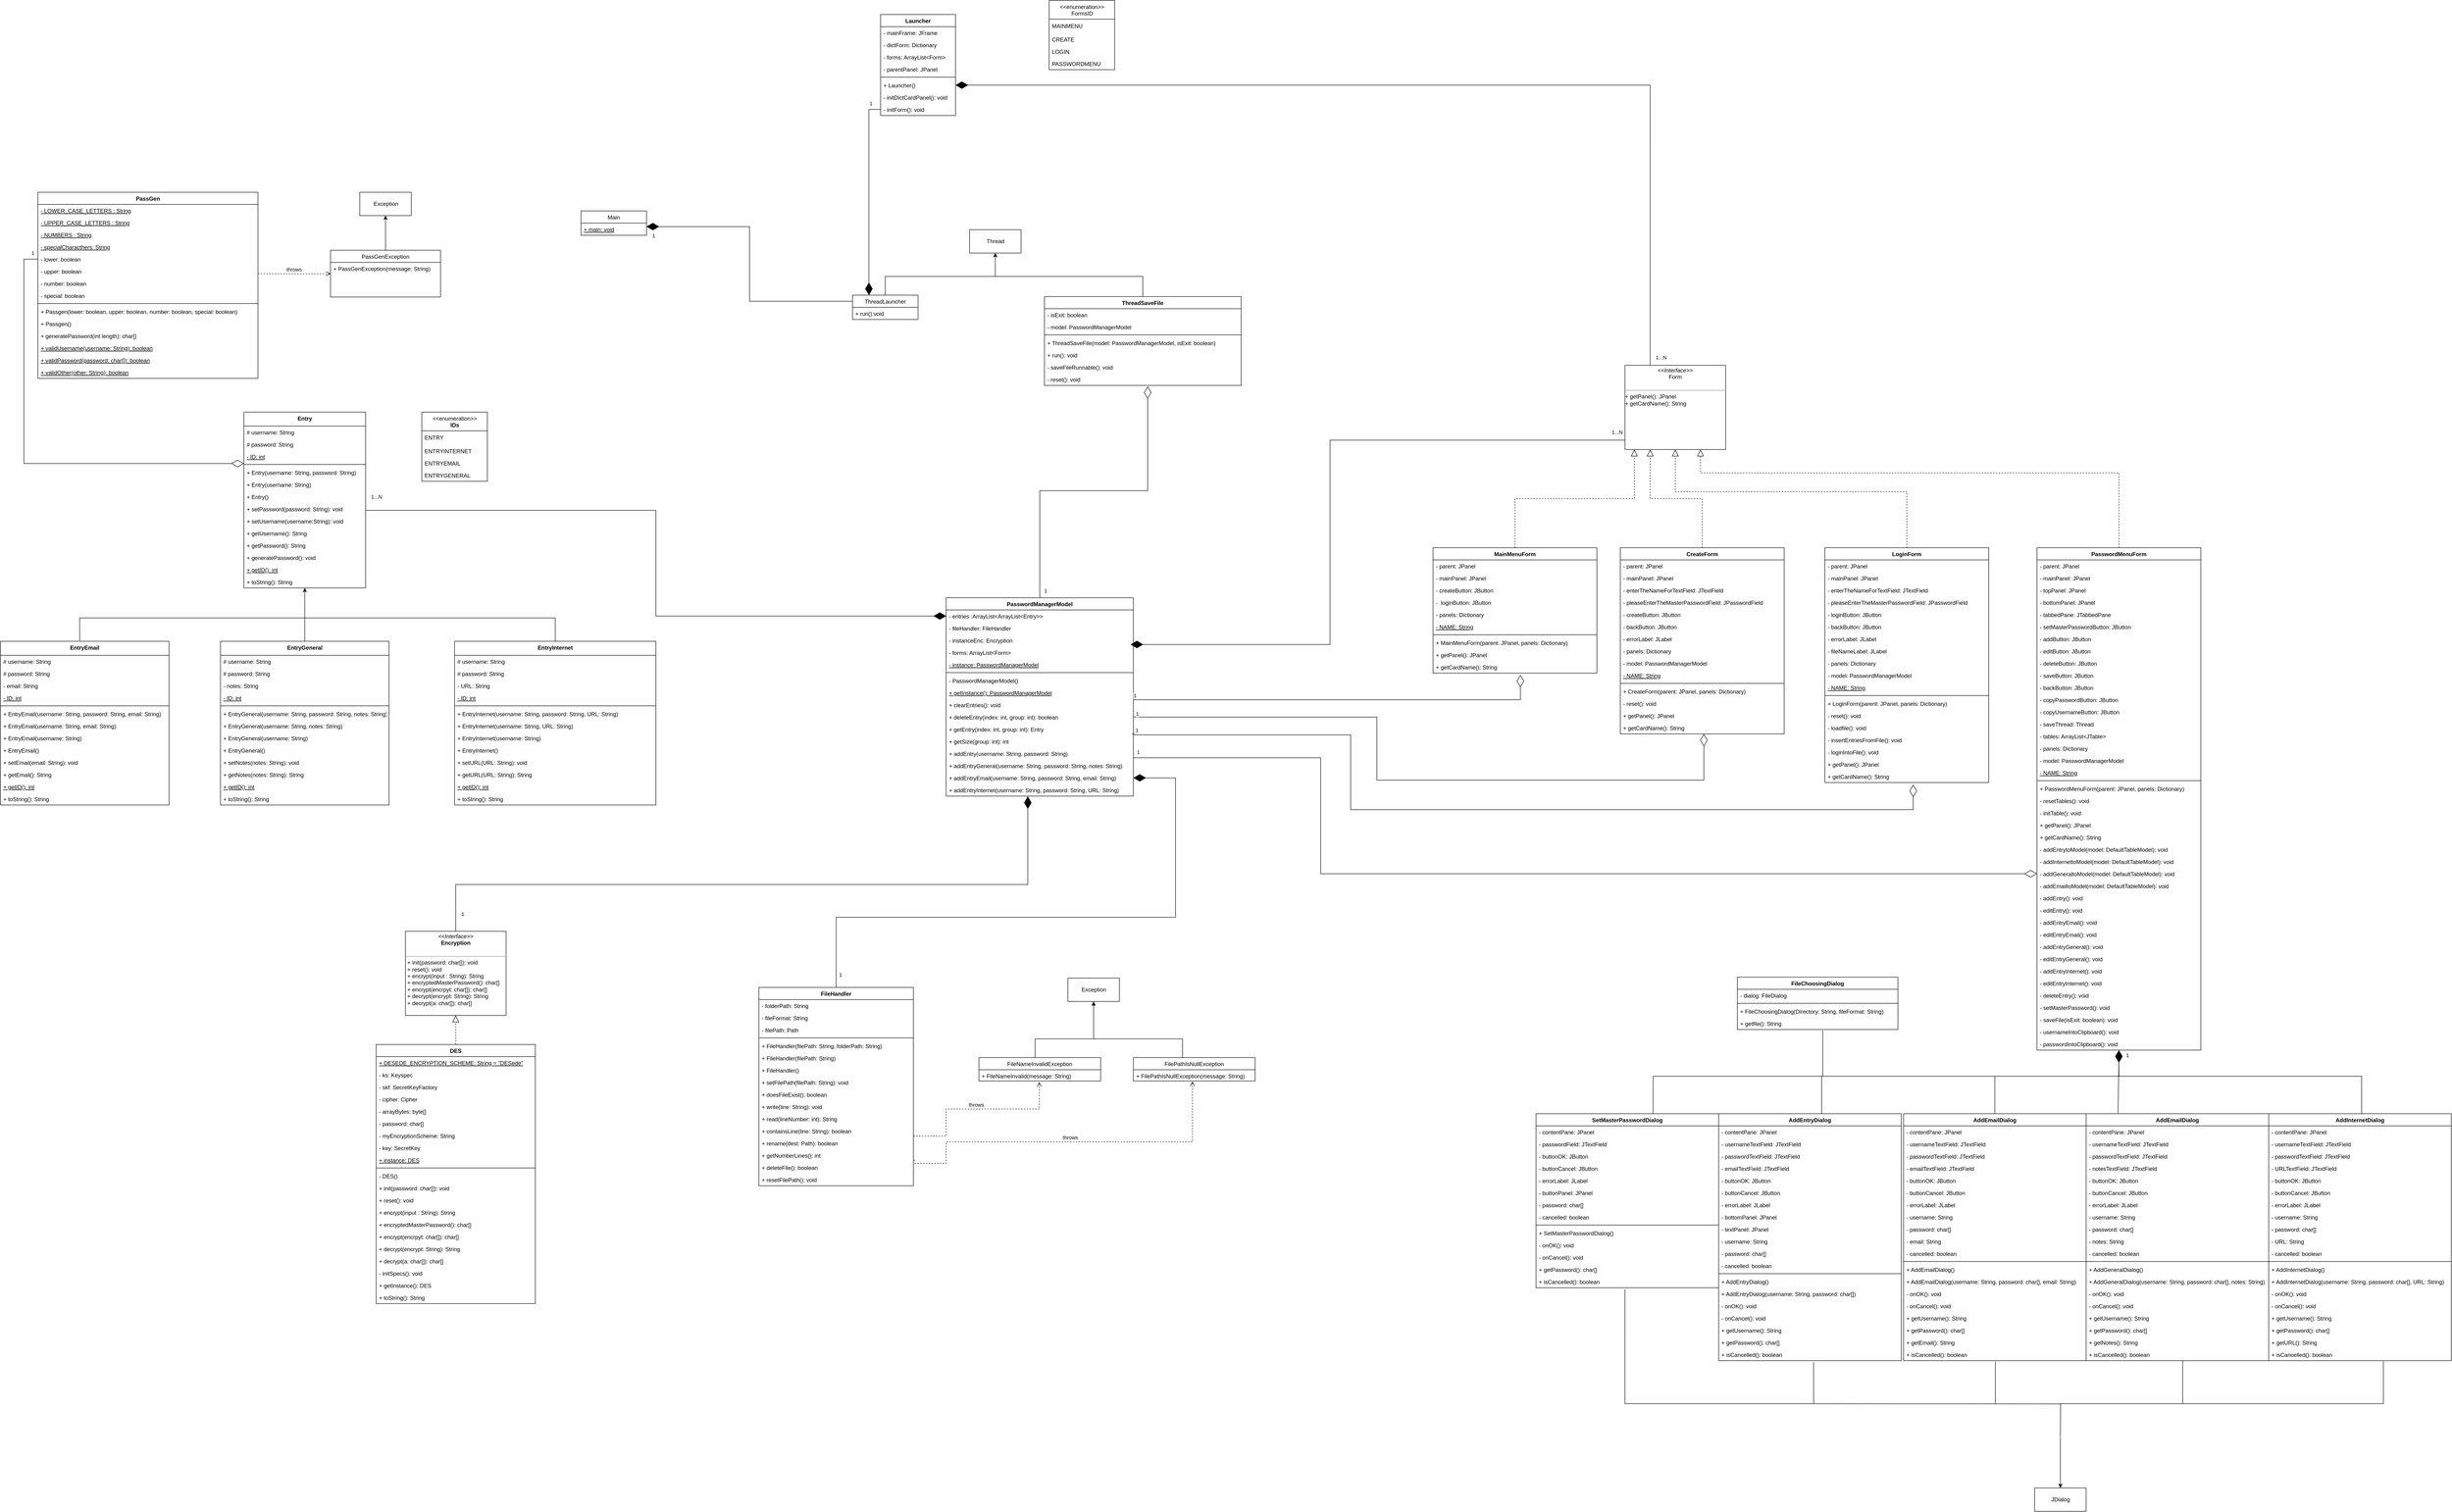 <mxfile version="20.5.3" type="device"><diagram id="C5RBs43oDa-KdzZeNtuy" name="Page-1"><mxGraphModel dx="3785" dy="2289" grid="0" gridSize="10" guides="1" tooltips="1" connect="1" arrows="1" fold="1" page="0" pageScale="1" pageWidth="1169" pageHeight="827" background="#ffffff" math="0" shadow="0"><root><mxCell id="WIyWlLk6GJQsqaUBKTNV-0"/><mxCell id="WIyWlLk6GJQsqaUBKTNV-1" parent="WIyWlLk6GJQsqaUBKTNV-0"/><mxCell id="5ZpKfiF-GddbuxXE2S-U-20" value="Entry&#xA;" style="swimlane;fontStyle=1;align=center;verticalAlign=top;childLayout=stackLayout;horizontal=1;startSize=30;horizontalStack=0;resizeParent=1;resizeParentMax=0;resizeLast=0;collapsible=1;marginBottom=0;" parent="WIyWlLk6GJQsqaUBKTNV-1" vertex="1"><mxGeometry x="-610" y="430" width="260" height="376" as="geometry"><mxRectangle x="-1340" y="390" width="120" height="40" as="alternateBounds"/></mxGeometry></mxCell><mxCell id="5ZpKfiF-GddbuxXE2S-U-21" value="# username: String&#xA;" style="text;strokeColor=none;fillColor=none;align=left;verticalAlign=top;spacingLeft=4;spacingRight=4;overflow=hidden;rotatable=0;points=[[0,0.5],[1,0.5]];portConstraint=eastwest;" parent="5ZpKfiF-GddbuxXE2S-U-20" vertex="1"><mxGeometry y="30" width="260" height="26" as="geometry"/></mxCell><mxCell id="5ZpKfiF-GddbuxXE2S-U-24" value="# password: String&#xA;" style="text;strokeColor=none;fillColor=none;align=left;verticalAlign=top;spacingLeft=4;spacingRight=4;overflow=hidden;rotatable=0;points=[[0,0.5],[1,0.5]];portConstraint=eastwest;" parent="5ZpKfiF-GddbuxXE2S-U-20" vertex="1"><mxGeometry y="56" width="260" height="26" as="geometry"/></mxCell><mxCell id="5ZpKfiF-GddbuxXE2S-U-29" value="- ID: int" style="text;strokeColor=none;fillColor=none;align=left;verticalAlign=top;spacingLeft=4;spacingRight=4;overflow=hidden;rotatable=0;points=[[0,0.5],[1,0.5]];portConstraint=eastwest;fontStyle=4" parent="5ZpKfiF-GddbuxXE2S-U-20" vertex="1"><mxGeometry y="82" width="260" height="26" as="geometry"/></mxCell><mxCell id="5ZpKfiF-GddbuxXE2S-U-22" value="" style="line;strokeWidth=1;fillColor=none;align=left;verticalAlign=middle;spacingTop=-1;spacingLeft=3;spacingRight=3;rotatable=0;labelPosition=right;points=[];portConstraint=eastwest;strokeColor=inherit;" parent="5ZpKfiF-GddbuxXE2S-U-20" vertex="1"><mxGeometry y="108" width="260" height="8" as="geometry"/></mxCell><mxCell id="5ZpKfiF-GddbuxXE2S-U-23" value="+ Entry(username: String, password: String) " style="text;strokeColor=none;fillColor=none;align=left;verticalAlign=top;spacingLeft=4;spacingRight=4;overflow=hidden;rotatable=0;points=[[0,0.5],[1,0.5]];portConstraint=eastwest;" parent="5ZpKfiF-GddbuxXE2S-U-20" vertex="1"><mxGeometry y="116" width="260" height="26" as="geometry"/></mxCell><mxCell id="5ZpKfiF-GddbuxXE2S-U-30" value="+ Entry(username: String)&#xA;&#xA; " style="text;strokeColor=none;fillColor=none;align=left;verticalAlign=top;spacingLeft=4;spacingRight=4;overflow=hidden;rotatable=0;points=[[0,0.5],[1,0.5]];portConstraint=eastwest;" parent="5ZpKfiF-GddbuxXE2S-U-20" vertex="1"><mxGeometry y="142" width="260" height="26" as="geometry"/></mxCell><mxCell id="5ZpKfiF-GddbuxXE2S-U-31" value="+ Entry() " style="text;strokeColor=none;fillColor=none;align=left;verticalAlign=top;spacingLeft=4;spacingRight=4;overflow=hidden;rotatable=0;points=[[0,0.5],[1,0.5]];portConstraint=eastwest;" parent="5ZpKfiF-GddbuxXE2S-U-20" vertex="1"><mxGeometry y="168" width="260" height="26" as="geometry"/></mxCell><mxCell id="5ZpKfiF-GddbuxXE2S-U-32" value="+ setPassword(password: String): void&#xA;&#xA;" style="text;strokeColor=none;fillColor=none;align=left;verticalAlign=top;spacingLeft=4;spacingRight=4;overflow=hidden;rotatable=0;points=[[0,0.5],[1,0.5]];portConstraint=eastwest;" parent="5ZpKfiF-GddbuxXE2S-U-20" vertex="1"><mxGeometry y="194" width="260" height="26" as="geometry"/></mxCell><mxCell id="5ZpKfiF-GddbuxXE2S-U-34" value="+ setUsername(username:String): void&#xA;" style="text;strokeColor=none;fillColor=none;align=left;verticalAlign=top;spacingLeft=4;spacingRight=4;overflow=hidden;rotatable=0;points=[[0,0.5],[1,0.5]];portConstraint=eastwest;" parent="5ZpKfiF-GddbuxXE2S-U-20" vertex="1"><mxGeometry y="220" width="260" height="26" as="geometry"/></mxCell><mxCell id="5ZpKfiF-GddbuxXE2S-U-33" value="+ getUsername(): String" style="text;strokeColor=none;fillColor=none;align=left;verticalAlign=top;spacingLeft=4;spacingRight=4;overflow=hidden;rotatable=0;points=[[0,0.5],[1,0.5]];portConstraint=eastwest;" parent="5ZpKfiF-GddbuxXE2S-U-20" vertex="1"><mxGeometry y="246" width="260" height="26" as="geometry"/></mxCell><mxCell id="5ZpKfiF-GddbuxXE2S-U-35" value="+ getPassword(): String&#xA;" style="text;strokeColor=none;fillColor=none;align=left;verticalAlign=top;spacingLeft=4;spacingRight=4;overflow=hidden;rotatable=0;points=[[0,0.5],[1,0.5]];portConstraint=eastwest;" parent="5ZpKfiF-GddbuxXE2S-U-20" vertex="1"><mxGeometry y="272" width="260" height="26" as="geometry"/></mxCell><mxCell id="5ZpKfiF-GddbuxXE2S-U-36" value="+ generatePassword(): void&#xA;" style="text;strokeColor=none;fillColor=none;align=left;verticalAlign=top;spacingLeft=4;spacingRight=4;overflow=hidden;rotatable=0;points=[[0,0.5],[1,0.5]];portConstraint=eastwest;" parent="5ZpKfiF-GddbuxXE2S-U-20" vertex="1"><mxGeometry y="298" width="260" height="26" as="geometry"/></mxCell><mxCell id="5ZpKfiF-GddbuxXE2S-U-50" value="+ getID(): int" style="text;strokeColor=none;fillColor=none;align=left;verticalAlign=top;spacingLeft=4;spacingRight=4;overflow=hidden;rotatable=0;points=[[0,0.5],[1,0.5]];portConstraint=eastwest;fontStyle=4" parent="5ZpKfiF-GddbuxXE2S-U-20" vertex="1"><mxGeometry y="324" width="260" height="26" as="geometry"/></mxCell><mxCell id="5ZpKfiF-GddbuxXE2S-U-51" value="+ toString(): String" style="text;strokeColor=none;fillColor=none;align=left;verticalAlign=top;spacingLeft=4;spacingRight=4;overflow=hidden;rotatable=0;points=[[0,0.5],[1,0.5]];portConstraint=eastwest;" parent="5ZpKfiF-GddbuxXE2S-U-20" vertex="1"><mxGeometry y="350" width="260" height="26" as="geometry"/></mxCell><mxCell id="5ZpKfiF-GddbuxXE2S-U-52" value="EntryEmail" style="swimlane;fontStyle=1;align=center;verticalAlign=top;childLayout=stackLayout;horizontal=1;startSize=30;horizontalStack=0;resizeParent=1;resizeParentMax=0;resizeLast=0;collapsible=1;marginBottom=0;" parent="WIyWlLk6GJQsqaUBKTNV-1" vertex="1"><mxGeometry x="-1130" y="920" width="360" height="350" as="geometry"><mxRectangle x="-1340" y="390" width="120" height="40" as="alternateBounds"/></mxGeometry></mxCell><mxCell id="5ZpKfiF-GddbuxXE2S-U-53" value="# username: String&#xA;" style="text;strokeColor=none;fillColor=none;align=left;verticalAlign=top;spacingLeft=4;spacingRight=4;overflow=hidden;rotatable=0;points=[[0,0.5],[1,0.5]];portConstraint=eastwest;" parent="5ZpKfiF-GddbuxXE2S-U-52" vertex="1"><mxGeometry y="30" width="360" height="26" as="geometry"/></mxCell><mxCell id="5ZpKfiF-GddbuxXE2S-U-54" value="# password: String&#xA;" style="text;strokeColor=none;fillColor=none;align=left;verticalAlign=top;spacingLeft=4;spacingRight=4;overflow=hidden;rotatable=0;points=[[0,0.5],[1,0.5]];portConstraint=eastwest;" parent="5ZpKfiF-GddbuxXE2S-U-52" vertex="1"><mxGeometry y="56" width="360" height="26" as="geometry"/></mxCell><mxCell id="5ZpKfiF-GddbuxXE2S-U-97" value="- email: String" style="text;strokeColor=none;fillColor=none;align=left;verticalAlign=top;spacingLeft=4;spacingRight=4;overflow=hidden;rotatable=0;points=[[0,0.5],[1,0.5]];portConstraint=eastwest;" parent="5ZpKfiF-GddbuxXE2S-U-52" vertex="1"><mxGeometry y="82" width="360" height="26" as="geometry"/></mxCell><mxCell id="5ZpKfiF-GddbuxXE2S-U-55" value="- ID: int" style="text;strokeColor=none;fillColor=none;align=left;verticalAlign=top;spacingLeft=4;spacingRight=4;overflow=hidden;rotatable=0;points=[[0,0.5],[1,0.5]];portConstraint=eastwest;fontStyle=4" parent="5ZpKfiF-GddbuxXE2S-U-52" vertex="1"><mxGeometry y="108" width="360" height="26" as="geometry"/></mxCell><mxCell id="5ZpKfiF-GddbuxXE2S-U-56" value="" style="line;strokeWidth=1;fillColor=none;align=left;verticalAlign=middle;spacingTop=-1;spacingLeft=3;spacingRight=3;rotatable=0;labelPosition=right;points=[];portConstraint=eastwest;strokeColor=inherit;" parent="5ZpKfiF-GddbuxXE2S-U-52" vertex="1"><mxGeometry y="134" width="360" height="8" as="geometry"/></mxCell><mxCell id="5ZpKfiF-GddbuxXE2S-U-57" value="+ EntryEmail(username: String, password: String, email: String) " style="text;strokeColor=none;fillColor=none;align=left;verticalAlign=top;spacingLeft=4;spacingRight=4;overflow=hidden;rotatable=0;points=[[0,0.5],[1,0.5]];portConstraint=eastwest;" parent="5ZpKfiF-GddbuxXE2S-U-52" vertex="1"><mxGeometry y="142" width="360" height="26" as="geometry"/></mxCell><mxCell id="5ZpKfiF-GddbuxXE2S-U-58" value="+ EntryEmail(username: String, email: String)&#xA; " style="text;strokeColor=none;fillColor=none;align=left;verticalAlign=top;spacingLeft=4;spacingRight=4;overflow=hidden;rotatable=0;points=[[0,0.5],[1,0.5]];portConstraint=eastwest;" parent="5ZpKfiF-GddbuxXE2S-U-52" vertex="1"><mxGeometry y="168" width="360" height="26" as="geometry"/></mxCell><mxCell id="5ZpKfiF-GddbuxXE2S-U-59" value="+ EntryEmail(username: String) " style="text;strokeColor=none;fillColor=none;align=left;verticalAlign=top;spacingLeft=4;spacingRight=4;overflow=hidden;rotatable=0;points=[[0,0.5],[1,0.5]];portConstraint=eastwest;" parent="5ZpKfiF-GddbuxXE2S-U-52" vertex="1"><mxGeometry y="194" width="360" height="26" as="geometry"/></mxCell><mxCell id="5ZpKfiF-GddbuxXE2S-U-98" value="+ EntryEmail()" style="text;strokeColor=none;fillColor=none;align=left;verticalAlign=top;spacingLeft=4;spacingRight=4;overflow=hidden;rotatable=0;points=[[0,0.5],[1,0.5]];portConstraint=eastwest;" parent="5ZpKfiF-GddbuxXE2S-U-52" vertex="1"><mxGeometry y="220" width="360" height="26" as="geometry"/></mxCell><mxCell id="5ZpKfiF-GddbuxXE2S-U-60" value="+ setEmail(email: String): void&#xA;&#xA;" style="text;strokeColor=none;fillColor=none;align=left;verticalAlign=top;spacingLeft=4;spacingRight=4;overflow=hidden;rotatable=0;points=[[0,0.5],[1,0.5]];portConstraint=eastwest;" parent="5ZpKfiF-GddbuxXE2S-U-52" vertex="1"><mxGeometry y="246" width="360" height="26" as="geometry"/></mxCell><mxCell id="5ZpKfiF-GddbuxXE2S-U-61" value="+ getEmail(): String&#xA;" style="text;strokeColor=none;fillColor=none;align=left;verticalAlign=top;spacingLeft=4;spacingRight=4;overflow=hidden;rotatable=0;points=[[0,0.5],[1,0.5]];portConstraint=eastwest;" parent="5ZpKfiF-GddbuxXE2S-U-52" vertex="1"><mxGeometry y="272" width="360" height="26" as="geometry"/></mxCell><mxCell id="5ZpKfiF-GddbuxXE2S-U-65" value="+ getID(): int" style="text;strokeColor=none;fillColor=none;align=left;verticalAlign=top;spacingLeft=4;spacingRight=4;overflow=hidden;rotatable=0;points=[[0,0.5],[1,0.5]];portConstraint=eastwest;fontStyle=4" parent="5ZpKfiF-GddbuxXE2S-U-52" vertex="1"><mxGeometry y="298" width="360" height="26" as="geometry"/></mxCell><mxCell id="5ZpKfiF-GddbuxXE2S-U-66" value="+ toString(): String" style="text;strokeColor=none;fillColor=none;align=left;verticalAlign=top;spacingLeft=4;spacingRight=4;overflow=hidden;rotatable=0;points=[[0,0.5],[1,0.5]];portConstraint=eastwest;" parent="5ZpKfiF-GddbuxXE2S-U-52" vertex="1"><mxGeometry y="324" width="360" height="26" as="geometry"/></mxCell><mxCell id="5ZpKfiF-GddbuxXE2S-U-99" value="EntryGeneral" style="swimlane;fontStyle=1;align=center;verticalAlign=top;childLayout=stackLayout;horizontal=1;startSize=30;horizontalStack=0;resizeParent=1;resizeParentMax=0;resizeLast=0;collapsible=1;marginBottom=0;" parent="WIyWlLk6GJQsqaUBKTNV-1" vertex="1"><mxGeometry x="-660" y="920" width="360" height="350" as="geometry"><mxRectangle x="-1340" y="390" width="120" height="40" as="alternateBounds"/></mxGeometry></mxCell><mxCell id="5ZpKfiF-GddbuxXE2S-U-100" value="# username: String&#xA;" style="text;strokeColor=none;fillColor=none;align=left;verticalAlign=top;spacingLeft=4;spacingRight=4;overflow=hidden;rotatable=0;points=[[0,0.5],[1,0.5]];portConstraint=eastwest;" parent="5ZpKfiF-GddbuxXE2S-U-99" vertex="1"><mxGeometry y="30" width="360" height="26" as="geometry"/></mxCell><mxCell id="5ZpKfiF-GddbuxXE2S-U-101" value="# password: String&#xA;" style="text;strokeColor=none;fillColor=none;align=left;verticalAlign=top;spacingLeft=4;spacingRight=4;overflow=hidden;rotatable=0;points=[[0,0.5],[1,0.5]];portConstraint=eastwest;" parent="5ZpKfiF-GddbuxXE2S-U-99" vertex="1"><mxGeometry y="56" width="360" height="26" as="geometry"/></mxCell><mxCell id="5ZpKfiF-GddbuxXE2S-U-102" value="- notes: String" style="text;strokeColor=none;fillColor=none;align=left;verticalAlign=top;spacingLeft=4;spacingRight=4;overflow=hidden;rotatable=0;points=[[0,0.5],[1,0.5]];portConstraint=eastwest;" parent="5ZpKfiF-GddbuxXE2S-U-99" vertex="1"><mxGeometry y="82" width="360" height="26" as="geometry"/></mxCell><mxCell id="5ZpKfiF-GddbuxXE2S-U-103" value="- ID: int" style="text;strokeColor=none;fillColor=none;align=left;verticalAlign=top;spacingLeft=4;spacingRight=4;overflow=hidden;rotatable=0;points=[[0,0.5],[1,0.5]];portConstraint=eastwest;fontStyle=4" parent="5ZpKfiF-GddbuxXE2S-U-99" vertex="1"><mxGeometry y="108" width="360" height="26" as="geometry"/></mxCell><mxCell id="5ZpKfiF-GddbuxXE2S-U-104" value="" style="line;strokeWidth=1;fillColor=none;align=left;verticalAlign=middle;spacingTop=-1;spacingLeft=3;spacingRight=3;rotatable=0;labelPosition=right;points=[];portConstraint=eastwest;strokeColor=inherit;" parent="5ZpKfiF-GddbuxXE2S-U-99" vertex="1"><mxGeometry y="134" width="360" height="8" as="geometry"/></mxCell><mxCell id="5ZpKfiF-GddbuxXE2S-U-105" value="+ EntryGeneral(username: String, password: String, notes: String) " style="text;strokeColor=none;fillColor=none;align=left;verticalAlign=top;spacingLeft=4;spacingRight=4;overflow=hidden;rotatable=0;points=[[0,0.5],[1,0.5]];portConstraint=eastwest;" parent="5ZpKfiF-GddbuxXE2S-U-99" vertex="1"><mxGeometry y="142" width="360" height="26" as="geometry"/></mxCell><mxCell id="5ZpKfiF-GddbuxXE2S-U-106" value="+ EntryGeneral(username: String, notes: String)&#xA; " style="text;strokeColor=none;fillColor=none;align=left;verticalAlign=top;spacingLeft=4;spacingRight=4;overflow=hidden;rotatable=0;points=[[0,0.5],[1,0.5]];portConstraint=eastwest;" parent="5ZpKfiF-GddbuxXE2S-U-99" vertex="1"><mxGeometry y="168" width="360" height="26" as="geometry"/></mxCell><mxCell id="5ZpKfiF-GddbuxXE2S-U-107" value="+ EntryGeneral(username: String) " style="text;strokeColor=none;fillColor=none;align=left;verticalAlign=top;spacingLeft=4;spacingRight=4;overflow=hidden;rotatable=0;points=[[0,0.5],[1,0.5]];portConstraint=eastwest;" parent="5ZpKfiF-GddbuxXE2S-U-99" vertex="1"><mxGeometry y="194" width="360" height="26" as="geometry"/></mxCell><mxCell id="5ZpKfiF-GddbuxXE2S-U-108" value="+ EntryGeneral()" style="text;strokeColor=none;fillColor=none;align=left;verticalAlign=top;spacingLeft=4;spacingRight=4;overflow=hidden;rotatable=0;points=[[0,0.5],[1,0.5]];portConstraint=eastwest;" parent="5ZpKfiF-GddbuxXE2S-U-99" vertex="1"><mxGeometry y="220" width="360" height="26" as="geometry"/></mxCell><mxCell id="5ZpKfiF-GddbuxXE2S-U-109" value="+ setNotes(notes: String): void&#xA;&#xA;" style="text;strokeColor=none;fillColor=none;align=left;verticalAlign=top;spacingLeft=4;spacingRight=4;overflow=hidden;rotatable=0;points=[[0,0.5],[1,0.5]];portConstraint=eastwest;" parent="5ZpKfiF-GddbuxXE2S-U-99" vertex="1"><mxGeometry y="246" width="360" height="26" as="geometry"/></mxCell><mxCell id="5ZpKfiF-GddbuxXE2S-U-110" value="+ getNotes(notes: String): String&#xA;" style="text;strokeColor=none;fillColor=none;align=left;verticalAlign=top;spacingLeft=4;spacingRight=4;overflow=hidden;rotatable=0;points=[[0,0.5],[1,0.5]];portConstraint=eastwest;" parent="5ZpKfiF-GddbuxXE2S-U-99" vertex="1"><mxGeometry y="272" width="360" height="26" as="geometry"/></mxCell><mxCell id="5ZpKfiF-GddbuxXE2S-U-111" value="+ getID(): int" style="text;strokeColor=none;fillColor=none;align=left;verticalAlign=top;spacingLeft=4;spacingRight=4;overflow=hidden;rotatable=0;points=[[0,0.5],[1,0.5]];portConstraint=eastwest;fontStyle=4" parent="5ZpKfiF-GddbuxXE2S-U-99" vertex="1"><mxGeometry y="298" width="360" height="26" as="geometry"/></mxCell><mxCell id="5ZpKfiF-GddbuxXE2S-U-112" value="+ toString(): String" style="text;strokeColor=none;fillColor=none;align=left;verticalAlign=top;spacingLeft=4;spacingRight=4;overflow=hidden;rotatable=0;points=[[0,0.5],[1,0.5]];portConstraint=eastwest;" parent="5ZpKfiF-GddbuxXE2S-U-99" vertex="1"><mxGeometry y="324" width="360" height="26" as="geometry"/></mxCell><mxCell id="5ZpKfiF-GddbuxXE2S-U-113" value="EntryInternet" style="swimlane;fontStyle=1;align=center;verticalAlign=top;childLayout=stackLayout;horizontal=1;startSize=30;horizontalStack=0;resizeParent=1;resizeParentMax=0;resizeLast=0;collapsible=1;marginBottom=0;" parent="WIyWlLk6GJQsqaUBKTNV-1" vertex="1"><mxGeometry x="-160" y="920" width="430" height="350" as="geometry"><mxRectangle x="-1340" y="390" width="120" height="40" as="alternateBounds"/></mxGeometry></mxCell><mxCell id="5ZpKfiF-GddbuxXE2S-U-114" value="# username: String&#xA;" style="text;strokeColor=none;fillColor=none;align=left;verticalAlign=top;spacingLeft=4;spacingRight=4;overflow=hidden;rotatable=0;points=[[0,0.5],[1,0.5]];portConstraint=eastwest;" parent="5ZpKfiF-GddbuxXE2S-U-113" vertex="1"><mxGeometry y="30" width="430" height="26" as="geometry"/></mxCell><mxCell id="5ZpKfiF-GddbuxXE2S-U-115" value="# password: String&#xA;" style="text;strokeColor=none;fillColor=none;align=left;verticalAlign=top;spacingLeft=4;spacingRight=4;overflow=hidden;rotatable=0;points=[[0,0.5],[1,0.5]];portConstraint=eastwest;" parent="5ZpKfiF-GddbuxXE2S-U-113" vertex="1"><mxGeometry y="56" width="430" height="26" as="geometry"/></mxCell><mxCell id="5ZpKfiF-GddbuxXE2S-U-116" value="- URL: String" style="text;strokeColor=none;fillColor=none;align=left;verticalAlign=top;spacingLeft=4;spacingRight=4;overflow=hidden;rotatable=0;points=[[0,0.5],[1,0.5]];portConstraint=eastwest;" parent="5ZpKfiF-GddbuxXE2S-U-113" vertex="1"><mxGeometry y="82" width="430" height="26" as="geometry"/></mxCell><mxCell id="5ZpKfiF-GddbuxXE2S-U-117" value="- ID: int" style="text;strokeColor=none;fillColor=none;align=left;verticalAlign=top;spacingLeft=4;spacingRight=4;overflow=hidden;rotatable=0;points=[[0,0.5],[1,0.5]];portConstraint=eastwest;fontStyle=4" parent="5ZpKfiF-GddbuxXE2S-U-113" vertex="1"><mxGeometry y="108" width="430" height="26" as="geometry"/></mxCell><mxCell id="5ZpKfiF-GddbuxXE2S-U-118" value="" style="line;strokeWidth=1;fillColor=none;align=left;verticalAlign=middle;spacingTop=-1;spacingLeft=3;spacingRight=3;rotatable=0;labelPosition=right;points=[];portConstraint=eastwest;strokeColor=inherit;" parent="5ZpKfiF-GddbuxXE2S-U-113" vertex="1"><mxGeometry y="134" width="430" height="8" as="geometry"/></mxCell><mxCell id="5ZpKfiF-GddbuxXE2S-U-119" value="+ EntryInternet(username: String, password: String, URL: String) " style="text;strokeColor=none;fillColor=none;align=left;verticalAlign=top;spacingLeft=4;spacingRight=4;overflow=hidden;rotatable=0;points=[[0,0.5],[1,0.5]];portConstraint=eastwest;" parent="5ZpKfiF-GddbuxXE2S-U-113" vertex="1"><mxGeometry y="142" width="430" height="26" as="geometry"/></mxCell><mxCell id="5ZpKfiF-GddbuxXE2S-U-120" value="+ EntryInternet(username: String, URL: String) " style="text;strokeColor=none;fillColor=none;align=left;verticalAlign=top;spacingLeft=4;spacingRight=4;overflow=hidden;rotatable=0;points=[[0,0.5],[1,0.5]];portConstraint=eastwest;" parent="5ZpKfiF-GddbuxXE2S-U-113" vertex="1"><mxGeometry y="168" width="430" height="26" as="geometry"/></mxCell><mxCell id="5ZpKfiF-GddbuxXE2S-U-121" value="+ EntryInternet(username: String) " style="text;strokeColor=none;fillColor=none;align=left;verticalAlign=top;spacingLeft=4;spacingRight=4;overflow=hidden;rotatable=0;points=[[0,0.5],[1,0.5]];portConstraint=eastwest;" parent="5ZpKfiF-GddbuxXE2S-U-113" vertex="1"><mxGeometry y="194" width="430" height="26" as="geometry"/></mxCell><mxCell id="5ZpKfiF-GddbuxXE2S-U-122" value="+ EntryInternet()" style="text;strokeColor=none;fillColor=none;align=left;verticalAlign=top;spacingLeft=4;spacingRight=4;overflow=hidden;rotatable=0;points=[[0,0.5],[1,0.5]];portConstraint=eastwest;" parent="5ZpKfiF-GddbuxXE2S-U-113" vertex="1"><mxGeometry y="220" width="430" height="26" as="geometry"/></mxCell><mxCell id="5ZpKfiF-GddbuxXE2S-U-123" value="+ setURL(URL: String): void&#xA;&#xA;" style="text;strokeColor=none;fillColor=none;align=left;verticalAlign=top;spacingLeft=4;spacingRight=4;overflow=hidden;rotatable=0;points=[[0,0.5],[1,0.5]];portConstraint=eastwest;" parent="5ZpKfiF-GddbuxXE2S-U-113" vertex="1"><mxGeometry y="246" width="430" height="26" as="geometry"/></mxCell><mxCell id="5ZpKfiF-GddbuxXE2S-U-124" value="+ getURL(URL: String): String&#xA;" style="text;strokeColor=none;fillColor=none;align=left;verticalAlign=top;spacingLeft=4;spacingRight=4;overflow=hidden;rotatable=0;points=[[0,0.5],[1,0.5]];portConstraint=eastwest;" parent="5ZpKfiF-GddbuxXE2S-U-113" vertex="1"><mxGeometry y="272" width="430" height="26" as="geometry"/></mxCell><mxCell id="5ZpKfiF-GddbuxXE2S-U-125" value="+ getID(): int" style="text;strokeColor=none;fillColor=none;align=left;verticalAlign=top;spacingLeft=4;spacingRight=4;overflow=hidden;rotatable=0;points=[[0,0.5],[1,0.5]];portConstraint=eastwest;fontStyle=4" parent="5ZpKfiF-GddbuxXE2S-U-113" vertex="1"><mxGeometry y="298" width="430" height="26" as="geometry"/></mxCell><mxCell id="5ZpKfiF-GddbuxXE2S-U-126" value="+ toString(): String" style="text;strokeColor=none;fillColor=none;align=left;verticalAlign=top;spacingLeft=4;spacingRight=4;overflow=hidden;rotatable=0;points=[[0,0.5],[1,0.5]];portConstraint=eastwest;" parent="5ZpKfiF-GddbuxXE2S-U-113" vertex="1"><mxGeometry y="324" width="430" height="26" as="geometry"/></mxCell><mxCell id="5ZpKfiF-GddbuxXE2S-U-130" value="" style="endArrow=classic;html=1;rounded=0;exitX=0.5;exitY=0;exitDx=0;exitDy=0;edgeStyle=orthogonalEdgeStyle;entryX=0.5;entryY=1;entryDx=0;entryDy=0;" parent="WIyWlLk6GJQsqaUBKTNV-1" source="5ZpKfiF-GddbuxXE2S-U-99" target="5ZpKfiF-GddbuxXE2S-U-20" edge="1"><mxGeometry width="50" height="50" relative="1" as="geometry"><mxPoint x="-490" y="970" as="sourcePoint"/><mxPoint x="-480" y="810" as="targetPoint"/></mxGeometry></mxCell><mxCell id="5ZpKfiF-GddbuxXE2S-U-143" value="&amp;lt;&amp;lt;enumeration&amp;gt;&amp;gt;&lt;br&gt;&lt;div&gt;&lt;b&gt;IDs&lt;/b&gt;&lt;/div&gt;&lt;div&gt;&lt;b&gt;&lt;br&gt;&lt;/b&gt;&lt;/div&gt;" style="swimlane;fontStyle=0;align=center;verticalAlign=top;childLayout=stackLayout;horizontal=1;startSize=40;horizontalStack=0;resizeParent=1;resizeParentMax=0;resizeLast=0;collapsible=0;marginBottom=0;html=1;" parent="WIyWlLk6GJQsqaUBKTNV-1" vertex="1"><mxGeometry x="-230" y="430" width="140" height="148" as="geometry"/></mxCell><mxCell id="5ZpKfiF-GddbuxXE2S-U-144" value="ENTRY" style="text;html=1;strokeColor=none;fillColor=none;align=left;verticalAlign=middle;spacingLeft=4;spacingRight=4;overflow=hidden;rotatable=0;points=[[0,0.5],[1,0.5]];portConstraint=eastwest;" parent="5ZpKfiF-GddbuxXE2S-U-143" vertex="1"><mxGeometry y="40" width="140" height="30" as="geometry"/></mxCell><mxCell id="5ZpKfiF-GddbuxXE2S-U-146" value="ENTRYINTERNET" style="text;strokeColor=none;fillColor=none;align=left;verticalAlign=top;spacingLeft=4;spacingRight=4;overflow=hidden;rotatable=0;points=[[0,0.5],[1,0.5]];portConstraint=eastwest;" parent="5ZpKfiF-GddbuxXE2S-U-143" vertex="1"><mxGeometry y="70" width="140" height="26" as="geometry"/></mxCell><mxCell id="5ZpKfiF-GddbuxXE2S-U-147" value="ENTRYEMAIL" style="text;strokeColor=none;fillColor=none;align=left;verticalAlign=top;spacingLeft=4;spacingRight=4;overflow=hidden;rotatable=0;points=[[0,0.5],[1,0.5]];portConstraint=eastwest;" parent="5ZpKfiF-GddbuxXE2S-U-143" vertex="1"><mxGeometry y="96" width="140" height="26" as="geometry"/></mxCell><mxCell id="5ZpKfiF-GddbuxXE2S-U-148" value="ENTRYGENERAL" style="text;strokeColor=none;fillColor=none;align=left;verticalAlign=top;spacingLeft=4;spacingRight=4;overflow=hidden;rotatable=0;points=[[0,0.5],[1,0.5]];portConstraint=eastwest;" parent="5ZpKfiF-GddbuxXE2S-U-143" vertex="1"><mxGeometry y="122" width="140" height="26" as="geometry"/></mxCell><mxCell id="5ZpKfiF-GddbuxXE2S-U-150" value="Thread" style="html=1;" parent="WIyWlLk6GJQsqaUBKTNV-1" vertex="1"><mxGeometry x="940" y="40" width="110" height="50" as="geometry"/></mxCell><mxCell id="5ZpKfiF-GddbuxXE2S-U-151" value="ThreadLauncher" style="swimlane;fontStyle=0;childLayout=stackLayout;horizontal=1;startSize=26;fillColor=none;horizontalStack=0;resizeParent=1;resizeParentMax=0;resizeLast=0;collapsible=1;marginBottom=0;" parent="WIyWlLk6GJQsqaUBKTNV-1" vertex="1"><mxGeometry x="690" y="180" width="140" height="52" as="geometry"/></mxCell><mxCell id="5ZpKfiF-GddbuxXE2S-U-152" value="+ run():void" style="text;strokeColor=none;fillColor=none;align=left;verticalAlign=top;spacingLeft=4;spacingRight=4;overflow=hidden;rotatable=0;points=[[0,0.5],[1,0.5]];portConstraint=eastwest;" parent="5ZpKfiF-GddbuxXE2S-U-151" vertex="1"><mxGeometry y="26" width="140" height="26" as="geometry"/></mxCell><mxCell id="5ZpKfiF-GddbuxXE2S-U-157" value="" style="endArrow=classic;html=1;rounded=0;edgeStyle=orthogonalEdgeStyle;entryX=0.5;entryY=1;entryDx=0;entryDy=0;" parent="WIyWlLk6GJQsqaUBKTNV-1" target="5ZpKfiF-GddbuxXE2S-U-150" edge="1"><mxGeometry width="50" height="50" relative="1" as="geometry"><mxPoint x="760" y="180" as="sourcePoint"/><mxPoint x="810" y="130" as="targetPoint"/><Array as="points"><mxPoint x="760" y="140"/><mxPoint x="995" y="140"/></Array></mxGeometry></mxCell><mxCell id="5ZpKfiF-GddbuxXE2S-U-158" value="ThreadSaveFile&#xA;" style="swimlane;fontStyle=1;align=center;verticalAlign=top;childLayout=stackLayout;horizontal=1;startSize=26;horizontalStack=0;resizeParent=1;resizeParentMax=0;resizeLast=0;collapsible=1;marginBottom=0;" parent="WIyWlLk6GJQsqaUBKTNV-1" vertex="1"><mxGeometry x="1100" y="183" width="420" height="190" as="geometry"/></mxCell><mxCell id="5ZpKfiF-GddbuxXE2S-U-159" value="- isExit: boolean" style="text;strokeColor=none;fillColor=none;align=left;verticalAlign=top;spacingLeft=4;spacingRight=4;overflow=hidden;rotatable=0;points=[[0,0.5],[1,0.5]];portConstraint=eastwest;" parent="5ZpKfiF-GddbuxXE2S-U-158" vertex="1"><mxGeometry y="26" width="420" height="26" as="geometry"/></mxCell><mxCell id="5ZpKfiF-GddbuxXE2S-U-180" value="- model: PasswordManagerModel" style="text;strokeColor=none;fillColor=none;align=left;verticalAlign=top;spacingLeft=4;spacingRight=4;overflow=hidden;rotatable=0;points=[[0,0.5],[1,0.5]];portConstraint=eastwest;" parent="5ZpKfiF-GddbuxXE2S-U-158" vertex="1"><mxGeometry y="52" width="420" height="26" as="geometry"/></mxCell><mxCell id="5ZpKfiF-GddbuxXE2S-U-160" value="" style="line;strokeWidth=1;fillColor=none;align=left;verticalAlign=middle;spacingTop=-1;spacingLeft=3;spacingRight=3;rotatable=0;labelPosition=right;points=[];portConstraint=eastwest;strokeColor=inherit;" parent="5ZpKfiF-GddbuxXE2S-U-158" vertex="1"><mxGeometry y="78" width="420" height="8" as="geometry"/></mxCell><mxCell id="5ZpKfiF-GddbuxXE2S-U-161" value="+ ThreadSaveFile(model: PasswordManagerModel, isExit: boolean)" style="text;strokeColor=none;fillColor=none;align=left;verticalAlign=top;spacingLeft=4;spacingRight=4;overflow=hidden;rotatable=0;points=[[0,0.5],[1,0.5]];portConstraint=eastwest;" parent="5ZpKfiF-GddbuxXE2S-U-158" vertex="1"><mxGeometry y="86" width="420" height="26" as="geometry"/></mxCell><mxCell id="5ZpKfiF-GddbuxXE2S-U-171" value="+ run(): void" style="text;strokeColor=none;fillColor=none;align=left;verticalAlign=top;spacingLeft=4;spacingRight=4;overflow=hidden;rotatable=0;points=[[0,0.5],[1,0.5]];portConstraint=eastwest;" parent="5ZpKfiF-GddbuxXE2S-U-158" vertex="1"><mxGeometry y="112" width="420" height="26" as="geometry"/></mxCell><mxCell id="5ZpKfiF-GddbuxXE2S-U-172" value="- saveFileRunnable(): void" style="text;strokeColor=none;fillColor=none;align=left;verticalAlign=top;spacingLeft=4;spacingRight=4;overflow=hidden;rotatable=0;points=[[0,0.5],[1,0.5]];portConstraint=eastwest;" parent="5ZpKfiF-GddbuxXE2S-U-158" vertex="1"><mxGeometry y="138" width="420" height="26" as="geometry"/></mxCell><mxCell id="5ZpKfiF-GddbuxXE2S-U-173" value="- reset(): void" style="text;strokeColor=none;fillColor=none;align=left;verticalAlign=top;spacingLeft=4;spacingRight=4;overflow=hidden;rotatable=0;points=[[0,0.5],[1,0.5]];portConstraint=eastwest;" parent="5ZpKfiF-GddbuxXE2S-U-158" vertex="1"><mxGeometry y="164" width="420" height="26" as="geometry"/></mxCell><mxCell id="5ZpKfiF-GddbuxXE2S-U-164" value="PasswordManagerModel" style="swimlane;fontStyle=1;align=center;verticalAlign=top;childLayout=stackLayout;horizontal=1;startSize=26;horizontalStack=0;resizeParent=1;resizeParentMax=0;resizeLast=0;collapsible=1;marginBottom=0;" parent="WIyWlLk6GJQsqaUBKTNV-1" vertex="1"><mxGeometry x="890" y="827" width="400" height="424" as="geometry"/></mxCell><mxCell id="5ZpKfiF-GddbuxXE2S-U-165" value="- entries :ArrayList&lt;ArrayList&lt;Entry&gt;&gt;" style="text;strokeColor=none;fillColor=none;align=left;verticalAlign=top;spacingLeft=4;spacingRight=4;overflow=hidden;rotatable=0;points=[[0,0.5],[1,0.5]];portConstraint=eastwest;" parent="5ZpKfiF-GddbuxXE2S-U-164" vertex="1"><mxGeometry y="26" width="400" height="26" as="geometry"/></mxCell><mxCell id="5ZpKfiF-GddbuxXE2S-U-181" value="- fileHandler: FileHandler" style="text;strokeColor=none;fillColor=none;align=left;verticalAlign=top;spacingLeft=4;spacingRight=4;overflow=hidden;rotatable=0;points=[[0,0.5],[1,0.5]];portConstraint=eastwest;" parent="5ZpKfiF-GddbuxXE2S-U-164" vertex="1"><mxGeometry y="52" width="400" height="26" as="geometry"/></mxCell><mxCell id="5ZpKfiF-GddbuxXE2S-U-183" value="- instanceEnc: Encryption" style="text;strokeColor=none;fillColor=none;align=left;verticalAlign=top;spacingLeft=4;spacingRight=4;overflow=hidden;rotatable=0;points=[[0,0.5],[1,0.5]];portConstraint=eastwest;" parent="5ZpKfiF-GddbuxXE2S-U-164" vertex="1"><mxGeometry y="78" width="400" height="26" as="geometry"/></mxCell><mxCell id="5ZpKfiF-GddbuxXE2S-U-185" value="- forms: ArrayList&lt;Form&gt;" style="text;strokeColor=none;fillColor=none;align=left;verticalAlign=top;spacingLeft=4;spacingRight=4;overflow=hidden;rotatable=0;points=[[0,0.5],[1,0.5]];portConstraint=eastwest;" parent="5ZpKfiF-GddbuxXE2S-U-164" vertex="1"><mxGeometry y="104" width="400" height="26" as="geometry"/></mxCell><mxCell id="5ZpKfiF-GddbuxXE2S-U-186" value="- instance: PasswordManagerModel" style="text;strokeColor=none;fillColor=none;align=left;verticalAlign=top;spacingLeft=4;spacingRight=4;overflow=hidden;rotatable=0;points=[[0,0.5],[1,0.5]];portConstraint=eastwest;fontStyle=4" parent="5ZpKfiF-GddbuxXE2S-U-164" vertex="1"><mxGeometry y="130" width="400" height="26" as="geometry"/></mxCell><mxCell id="5ZpKfiF-GddbuxXE2S-U-166" value="" style="line;strokeWidth=1;fillColor=none;align=left;verticalAlign=middle;spacingTop=-1;spacingLeft=3;spacingRight=3;rotatable=0;labelPosition=right;points=[];portConstraint=eastwest;strokeColor=inherit;" parent="5ZpKfiF-GddbuxXE2S-U-164" vertex="1"><mxGeometry y="156" width="400" height="8" as="geometry"/></mxCell><mxCell id="5ZpKfiF-GddbuxXE2S-U-167" value="- PasswordManagerModel()" style="text;strokeColor=none;fillColor=none;align=left;verticalAlign=top;spacingLeft=4;spacingRight=4;overflow=hidden;rotatable=0;points=[[0,0.5],[1,0.5]];portConstraint=eastwest;" parent="5ZpKfiF-GddbuxXE2S-U-164" vertex="1"><mxGeometry y="164" width="400" height="26" as="geometry"/></mxCell><mxCell id="5ZpKfiF-GddbuxXE2S-U-187" value="+ getInstance(): PasswordManagerModel" style="text;strokeColor=none;fillColor=none;align=left;verticalAlign=top;spacingLeft=4;spacingRight=4;overflow=hidden;rotatable=0;points=[[0,0.5],[1,0.5]];portConstraint=eastwest;fontStyle=4" parent="5ZpKfiF-GddbuxXE2S-U-164" vertex="1"><mxGeometry y="190" width="400" height="26" as="geometry"/></mxCell><mxCell id="5ZpKfiF-GddbuxXE2S-U-193" value="+ clearEntries(): void" style="text;strokeColor=none;fillColor=none;align=left;verticalAlign=top;spacingLeft=4;spacingRight=4;overflow=hidden;rotatable=0;points=[[0,0.5],[1,0.5]];portConstraint=eastwest;fontStyle=0" parent="5ZpKfiF-GddbuxXE2S-U-164" vertex="1"><mxGeometry y="216" width="400" height="26" as="geometry"/></mxCell><mxCell id="5ZpKfiF-GddbuxXE2S-U-198" value="+ deleteEntry(index: int, group: int): boolean" style="text;strokeColor=none;fillColor=none;align=left;verticalAlign=top;spacingLeft=4;spacingRight=4;overflow=hidden;rotatable=0;points=[[0,0.5],[1,0.5]];portConstraint=eastwest;fontStyle=0" parent="5ZpKfiF-GddbuxXE2S-U-164" vertex="1"><mxGeometry y="242" width="400" height="26" as="geometry"/></mxCell><mxCell id="5ZpKfiF-GddbuxXE2S-U-200" value="+ getEntry(index: int, group: int): Entry" style="text;strokeColor=none;fillColor=none;align=left;verticalAlign=top;spacingLeft=4;spacingRight=4;overflow=hidden;rotatable=0;points=[[0,0.5],[1,0.5]];portConstraint=eastwest;fontStyle=0" parent="5ZpKfiF-GddbuxXE2S-U-164" vertex="1"><mxGeometry y="268" width="400" height="26" as="geometry"/></mxCell><mxCell id="5ZpKfiF-GddbuxXE2S-U-201" value="+ getSize(group: int): int" style="text;strokeColor=none;fillColor=none;align=left;verticalAlign=top;spacingLeft=4;spacingRight=4;overflow=hidden;rotatable=0;points=[[0,0.5],[1,0.5]];portConstraint=eastwest;fontStyle=0" parent="5ZpKfiF-GddbuxXE2S-U-164" vertex="1"><mxGeometry y="294" width="400" height="26" as="geometry"/></mxCell><mxCell id="5ZpKfiF-GddbuxXE2S-U-194" value="+ addEntry(username: String, password: String)" style="text;strokeColor=none;fillColor=none;align=left;verticalAlign=top;spacingLeft=4;spacingRight=4;overflow=hidden;rotatable=0;points=[[0,0.5],[1,0.5]];portConstraint=eastwest;fontStyle=0" parent="5ZpKfiF-GddbuxXE2S-U-164" vertex="1"><mxGeometry y="320" width="400" height="26" as="geometry"/></mxCell><mxCell id="5ZpKfiF-GddbuxXE2S-U-195" value="+ addEntryGeneral(username: String, password: String, notes: String)" style="text;strokeColor=none;fillColor=none;align=left;verticalAlign=top;spacingLeft=4;spacingRight=4;overflow=hidden;rotatable=0;points=[[0,0.5],[1,0.5]];portConstraint=eastwest;fontStyle=0" parent="5ZpKfiF-GddbuxXE2S-U-164" vertex="1"><mxGeometry y="346" width="400" height="26" as="geometry"/></mxCell><mxCell id="5ZpKfiF-GddbuxXE2S-U-202" value="+ addEntryEmail(username: String, password: String, email: String)" style="text;strokeColor=none;fillColor=none;align=left;verticalAlign=top;spacingLeft=4;spacingRight=4;overflow=hidden;rotatable=0;points=[[0,0.5],[1,0.5]];portConstraint=eastwest;fontStyle=0" parent="5ZpKfiF-GddbuxXE2S-U-164" vertex="1"><mxGeometry y="372" width="400" height="26" as="geometry"/></mxCell><mxCell id="5ZpKfiF-GddbuxXE2S-U-203" value="+ addEntryInternet(username: String, password: String, URL: String)" style="text;strokeColor=none;fillColor=none;align=left;verticalAlign=top;spacingLeft=4;spacingRight=4;overflow=hidden;rotatable=0;points=[[0,0.5],[1,0.5]];portConstraint=eastwest;fontStyle=0" parent="5ZpKfiF-GddbuxXE2S-U-164" vertex="1"><mxGeometry y="398" width="400" height="26" as="geometry"/></mxCell><mxCell id="5ZpKfiF-GddbuxXE2S-U-174" value="Main" style="swimlane;fontStyle=0;childLayout=stackLayout;horizontal=1;startSize=26;fillColor=none;horizontalStack=0;resizeParent=1;resizeParentMax=0;resizeLast=0;collapsible=1;marginBottom=0;" parent="WIyWlLk6GJQsqaUBKTNV-1" vertex="1"><mxGeometry x="110" width="140" height="52" as="geometry"/></mxCell><mxCell id="5ZpKfiF-GddbuxXE2S-U-176" value="+ main: void" style="text;strokeColor=none;fillColor=none;align=left;verticalAlign=top;spacingLeft=4;spacingRight=4;overflow=hidden;rotatable=0;points=[[0,0.5],[1,0.5]];portConstraint=eastwest;fontStyle=4" parent="5ZpKfiF-GddbuxXE2S-U-174" vertex="1"><mxGeometry y="26" width="140" height="26" as="geometry"/></mxCell><mxCell id="5ZpKfiF-GddbuxXE2S-U-179" value="" style="endArrow=diamondThin;endFill=1;endSize=24;html=1;rounded=0;entryX=1;entryY=0.288;entryDx=0;entryDy=0;entryPerimeter=0;exitX=0;exitY=0.25;exitDx=0;exitDy=0;edgeStyle=orthogonalEdgeStyle;" parent="WIyWlLk6GJQsqaUBKTNV-1" source="5ZpKfiF-GddbuxXE2S-U-151" target="5ZpKfiF-GddbuxXE2S-U-176" edge="1"><mxGeometry width="160" relative="1" as="geometry"><mxPoint x="350" y="190" as="sourcePoint"/><mxPoint x="510" y="190" as="targetPoint"/></mxGeometry></mxCell><mxCell id="4AkSR_fDRsrJuNq_0KDs-243" value="1" style="edgeLabel;html=1;align=center;verticalAlign=middle;resizable=0;points=[];" parent="5ZpKfiF-GddbuxXE2S-U-179" vertex="1" connectable="0"><mxGeometry x="0.94" y="5" relative="1" as="geometry"><mxPoint x="-3" y="14" as="offset"/></mxGeometry></mxCell><mxCell id="5ZpKfiF-GddbuxXE2S-U-204" value="FileHandler" style="swimlane;fontStyle=1;align=center;verticalAlign=top;childLayout=stackLayout;horizontal=1;startSize=26;horizontalStack=0;resizeParent=1;resizeParentMax=0;resizeLast=0;collapsible=1;marginBottom=0;" parent="WIyWlLk6GJQsqaUBKTNV-1" vertex="1"><mxGeometry x="490" y="1660" width="330" height="424" as="geometry"/></mxCell><mxCell id="5ZpKfiF-GddbuxXE2S-U-205" value="- folderPath: String" style="text;strokeColor=none;fillColor=none;align=left;verticalAlign=top;spacingLeft=4;spacingRight=4;overflow=hidden;rotatable=0;points=[[0,0.5],[1,0.5]];portConstraint=eastwest;" parent="5ZpKfiF-GddbuxXE2S-U-204" vertex="1"><mxGeometry y="26" width="330" height="26" as="geometry"/></mxCell><mxCell id="5ZpKfiF-GddbuxXE2S-U-208" value="- fileFormat: String" style="text;strokeColor=none;fillColor=none;align=left;verticalAlign=top;spacingLeft=4;spacingRight=4;overflow=hidden;rotatable=0;points=[[0,0.5],[1,0.5]];portConstraint=eastwest;" parent="5ZpKfiF-GddbuxXE2S-U-204" vertex="1"><mxGeometry y="52" width="330" height="26" as="geometry"/></mxCell><mxCell id="5ZpKfiF-GddbuxXE2S-U-209" value="- filePath: Path" style="text;strokeColor=none;fillColor=none;align=left;verticalAlign=top;spacingLeft=4;spacingRight=4;overflow=hidden;rotatable=0;points=[[0,0.5],[1,0.5]];portConstraint=eastwest;" parent="5ZpKfiF-GddbuxXE2S-U-204" vertex="1"><mxGeometry y="78" width="330" height="26" as="geometry"/></mxCell><mxCell id="5ZpKfiF-GddbuxXE2S-U-206" value="" style="line;strokeWidth=1;fillColor=none;align=left;verticalAlign=middle;spacingTop=-1;spacingLeft=3;spacingRight=3;rotatable=0;labelPosition=right;points=[];portConstraint=eastwest;strokeColor=inherit;" parent="5ZpKfiF-GddbuxXE2S-U-204" vertex="1"><mxGeometry y="104" width="330" height="8" as="geometry"/></mxCell><mxCell id="5ZpKfiF-GddbuxXE2S-U-207" value="+ FileHandler(filePath: String, folderPath: String)" style="text;strokeColor=none;fillColor=none;align=left;verticalAlign=top;spacingLeft=4;spacingRight=4;overflow=hidden;rotatable=0;points=[[0,0.5],[1,0.5]];portConstraint=eastwest;" parent="5ZpKfiF-GddbuxXE2S-U-204" vertex="1"><mxGeometry y="112" width="330" height="26" as="geometry"/></mxCell><mxCell id="5ZpKfiF-GddbuxXE2S-U-210" value="+ FileHandler(filePath: String)" style="text;strokeColor=none;fillColor=none;align=left;verticalAlign=top;spacingLeft=4;spacingRight=4;overflow=hidden;rotatable=0;points=[[0,0.5],[1,0.5]];portConstraint=eastwest;" parent="5ZpKfiF-GddbuxXE2S-U-204" vertex="1"><mxGeometry y="138" width="330" height="26" as="geometry"/></mxCell><mxCell id="5ZpKfiF-GddbuxXE2S-U-211" value="+ FileHandler()" style="text;strokeColor=none;fillColor=none;align=left;verticalAlign=top;spacingLeft=4;spacingRight=4;overflow=hidden;rotatable=0;points=[[0,0.5],[1,0.5]];portConstraint=eastwest;" parent="5ZpKfiF-GddbuxXE2S-U-204" vertex="1"><mxGeometry y="164" width="330" height="26" as="geometry"/></mxCell><mxCell id="5ZpKfiF-GddbuxXE2S-U-212" value="+ setFilePath(filePath: String): void" style="text;strokeColor=none;fillColor=none;align=left;verticalAlign=top;spacingLeft=4;spacingRight=4;overflow=hidden;rotatable=0;points=[[0,0.5],[1,0.5]];portConstraint=eastwest;" parent="5ZpKfiF-GddbuxXE2S-U-204" vertex="1"><mxGeometry y="190" width="330" height="26" as="geometry"/></mxCell><mxCell id="5ZpKfiF-GddbuxXE2S-U-213" value="+ doesFileExist(): boolean" style="text;strokeColor=none;fillColor=none;align=left;verticalAlign=top;spacingLeft=4;spacingRight=4;overflow=hidden;rotatable=0;points=[[0,0.5],[1,0.5]];portConstraint=eastwest;" parent="5ZpKfiF-GddbuxXE2S-U-204" vertex="1"><mxGeometry y="216" width="330" height="26" as="geometry"/></mxCell><mxCell id="5ZpKfiF-GddbuxXE2S-U-214" value="+ write(line: String): void" style="text;strokeColor=none;fillColor=none;align=left;verticalAlign=top;spacingLeft=4;spacingRight=4;overflow=hidden;rotatable=0;points=[[0,0.5],[1,0.5]];portConstraint=eastwest;" parent="5ZpKfiF-GddbuxXE2S-U-204" vertex="1"><mxGeometry y="242" width="330" height="26" as="geometry"/></mxCell><mxCell id="5ZpKfiF-GddbuxXE2S-U-215" value="+ read(lineNumber: int): String" style="text;strokeColor=none;fillColor=none;align=left;verticalAlign=top;spacingLeft=4;spacingRight=4;overflow=hidden;rotatable=0;points=[[0,0.5],[1,0.5]];portConstraint=eastwest;" parent="5ZpKfiF-GddbuxXE2S-U-204" vertex="1"><mxGeometry y="268" width="330" height="26" as="geometry"/></mxCell><mxCell id="5ZpKfiF-GddbuxXE2S-U-216" value="+ containsLine(line: String): boolean" style="text;strokeColor=none;fillColor=none;align=left;verticalAlign=top;spacingLeft=4;spacingRight=4;overflow=hidden;rotatable=0;points=[[0,0.5],[1,0.5]];portConstraint=eastwest;" parent="5ZpKfiF-GddbuxXE2S-U-204" vertex="1"><mxGeometry y="294" width="330" height="26" as="geometry"/></mxCell><mxCell id="5ZpKfiF-GddbuxXE2S-U-217" value="+ rename(dest: Path): boolean" style="text;strokeColor=none;fillColor=none;align=left;verticalAlign=top;spacingLeft=4;spacingRight=4;overflow=hidden;rotatable=0;points=[[0,0.5],[1,0.5]];portConstraint=eastwest;" parent="5ZpKfiF-GddbuxXE2S-U-204" vertex="1"><mxGeometry y="320" width="330" height="26" as="geometry"/></mxCell><mxCell id="5ZpKfiF-GddbuxXE2S-U-218" value="+ getNumberLines(): int" style="text;strokeColor=none;fillColor=none;align=left;verticalAlign=top;spacingLeft=4;spacingRight=4;overflow=hidden;rotatable=0;points=[[0,0.5],[1,0.5]];portConstraint=eastwest;" parent="5ZpKfiF-GddbuxXE2S-U-204" vertex="1"><mxGeometry y="346" width="330" height="26" as="geometry"/></mxCell><mxCell id="5ZpKfiF-GddbuxXE2S-U-219" value="+ deleteFile(): boolean" style="text;strokeColor=none;fillColor=none;align=left;verticalAlign=top;spacingLeft=4;spacingRight=4;overflow=hidden;rotatable=0;points=[[0,0.5],[1,0.5]];portConstraint=eastwest;" parent="5ZpKfiF-GddbuxXE2S-U-204" vertex="1"><mxGeometry y="372" width="330" height="26" as="geometry"/></mxCell><mxCell id="5ZpKfiF-GddbuxXE2S-U-220" value="+ resetFilePath(): void" style="text;strokeColor=none;fillColor=none;align=left;verticalAlign=top;spacingLeft=4;spacingRight=4;overflow=hidden;rotatable=0;points=[[0,0.5],[1,0.5]];portConstraint=eastwest;" parent="5ZpKfiF-GddbuxXE2S-U-204" vertex="1"><mxGeometry y="398" width="330" height="26" as="geometry"/></mxCell><mxCell id="5ZpKfiF-GddbuxXE2S-U-221" value="Exception" style="html=1;" parent="WIyWlLk6GJQsqaUBKTNV-1" vertex="1"><mxGeometry x="1150" y="1640" width="110" height="50" as="geometry"/></mxCell><mxCell id="5ZpKfiF-GddbuxXE2S-U-222" value="FileNameInvalidException" style="swimlane;fontStyle=0;childLayout=stackLayout;horizontal=1;startSize=26;fillColor=none;horizontalStack=0;resizeParent=1;resizeParentMax=0;resizeLast=0;collapsible=1;marginBottom=0;" parent="WIyWlLk6GJQsqaUBKTNV-1" vertex="1"><mxGeometry x="960" y="1810" width="260" height="50" as="geometry"/></mxCell><mxCell id="5ZpKfiF-GddbuxXE2S-U-228" value="" style="endArrow=block;startArrow=none;endFill=1;startFill=0;html=1;rounded=0;entryX=0.5;entryY=1;entryDx=0;entryDy=0;edgeStyle=orthogonalEdgeStyle;" parent="5ZpKfiF-GddbuxXE2S-U-222" target="5ZpKfiF-GddbuxXE2S-U-221" edge="1"><mxGeometry width="160" relative="1" as="geometry"><mxPoint x="120" as="sourcePoint"/><mxPoint x="280" as="targetPoint"/><Array as="points"><mxPoint x="120" y="-40"/><mxPoint x="245" y="-40"/></Array></mxGeometry></mxCell><mxCell id="5ZpKfiF-GddbuxXE2S-U-223" value="+ FileNameInvalid(message: String)&#xA;" style="text;strokeColor=none;fillColor=none;align=left;verticalAlign=top;spacingLeft=4;spacingRight=4;overflow=hidden;rotatable=0;points=[[0,0.5],[1,0.5]];portConstraint=eastwest;" parent="5ZpKfiF-GddbuxXE2S-U-222" vertex="1"><mxGeometry y="26" width="260" height="24" as="geometry"/></mxCell><mxCell id="5ZpKfiF-GddbuxXE2S-U-226" value="FilePathIsNullException" style="swimlane;fontStyle=0;childLayout=stackLayout;horizontal=1;startSize=26;fillColor=none;horizontalStack=0;resizeParent=1;resizeParentMax=0;resizeLast=0;collapsible=1;marginBottom=0;" parent="WIyWlLk6GJQsqaUBKTNV-1" vertex="1"><mxGeometry x="1290" y="1810" width="260" height="50" as="geometry"/></mxCell><mxCell id="5ZpKfiF-GddbuxXE2S-U-227" value="+ FilePathIsNullException(message: String)&#xA;" style="text;strokeColor=none;fillColor=none;align=left;verticalAlign=top;spacingLeft=4;spacingRight=4;overflow=hidden;rotatable=0;points=[[0,0.5],[1,0.5]];portConstraint=eastwest;" parent="5ZpKfiF-GddbuxXE2S-U-226" vertex="1"><mxGeometry y="26" width="260" height="24" as="geometry"/></mxCell><mxCell id="5ZpKfiF-GddbuxXE2S-U-237" value="" style="endArrow=none;html=1;rounded=0;edgeStyle=orthogonalEdgeStyle;" parent="WIyWlLk6GJQsqaUBKTNV-1" edge="1"><mxGeometry width="50" height="50" relative="1" as="geometry"><mxPoint x="1395" y="1810" as="sourcePoint"/><mxPoint x="1200" y="1770" as="targetPoint"/><Array as="points"><mxPoint x="1395" y="1770"/></Array></mxGeometry></mxCell><mxCell id="5ZpKfiF-GddbuxXE2S-U-238" value="" style="endArrow=none;html=1;rounded=0;exitX=0.5;exitY=0;exitDx=0;exitDy=0;edgeStyle=orthogonalEdgeStyle;" parent="WIyWlLk6GJQsqaUBKTNV-1" source="5ZpKfiF-GddbuxXE2S-U-113" edge="1"><mxGeometry width="50" height="50" relative="1" as="geometry"><mxPoint x="-60" y="875" as="sourcePoint"/><mxPoint x="-480" y="870" as="targetPoint"/><Array as="points"><mxPoint x="55" y="870"/></Array></mxGeometry></mxCell><mxCell id="5ZpKfiF-GddbuxXE2S-U-239" value="" style="endArrow=none;html=1;rounded=0;exitX=0.47;exitY=-0.004;exitDx=0;exitDy=0;exitPerimeter=0;edgeStyle=orthogonalEdgeStyle;" parent="WIyWlLk6GJQsqaUBKTNV-1" source="5ZpKfiF-GddbuxXE2S-U-52" edge="1"><mxGeometry width="50" height="50" relative="1" as="geometry"><mxPoint x="-930" y="910" as="sourcePoint"/><mxPoint x="-480" y="870" as="targetPoint"/><Array as="points"><mxPoint x="-961" y="870"/></Array></mxGeometry></mxCell><mxCell id="5ZpKfiF-GddbuxXE2S-U-240" value="" style="endArrow=none;html=1;rounded=0;exitX=0.5;exitY=0;exitDx=0;exitDy=0;edgeStyle=orthogonalEdgeStyle;" parent="WIyWlLk6GJQsqaUBKTNV-1" source="5ZpKfiF-GddbuxXE2S-U-158" edge="1"><mxGeometry width="50" height="50" relative="1" as="geometry"><mxPoint x="1160" y="140" as="sourcePoint"/><mxPoint x="990" y="140" as="targetPoint"/><Array as="points"><mxPoint x="1310" y="140"/></Array></mxGeometry></mxCell><mxCell id="5ZpKfiF-GddbuxXE2S-U-241" value="" style="endArrow=diamondThin;endFill=1;endSize=24;html=1;rounded=0;exitX=0.5;exitY=0;exitDx=0;exitDy=0;edgeStyle=orthogonalEdgeStyle;entryX=1;entryY=0.5;entryDx=0;entryDy=0;" parent="WIyWlLk6GJQsqaUBKTNV-1" source="5ZpKfiF-GddbuxXE2S-U-204" target="5ZpKfiF-GddbuxXE2S-U-202" edge="1"><mxGeometry width="160" relative="1" as="geometry"><mxPoint x="1360" y="1040" as="sourcePoint"/><mxPoint x="1520" y="1040" as="targetPoint"/><Array as="points"><mxPoint x="655" y="1510"/><mxPoint x="1380" y="1510"/><mxPoint x="1380" y="1212"/></Array></mxGeometry></mxCell><mxCell id="4AkSR_fDRsrJuNq_0KDs-235" value="1" style="edgeLabel;html=1;align=center;verticalAlign=middle;resizable=0;points=[];" parent="5ZpKfiF-GddbuxXE2S-U-241" vertex="1" connectable="0"><mxGeometry x="0.913" relative="1" as="geometry"><mxPoint x="-681" y="421" as="offset"/></mxGeometry></mxCell><mxCell id="oBO8wryp-qHVRDJWOKyz-1" value="&lt;p style=&quot;margin:0px;margin-top:4px;text-align:center;&quot;&gt;&lt;i&gt;&amp;lt;&amp;lt;Interface&amp;gt;&amp;gt;&lt;/i&gt;&lt;br&gt;&lt;b&gt;Encryption&lt;/b&gt;&lt;br&gt;&lt;/p&gt;&lt;br&gt;&lt;hr size=&quot;1&quot;&gt;&lt;p style=&quot;margin:0px;margin-left:4px;&quot;&gt;+ init(password: char[]): void&lt;br&gt;+ reset(): void&lt;/p&gt;&lt;p style=&quot;margin:0px;margin-left:4px;&quot;&gt;+ encrypt(input : String): String&lt;/p&gt;&lt;p style=&quot;margin:0px;margin-left:4px;&quot;&gt;+ encryptedMasterPassword(): char[]&lt;/p&gt;&lt;p style=&quot;margin:0px;margin-left:4px;&quot;&gt;+ encrypt(encrpyt: char[]): char[]&lt;/p&gt;&lt;p style=&quot;margin:0px;margin-left:4px;&quot;&gt;+ decrypt(encrypt: String): String&lt;/p&gt;&lt;p style=&quot;margin:0px;margin-left:4px;&quot;&gt;+ decrypt(a: char[]): char[]&lt;br&gt;&lt;/p&gt;" style="verticalAlign=top;align=left;overflow=fill;fontSize=12;fontFamily=Helvetica;html=1;enumerate=0;" parent="WIyWlLk6GJQsqaUBKTNV-1" vertex="1"><mxGeometry x="-265" y="1540" width="215" height="180" as="geometry"/></mxCell><mxCell id="oBO8wryp-qHVRDJWOKyz-7" value="DES" style="swimlane;fontStyle=1;align=center;verticalAlign=top;childLayout=stackLayout;horizontal=1;startSize=26;horizontalStack=0;resizeParent=1;resizeParentMax=0;resizeLast=0;collapsible=1;marginBottom=0;" parent="WIyWlLk6GJQsqaUBKTNV-1" vertex="1"><mxGeometry x="-327.5" y="1782" width="340" height="554" as="geometry"/></mxCell><mxCell id="oBO8wryp-qHVRDJWOKyz-8" value="+ DESEDE_ENCRYPTION_SCHEME: String = &quot;DESede&quot;" style="text;strokeColor=none;fillColor=none;align=left;verticalAlign=top;spacingLeft=4;spacingRight=4;overflow=hidden;rotatable=0;points=[[0,0.5],[1,0.5]];portConstraint=eastwest;fontStyle=4" parent="oBO8wryp-qHVRDJWOKyz-7" vertex="1"><mxGeometry y="26" width="340" height="26" as="geometry"/></mxCell><mxCell id="oBO8wryp-qHVRDJWOKyz-14" value="- ks: Keyspec" style="text;strokeColor=none;fillColor=none;align=left;verticalAlign=top;spacingLeft=4;spacingRight=4;overflow=hidden;rotatable=0;points=[[0,0.5],[1,0.5]];portConstraint=eastwest;fontStyle=0" parent="oBO8wryp-qHVRDJWOKyz-7" vertex="1"><mxGeometry y="52" width="340" height="26" as="geometry"/></mxCell><mxCell id="oBO8wryp-qHVRDJWOKyz-15" value="- skf: SecretKeyFactory" style="text;strokeColor=none;fillColor=none;align=left;verticalAlign=top;spacingLeft=4;spacingRight=4;overflow=hidden;rotatable=0;points=[[0,0.5],[1,0.5]];portConstraint=eastwest;fontStyle=0" parent="oBO8wryp-qHVRDJWOKyz-7" vertex="1"><mxGeometry y="78" width="340" height="26" as="geometry"/></mxCell><mxCell id="oBO8wryp-qHVRDJWOKyz-16" value="- cipher: Cipher" style="text;strokeColor=none;fillColor=none;align=left;verticalAlign=top;spacingLeft=4;spacingRight=4;overflow=hidden;rotatable=0;points=[[0,0.5],[1,0.5]];portConstraint=eastwest;fontStyle=0" parent="oBO8wryp-qHVRDJWOKyz-7" vertex="1"><mxGeometry y="104" width="340" height="26" as="geometry"/></mxCell><mxCell id="oBO8wryp-qHVRDJWOKyz-17" value="- arrayBytes: byte[]" style="text;strokeColor=none;fillColor=none;align=left;verticalAlign=top;spacingLeft=4;spacingRight=4;overflow=hidden;rotatable=0;points=[[0,0.5],[1,0.5]];portConstraint=eastwest;fontStyle=0" parent="oBO8wryp-qHVRDJWOKyz-7" vertex="1"><mxGeometry y="130" width="340" height="26" as="geometry"/></mxCell><mxCell id="oBO8wryp-qHVRDJWOKyz-18" value="- password: char[]" style="text;strokeColor=none;fillColor=none;align=left;verticalAlign=top;spacingLeft=4;spacingRight=4;overflow=hidden;rotatable=0;points=[[0,0.5],[1,0.5]];portConstraint=eastwest;fontStyle=0" parent="oBO8wryp-qHVRDJWOKyz-7" vertex="1"><mxGeometry y="156" width="340" height="26" as="geometry"/></mxCell><mxCell id="oBO8wryp-qHVRDJWOKyz-19" value="- myEncryptionScheme: String" style="text;strokeColor=none;fillColor=none;align=left;verticalAlign=top;spacingLeft=4;spacingRight=4;overflow=hidden;rotatable=0;points=[[0,0.5],[1,0.5]];portConstraint=eastwest;fontStyle=0" parent="oBO8wryp-qHVRDJWOKyz-7" vertex="1"><mxGeometry y="182" width="340" height="26" as="geometry"/></mxCell><mxCell id="oBO8wryp-qHVRDJWOKyz-20" value="- key: SecretKey" style="text;strokeColor=none;fillColor=none;align=left;verticalAlign=top;spacingLeft=4;spacingRight=4;overflow=hidden;rotatable=0;points=[[0,0.5],[1,0.5]];portConstraint=eastwest;fontStyle=0" parent="oBO8wryp-qHVRDJWOKyz-7" vertex="1"><mxGeometry y="208" width="340" height="26" as="geometry"/></mxCell><mxCell id="oBO8wryp-qHVRDJWOKyz-21" value="+ instance: DES" style="text;strokeColor=none;fillColor=none;align=left;verticalAlign=top;spacingLeft=4;spacingRight=4;overflow=hidden;rotatable=0;points=[[0,0.5],[1,0.5]];portConstraint=eastwest;fontStyle=4" parent="oBO8wryp-qHVRDJWOKyz-7" vertex="1"><mxGeometry y="234" width="340" height="26" as="geometry"/></mxCell><mxCell id="oBO8wryp-qHVRDJWOKyz-9" value="" style="line;strokeWidth=1;fillColor=none;align=left;verticalAlign=middle;spacingTop=-1;spacingLeft=3;spacingRight=3;rotatable=0;labelPosition=right;points=[];portConstraint=eastwest;strokeColor=inherit;" parent="oBO8wryp-qHVRDJWOKyz-7" vertex="1"><mxGeometry y="260" width="340" height="8" as="geometry"/></mxCell><mxCell id="oBO8wryp-qHVRDJWOKyz-10" value="- DES()" style="text;strokeColor=none;fillColor=none;align=left;verticalAlign=top;spacingLeft=4;spacingRight=4;overflow=hidden;rotatable=0;points=[[0,0.5],[1,0.5]];portConstraint=eastwest;" parent="oBO8wryp-qHVRDJWOKyz-7" vertex="1"><mxGeometry y="268" width="340" height="26" as="geometry"/></mxCell><mxCell id="oBO8wryp-qHVRDJWOKyz-30" value="+ init(password: char[]): void" style="text;strokeColor=none;fillColor=none;align=left;verticalAlign=top;spacingLeft=4;spacingRight=4;overflow=hidden;rotatable=0;points=[[0,0.5],[1,0.5]];portConstraint=eastwest;" parent="oBO8wryp-qHVRDJWOKyz-7" vertex="1"><mxGeometry y="294" width="340" height="26" as="geometry"/></mxCell><mxCell id="oBO8wryp-qHVRDJWOKyz-22" value="+ reset(): void" style="text;strokeColor=none;fillColor=none;align=left;verticalAlign=top;spacingLeft=4;spacingRight=4;overflow=hidden;rotatable=0;points=[[0,0.5],[1,0.5]];portConstraint=eastwest;" parent="oBO8wryp-qHVRDJWOKyz-7" vertex="1"><mxGeometry y="320" width="340" height="26" as="geometry"/></mxCell><mxCell id="oBO8wryp-qHVRDJWOKyz-23" value="+ encrypt(input : String): String" style="text;strokeColor=none;fillColor=none;align=left;verticalAlign=top;spacingLeft=4;spacingRight=4;overflow=hidden;rotatable=0;points=[[0,0.5],[1,0.5]];portConstraint=eastwest;" parent="oBO8wryp-qHVRDJWOKyz-7" vertex="1"><mxGeometry y="346" width="340" height="26" as="geometry"/></mxCell><mxCell id="oBO8wryp-qHVRDJWOKyz-24" value="+ encryptedMasterPassword(): char[]" style="text;strokeColor=none;fillColor=none;align=left;verticalAlign=top;spacingLeft=4;spacingRight=4;overflow=hidden;rotatable=0;points=[[0,0.5],[1,0.5]];portConstraint=eastwest;" parent="oBO8wryp-qHVRDJWOKyz-7" vertex="1"><mxGeometry y="372" width="340" height="26" as="geometry"/></mxCell><mxCell id="oBO8wryp-qHVRDJWOKyz-25" value="+ encrypt(encrpyt: char[]): char[]" style="text;strokeColor=none;fillColor=none;align=left;verticalAlign=top;spacingLeft=4;spacingRight=4;overflow=hidden;rotatable=0;points=[[0,0.5],[1,0.5]];portConstraint=eastwest;" parent="oBO8wryp-qHVRDJWOKyz-7" vertex="1"><mxGeometry y="398" width="340" height="26" as="geometry"/></mxCell><mxCell id="oBO8wryp-qHVRDJWOKyz-26" value="+ decrypt(encrypt: String): String" style="text;strokeColor=none;fillColor=none;align=left;verticalAlign=top;spacingLeft=4;spacingRight=4;overflow=hidden;rotatable=0;points=[[0,0.5],[1,0.5]];portConstraint=eastwest;" parent="oBO8wryp-qHVRDJWOKyz-7" vertex="1"><mxGeometry y="424" width="340" height="26" as="geometry"/></mxCell><mxCell id="oBO8wryp-qHVRDJWOKyz-27" value="+ decrypt(a: char[]): char[]" style="text;strokeColor=none;fillColor=none;align=left;verticalAlign=top;spacingLeft=4;spacingRight=4;overflow=hidden;rotatable=0;points=[[0,0.5],[1,0.5]];portConstraint=eastwest;" parent="oBO8wryp-qHVRDJWOKyz-7" vertex="1"><mxGeometry y="450" width="340" height="26" as="geometry"/></mxCell><mxCell id="oBO8wryp-qHVRDJWOKyz-28" value="- initSpecs(): void&#xA;" style="text;strokeColor=none;fillColor=none;align=left;verticalAlign=top;spacingLeft=4;spacingRight=4;overflow=hidden;rotatable=0;points=[[0,0.5],[1,0.5]];portConstraint=eastwest;" parent="oBO8wryp-qHVRDJWOKyz-7" vertex="1"><mxGeometry y="476" width="340" height="26" as="geometry"/></mxCell><mxCell id="oBO8wryp-qHVRDJWOKyz-29" value="+ getInstance(): DES" style="text;strokeColor=none;fillColor=none;align=left;verticalAlign=top;spacingLeft=4;spacingRight=4;overflow=hidden;rotatable=0;points=[[0,0.5],[1,0.5]];portConstraint=eastwest;" parent="oBO8wryp-qHVRDJWOKyz-7" vertex="1"><mxGeometry y="502" width="340" height="26" as="geometry"/></mxCell><mxCell id="oBO8wryp-qHVRDJWOKyz-31" value="+ toString(): String" style="text;strokeColor=none;fillColor=none;align=left;verticalAlign=top;spacingLeft=4;spacingRight=4;overflow=hidden;rotatable=0;points=[[0,0.5],[1,0.5]];portConstraint=eastwest;" parent="oBO8wryp-qHVRDJWOKyz-7" vertex="1"><mxGeometry y="528" width="340" height="26" as="geometry"/></mxCell><mxCell id="oBO8wryp-qHVRDJWOKyz-11" value="" style="endArrow=block;dashed=1;endFill=0;endSize=12;html=1;rounded=0;edgeStyle=orthogonalEdgeStyle;exitX=0.5;exitY=0;exitDx=0;exitDy=0;" parent="WIyWlLk6GJQsqaUBKTNV-1" source="oBO8wryp-qHVRDJWOKyz-7" target="oBO8wryp-qHVRDJWOKyz-1" edge="1"><mxGeometry width="160" relative="1" as="geometry"><mxPoint x="-247.5" y="1780" as="sourcePoint"/><mxPoint x="-87.5" y="1780" as="targetPoint"/></mxGeometry></mxCell><mxCell id="oBO8wryp-qHVRDJWOKyz-32" value="PassGen" style="swimlane;fontStyle=1;align=center;verticalAlign=top;childLayout=stackLayout;horizontal=1;startSize=26;horizontalStack=0;resizeParent=1;resizeParentMax=0;resizeLast=0;collapsible=1;marginBottom=0;" parent="WIyWlLk6GJQsqaUBKTNV-1" vertex="1"><mxGeometry x="-1050" y="-40" width="470" height="398" as="geometry"/></mxCell><mxCell id="oBO8wryp-qHVRDJWOKyz-33" value="- LOWER_CASE_LETTERS : String" style="text;strokeColor=none;fillColor=none;align=left;verticalAlign=top;spacingLeft=4;spacingRight=4;overflow=hidden;rotatable=0;points=[[0,0.5],[1,0.5]];portConstraint=eastwest;fontStyle=4" parent="oBO8wryp-qHVRDJWOKyz-32" vertex="1"><mxGeometry y="26" width="470" height="26" as="geometry"/></mxCell><mxCell id="oBO8wryp-qHVRDJWOKyz-36" value="- UPPER_CASE_LETTERS : String" style="text;strokeColor=none;fillColor=none;align=left;verticalAlign=top;spacingLeft=4;spacingRight=4;overflow=hidden;rotatable=0;points=[[0,0.5],[1,0.5]];portConstraint=eastwest;fontStyle=4" parent="oBO8wryp-qHVRDJWOKyz-32" vertex="1"><mxGeometry y="52" width="470" height="26" as="geometry"/></mxCell><mxCell id="oBO8wryp-qHVRDJWOKyz-37" value="- NUMBERS : String" style="text;strokeColor=none;fillColor=none;align=left;verticalAlign=top;spacingLeft=4;spacingRight=4;overflow=hidden;rotatable=0;points=[[0,0.5],[1,0.5]];portConstraint=eastwest;fontStyle=4" parent="oBO8wryp-qHVRDJWOKyz-32" vertex="1"><mxGeometry y="78" width="470" height="26" as="geometry"/></mxCell><mxCell id="oBO8wryp-qHVRDJWOKyz-38" value="- specialCharacthers: String" style="text;strokeColor=none;fillColor=none;align=left;verticalAlign=top;spacingLeft=4;spacingRight=4;overflow=hidden;rotatable=0;points=[[0,0.5],[1,0.5]];portConstraint=eastwest;fontStyle=4" parent="oBO8wryp-qHVRDJWOKyz-32" vertex="1"><mxGeometry y="104" width="470" height="26" as="geometry"/></mxCell><mxCell id="oBO8wryp-qHVRDJWOKyz-39" value="- lower: boolean" style="text;strokeColor=none;fillColor=none;align=left;verticalAlign=top;spacingLeft=4;spacingRight=4;overflow=hidden;rotatable=0;points=[[0,0.5],[1,0.5]];portConstraint=eastwest;fontStyle=0" parent="oBO8wryp-qHVRDJWOKyz-32" vertex="1"><mxGeometry y="130" width="470" height="26" as="geometry"/></mxCell><mxCell id="oBO8wryp-qHVRDJWOKyz-40" value="- upper: boolean" style="text;strokeColor=none;fillColor=none;align=left;verticalAlign=top;spacingLeft=4;spacingRight=4;overflow=hidden;rotatable=0;points=[[0,0.5],[1,0.5]];portConstraint=eastwest;fontStyle=0" parent="oBO8wryp-qHVRDJWOKyz-32" vertex="1"><mxGeometry y="156" width="470" height="26" as="geometry"/></mxCell><mxCell id="oBO8wryp-qHVRDJWOKyz-41" value="- number: boolean" style="text;strokeColor=none;fillColor=none;align=left;verticalAlign=top;spacingLeft=4;spacingRight=4;overflow=hidden;rotatable=0;points=[[0,0.5],[1,0.5]];portConstraint=eastwest;fontStyle=0" parent="oBO8wryp-qHVRDJWOKyz-32" vertex="1"><mxGeometry y="182" width="470" height="26" as="geometry"/></mxCell><mxCell id="oBO8wryp-qHVRDJWOKyz-42" value="- special: boolean" style="text;strokeColor=none;fillColor=none;align=left;verticalAlign=top;spacingLeft=4;spacingRight=4;overflow=hidden;rotatable=0;points=[[0,0.5],[1,0.5]];portConstraint=eastwest;fontStyle=0" parent="oBO8wryp-qHVRDJWOKyz-32" vertex="1"><mxGeometry y="208" width="470" height="26" as="geometry"/></mxCell><mxCell id="oBO8wryp-qHVRDJWOKyz-34" value="" style="line;strokeWidth=1;fillColor=none;align=left;verticalAlign=middle;spacingTop=-1;spacingLeft=3;spacingRight=3;rotatable=0;labelPosition=right;points=[];portConstraint=eastwest;strokeColor=inherit;" parent="oBO8wryp-qHVRDJWOKyz-32" vertex="1"><mxGeometry y="234" width="470" height="8" as="geometry"/></mxCell><mxCell id="oBO8wryp-qHVRDJWOKyz-35" value="+ Passgen(lower: boolean, upper: boolean, number: boolean, special: boolean)" style="text;strokeColor=none;fillColor=none;align=left;verticalAlign=top;spacingLeft=4;spacingRight=4;overflow=hidden;rotatable=0;points=[[0,0.5],[1,0.5]];portConstraint=eastwest;" parent="oBO8wryp-qHVRDJWOKyz-32" vertex="1"><mxGeometry y="242" width="470" height="26" as="geometry"/></mxCell><mxCell id="oBO8wryp-qHVRDJWOKyz-44" value="+ Passgen()" style="text;strokeColor=none;fillColor=none;align=left;verticalAlign=top;spacingLeft=4;spacingRight=4;overflow=hidden;rotatable=0;points=[[0,0.5],[1,0.5]];portConstraint=eastwest;" parent="oBO8wryp-qHVRDJWOKyz-32" vertex="1"><mxGeometry y="268" width="470" height="26" as="geometry"/></mxCell><mxCell id="oBO8wryp-qHVRDJWOKyz-43" value="+ generatePassword(int length): char[]" style="text;strokeColor=none;fillColor=none;align=left;verticalAlign=top;spacingLeft=4;spacingRight=4;overflow=hidden;rotatable=0;points=[[0,0.5],[1,0.5]];portConstraint=eastwest;" parent="oBO8wryp-qHVRDJWOKyz-32" vertex="1"><mxGeometry y="294" width="470" height="26" as="geometry"/></mxCell><mxCell id="oBO8wryp-qHVRDJWOKyz-47" value="+ validUsername(username: String): boolean" style="text;strokeColor=none;fillColor=none;align=left;verticalAlign=top;spacingLeft=4;spacingRight=4;overflow=hidden;rotatable=0;points=[[0,0.5],[1,0.5]];portConstraint=eastwest;fontStyle=4" parent="oBO8wryp-qHVRDJWOKyz-32" vertex="1"><mxGeometry y="320" width="470" height="26" as="geometry"/></mxCell><mxCell id="oBO8wryp-qHVRDJWOKyz-48" value="+ validPassword(password: char[]): boolean" style="text;strokeColor=none;fillColor=none;align=left;verticalAlign=top;spacingLeft=4;spacingRight=4;overflow=hidden;rotatable=0;points=[[0,0.5],[1,0.5]];portConstraint=eastwest;fontStyle=4" parent="oBO8wryp-qHVRDJWOKyz-32" vertex="1"><mxGeometry y="346" width="470" height="26" as="geometry"/></mxCell><mxCell id="oBO8wryp-qHVRDJWOKyz-49" value="+ validOther(other: String): boolean" style="text;strokeColor=none;fillColor=none;align=left;verticalAlign=top;spacingLeft=4;spacingRight=4;overflow=hidden;rotatable=0;points=[[0,0.5],[1,0.5]];portConstraint=eastwest;fontStyle=4" parent="oBO8wryp-qHVRDJWOKyz-32" vertex="1"><mxGeometry y="372" width="470" height="26" as="geometry"/></mxCell><mxCell id="oBO8wryp-qHVRDJWOKyz-50" value="Exception" style="html=1;" parent="WIyWlLk6GJQsqaUBKTNV-1" vertex="1"><mxGeometry x="-362.5" y="-40" width="110" height="50" as="geometry"/></mxCell><mxCell id="oBO8wryp-qHVRDJWOKyz-51" value="PassGenException" style="swimlane;fontStyle=0;childLayout=stackLayout;horizontal=1;startSize=26;fillColor=none;horizontalStack=0;resizeParent=1;resizeParentMax=0;resizeLast=0;collapsible=1;marginBottom=0;" parent="WIyWlLk6GJQsqaUBKTNV-1" vertex="1"><mxGeometry x="-425" y="84" width="235" height="100" as="geometry"/></mxCell><mxCell id="oBO8wryp-qHVRDJWOKyz-52" value="+ PassGenException(message: String)" style="text;strokeColor=none;fillColor=none;align=left;verticalAlign=top;spacingLeft=4;spacingRight=4;overflow=hidden;rotatable=0;points=[[0,0.5],[1,0.5]];portConstraint=eastwest;" parent="oBO8wryp-qHVRDJWOKyz-51" vertex="1"><mxGeometry y="26" width="235" height="74" as="geometry"/></mxCell><mxCell id="oBO8wryp-qHVRDJWOKyz-55" value="" style="endArrow=classic;html=1;rounded=0;entryX=0.5;entryY=1;entryDx=0;entryDy=0;exitX=0.5;exitY=0;exitDx=0;exitDy=0;edgeStyle=orthogonalEdgeStyle;" parent="WIyWlLk6GJQsqaUBKTNV-1" source="oBO8wryp-qHVRDJWOKyz-51" target="oBO8wryp-qHVRDJWOKyz-50" edge="1"><mxGeometry width="50" height="50" relative="1" as="geometry"><mxPoint x="-330" y="80" as="sourcePoint"/><mxPoint x="-280" y="30" as="targetPoint"/></mxGeometry></mxCell><mxCell id="oBO8wryp-qHVRDJWOKyz-56" value="&amp;lt;&amp;lt;enumeration&amp;gt;&amp;gt;&lt;br&gt;&lt;div&gt;FormsID&lt;br&gt;&lt;/div&gt;&lt;div&gt;&lt;b&gt;&lt;br&gt;&lt;/b&gt;&lt;/div&gt;" style="swimlane;fontStyle=0;align=center;verticalAlign=top;childLayout=stackLayout;horizontal=1;startSize=40;horizontalStack=0;resizeParent=1;resizeParentMax=0;resizeLast=0;collapsible=0;marginBottom=0;html=1;" parent="WIyWlLk6GJQsqaUBKTNV-1" vertex="1"><mxGeometry x="1110" y="-450" width="140" height="148" as="geometry"/></mxCell><mxCell id="oBO8wryp-qHVRDJWOKyz-57" value="MAINMENU" style="text;html=1;strokeColor=none;fillColor=none;align=left;verticalAlign=middle;spacingLeft=4;spacingRight=4;overflow=hidden;rotatable=0;points=[[0,0.5],[1,0.5]];portConstraint=eastwest;" parent="oBO8wryp-qHVRDJWOKyz-56" vertex="1"><mxGeometry y="40" width="140" height="30" as="geometry"/></mxCell><mxCell id="oBO8wryp-qHVRDJWOKyz-58" value="CREATE" style="text;strokeColor=none;fillColor=none;align=left;verticalAlign=top;spacingLeft=4;spacingRight=4;overflow=hidden;rotatable=0;points=[[0,0.5],[1,0.5]];portConstraint=eastwest;" parent="oBO8wryp-qHVRDJWOKyz-56" vertex="1"><mxGeometry y="70" width="140" height="26" as="geometry"/></mxCell><mxCell id="oBO8wryp-qHVRDJWOKyz-59" value="LOGIN" style="text;strokeColor=none;fillColor=none;align=left;verticalAlign=top;spacingLeft=4;spacingRight=4;overflow=hidden;rotatable=0;points=[[0,0.5],[1,0.5]];portConstraint=eastwest;" parent="oBO8wryp-qHVRDJWOKyz-56" vertex="1"><mxGeometry y="96" width="140" height="26" as="geometry"/></mxCell><mxCell id="oBO8wryp-qHVRDJWOKyz-60" value="PASSWORDMENU" style="text;strokeColor=none;fillColor=none;align=left;verticalAlign=top;spacingLeft=4;spacingRight=4;overflow=hidden;rotatable=0;points=[[0,0.5],[1,0.5]];portConstraint=eastwest;" parent="oBO8wryp-qHVRDJWOKyz-56" vertex="1"><mxGeometry y="122" width="140" height="26" as="geometry"/></mxCell><mxCell id="oBO8wryp-qHVRDJWOKyz-61" value="Launcher" style="swimlane;fontStyle=1;align=center;verticalAlign=top;childLayout=stackLayout;horizontal=1;startSize=26;horizontalStack=0;resizeParent=1;resizeParentMax=0;resizeLast=0;collapsible=1;marginBottom=0;" parent="WIyWlLk6GJQsqaUBKTNV-1" vertex="1"><mxGeometry x="750" y="-420" width="160" height="216" as="geometry"/></mxCell><mxCell id="oBO8wryp-qHVRDJWOKyz-62" value="- mainFrame: JFrame&#xA;" style="text;strokeColor=none;fillColor=none;align=left;verticalAlign=top;spacingLeft=4;spacingRight=4;overflow=hidden;rotatable=0;points=[[0,0.5],[1,0.5]];portConstraint=eastwest;" parent="oBO8wryp-qHVRDJWOKyz-61" vertex="1"><mxGeometry y="26" width="160" height="26" as="geometry"/></mxCell><mxCell id="oBO8wryp-qHVRDJWOKyz-65" value="- dictForm: Dictionary" style="text;strokeColor=none;fillColor=none;align=left;verticalAlign=top;spacingLeft=4;spacingRight=4;overflow=hidden;rotatable=0;points=[[0,0.5],[1,0.5]];portConstraint=eastwest;" parent="oBO8wryp-qHVRDJWOKyz-61" vertex="1"><mxGeometry y="52" width="160" height="26" as="geometry"/></mxCell><mxCell id="oBO8wryp-qHVRDJWOKyz-66" value="- forms: ArrayList&lt;Form&gt;" style="text;strokeColor=none;fillColor=none;align=left;verticalAlign=top;spacingLeft=4;spacingRight=4;overflow=hidden;rotatable=0;points=[[0,0.5],[1,0.5]];portConstraint=eastwest;" parent="oBO8wryp-qHVRDJWOKyz-61" vertex="1"><mxGeometry y="78" width="160" height="26" as="geometry"/></mxCell><mxCell id="oBO8wryp-qHVRDJWOKyz-67" value="- parentPanel: JPanel" style="text;strokeColor=none;fillColor=none;align=left;verticalAlign=top;spacingLeft=4;spacingRight=4;overflow=hidden;rotatable=0;points=[[0,0.5],[1,0.5]];portConstraint=eastwest;" parent="oBO8wryp-qHVRDJWOKyz-61" vertex="1"><mxGeometry y="104" width="160" height="26" as="geometry"/></mxCell><mxCell id="oBO8wryp-qHVRDJWOKyz-63" value="" style="line;strokeWidth=1;fillColor=none;align=left;verticalAlign=middle;spacingTop=-1;spacingLeft=3;spacingRight=3;rotatable=0;labelPosition=right;points=[];portConstraint=eastwest;strokeColor=inherit;" parent="oBO8wryp-qHVRDJWOKyz-61" vertex="1"><mxGeometry y="130" width="160" height="8" as="geometry"/></mxCell><mxCell id="oBO8wryp-qHVRDJWOKyz-64" value="+ Launcher()" style="text;strokeColor=none;fillColor=none;align=left;verticalAlign=top;spacingLeft=4;spacingRight=4;overflow=hidden;rotatable=0;points=[[0,0.5],[1,0.5]];portConstraint=eastwest;" parent="oBO8wryp-qHVRDJWOKyz-61" vertex="1"><mxGeometry y="138" width="160" height="26" as="geometry"/></mxCell><mxCell id="oBO8wryp-qHVRDJWOKyz-68" value="- initDictCardPanel(): void" style="text;strokeColor=none;fillColor=none;align=left;verticalAlign=top;spacingLeft=4;spacingRight=4;overflow=hidden;rotatable=0;points=[[0,0.5],[1,0.5]];portConstraint=eastwest;" parent="oBO8wryp-qHVRDJWOKyz-61" vertex="1"><mxGeometry y="164" width="160" height="26" as="geometry"/></mxCell><mxCell id="oBO8wryp-qHVRDJWOKyz-69" value="- initForm(): void" style="text;strokeColor=none;fillColor=none;align=left;verticalAlign=top;spacingLeft=4;spacingRight=4;overflow=hidden;rotatable=0;points=[[0,0.5],[1,0.5]];portConstraint=eastwest;" parent="oBO8wryp-qHVRDJWOKyz-61" vertex="1"><mxGeometry y="190" width="160" height="26" as="geometry"/></mxCell><mxCell id="oBO8wryp-qHVRDJWOKyz-71" value="&lt;p style=&quot;margin:0px;margin-top:4px;text-align:center;&quot;&gt;&lt;i&gt;&amp;lt;&amp;lt;Interface&amp;gt;&amp;gt;&lt;/i&gt;&lt;br&gt;Form&lt;/p&gt;&lt;br&gt;&lt;hr size=&quot;1&quot;&gt;&lt;div&gt;+ getPanel(): JPanel&lt;/div&gt;&lt;div&gt;+ getCardName(): String&lt;br&gt;&lt;/div&gt;" style="verticalAlign=top;align=left;overflow=fill;fontSize=12;fontFamily=Helvetica;html=1;enumerate=0;" parent="WIyWlLk6GJQsqaUBKTNV-1" vertex="1"><mxGeometry x="2340" y="330" width="215" height="180" as="geometry"/></mxCell><mxCell id="L0WXYLqoQPkZ02_dko8L-0" value="CreateForm" style="swimlane;fontStyle=1;align=center;verticalAlign=top;childLayout=stackLayout;horizontal=1;startSize=26;horizontalStack=0;resizeParent=1;resizeParentMax=0;resizeLast=0;collapsible=1;marginBottom=0;" parent="WIyWlLk6GJQsqaUBKTNV-1" vertex="1"><mxGeometry x="2330" y="720" width="350" height="398" as="geometry"><mxRectangle x="2780" y="1151" width="110" height="30" as="alternateBounds"/></mxGeometry></mxCell><mxCell id="L0WXYLqoQPkZ02_dko8L-1" value="- parent: JPanel" style="text;strokeColor=none;fillColor=none;align=left;verticalAlign=top;spacingLeft=4;spacingRight=4;overflow=hidden;rotatable=0;points=[[0,0.5],[1,0.5]];portConstraint=eastwest;" parent="L0WXYLqoQPkZ02_dko8L-0" vertex="1"><mxGeometry y="26" width="350" height="26" as="geometry"/></mxCell><mxCell id="L0WXYLqoQPkZ02_dko8L-4" value="- mainPanel: JPanel" style="text;strokeColor=none;fillColor=none;align=left;verticalAlign=top;spacingLeft=4;spacingRight=4;overflow=hidden;rotatable=0;points=[[0,0.5],[1,0.5]];portConstraint=eastwest;" parent="L0WXYLqoQPkZ02_dko8L-0" vertex="1"><mxGeometry y="52" width="350" height="26" as="geometry"/></mxCell><mxCell id="L0WXYLqoQPkZ02_dko8L-5" value="- enterTheNameForTextField: JTextField" style="text;strokeColor=none;fillColor=none;align=left;verticalAlign=top;spacingLeft=4;spacingRight=4;overflow=hidden;rotatable=0;points=[[0,0.5],[1,0.5]];portConstraint=eastwest;" parent="L0WXYLqoQPkZ02_dko8L-0" vertex="1"><mxGeometry y="78" width="350" height="26" as="geometry"/></mxCell><mxCell id="L0WXYLqoQPkZ02_dko8L-6" value="- pleaseEnterTheMasterPasswordField: JPasswordField" style="text;strokeColor=none;fillColor=none;align=left;verticalAlign=top;spacingLeft=4;spacingRight=4;overflow=hidden;rotatable=0;points=[[0,0.5],[1,0.5]];portConstraint=eastwest;" parent="L0WXYLqoQPkZ02_dko8L-0" vertex="1"><mxGeometry y="104" width="350" height="26" as="geometry"/></mxCell><mxCell id="L0WXYLqoQPkZ02_dko8L-7" value="- createButton: JButton" style="text;strokeColor=none;fillColor=none;align=left;verticalAlign=top;spacingLeft=4;spacingRight=4;overflow=hidden;rotatable=0;points=[[0,0.5],[1,0.5]];portConstraint=eastwest;" parent="L0WXYLqoQPkZ02_dko8L-0" vertex="1"><mxGeometry y="130" width="350" height="26" as="geometry"/></mxCell><mxCell id="L0WXYLqoQPkZ02_dko8L-8" value="- backButton: JButton" style="text;strokeColor=none;fillColor=none;align=left;verticalAlign=top;spacingLeft=4;spacingRight=4;overflow=hidden;rotatable=0;points=[[0,0.5],[1,0.5]];portConstraint=eastwest;" parent="L0WXYLqoQPkZ02_dko8L-0" vertex="1"><mxGeometry y="156" width="350" height="26" as="geometry"/></mxCell><mxCell id="L0WXYLqoQPkZ02_dko8L-9" value="- errorLabel: JLabel" style="text;strokeColor=none;fillColor=none;align=left;verticalAlign=top;spacingLeft=4;spacingRight=4;overflow=hidden;rotatable=0;points=[[0,0.5],[1,0.5]];portConstraint=eastwest;" parent="L0WXYLqoQPkZ02_dko8L-0" vertex="1"><mxGeometry y="182" width="350" height="26" as="geometry"/></mxCell><mxCell id="L0WXYLqoQPkZ02_dko8L-10" value="- panels: Dictionary" style="text;strokeColor=none;fillColor=none;align=left;verticalAlign=top;spacingLeft=4;spacingRight=4;overflow=hidden;rotatable=0;points=[[0,0.5],[1,0.5]];portConstraint=eastwest;" parent="L0WXYLqoQPkZ02_dko8L-0" vertex="1"><mxGeometry y="208" width="350" height="26" as="geometry"/></mxCell><mxCell id="L0WXYLqoQPkZ02_dko8L-11" value="- model: PasswordManagerModel" style="text;strokeColor=none;fillColor=none;align=left;verticalAlign=top;spacingLeft=4;spacingRight=4;overflow=hidden;rotatable=0;points=[[0,0.5],[1,0.5]];portConstraint=eastwest;" parent="L0WXYLqoQPkZ02_dko8L-0" vertex="1"><mxGeometry y="234" width="350" height="26" as="geometry"/></mxCell><mxCell id="L0WXYLqoQPkZ02_dko8L-12" value="- NAME: String" style="text;strokeColor=none;fillColor=none;align=left;verticalAlign=top;spacingLeft=4;spacingRight=4;overflow=hidden;rotatable=0;points=[[0,0.5],[1,0.5]];portConstraint=eastwest;fontStyle=4" parent="L0WXYLqoQPkZ02_dko8L-0" vertex="1"><mxGeometry y="260" width="350" height="26" as="geometry"/></mxCell><mxCell id="L0WXYLqoQPkZ02_dko8L-2" value="" style="line;strokeWidth=1;fillColor=none;align=left;verticalAlign=middle;spacingTop=-1;spacingLeft=3;spacingRight=3;rotatable=0;labelPosition=right;points=[];portConstraint=eastwest;strokeColor=inherit;" parent="L0WXYLqoQPkZ02_dko8L-0" vertex="1"><mxGeometry y="286" width="350" height="8" as="geometry"/></mxCell><mxCell id="L0WXYLqoQPkZ02_dko8L-3" value="+ CreateForm(parent: JPanel, panels: Dictionary)" style="text;strokeColor=none;fillColor=none;align=left;verticalAlign=top;spacingLeft=4;spacingRight=4;overflow=hidden;rotatable=0;points=[[0,0.5],[1,0.5]];portConstraint=eastwest;" parent="L0WXYLqoQPkZ02_dko8L-0" vertex="1"><mxGeometry y="294" width="350" height="26" as="geometry"/></mxCell><mxCell id="L0WXYLqoQPkZ02_dko8L-13" value="- reset(): void" style="text;strokeColor=none;fillColor=none;align=left;verticalAlign=top;spacingLeft=4;spacingRight=4;overflow=hidden;rotatable=0;points=[[0,0.5],[1,0.5]];portConstraint=eastwest;" parent="L0WXYLqoQPkZ02_dko8L-0" vertex="1"><mxGeometry y="320" width="350" height="26" as="geometry"/></mxCell><mxCell id="L0WXYLqoQPkZ02_dko8L-14" value="+ getPanel(): JPanel" style="text;strokeColor=none;fillColor=none;align=left;verticalAlign=top;spacingLeft=4;spacingRight=4;overflow=hidden;rotatable=0;points=[[0,0.5],[1,0.5]];portConstraint=eastwest;" parent="L0WXYLqoQPkZ02_dko8L-0" vertex="1"><mxGeometry y="346" width="350" height="26" as="geometry"/></mxCell><mxCell id="L0WXYLqoQPkZ02_dko8L-15" value="+ getCardName(): String" style="text;strokeColor=none;fillColor=none;align=left;verticalAlign=top;spacingLeft=4;spacingRight=4;overflow=hidden;rotatable=0;points=[[0,0.5],[1,0.5]];portConstraint=eastwest;" parent="L0WXYLqoQPkZ02_dko8L-0" vertex="1"><mxGeometry y="372" width="350" height="26" as="geometry"/></mxCell><mxCell id="L0WXYLqoQPkZ02_dko8L-16" value="MainMenuForm&#xA;" style="swimlane;fontStyle=1;align=center;verticalAlign=top;childLayout=stackLayout;horizontal=1;startSize=26;horizontalStack=0;resizeParent=1;resizeParentMax=0;resizeLast=0;collapsible=1;marginBottom=0;" parent="WIyWlLk6GJQsqaUBKTNV-1" vertex="1"><mxGeometry x="1930" y="720" width="350" height="268" as="geometry"><mxRectangle x="2780" y="1151" width="110" height="30" as="alternateBounds"/></mxGeometry></mxCell><mxCell id="L0WXYLqoQPkZ02_dko8L-17" value="- parent: JPanel" style="text;strokeColor=none;fillColor=none;align=left;verticalAlign=top;spacingLeft=4;spacingRight=4;overflow=hidden;rotatable=0;points=[[0,0.5],[1,0.5]];portConstraint=eastwest;" parent="L0WXYLqoQPkZ02_dko8L-16" vertex="1"><mxGeometry y="26" width="350" height="26" as="geometry"/></mxCell><mxCell id="L0WXYLqoQPkZ02_dko8L-18" value="- mainPanel: JPanel" style="text;strokeColor=none;fillColor=none;align=left;verticalAlign=top;spacingLeft=4;spacingRight=4;overflow=hidden;rotatable=0;points=[[0,0.5],[1,0.5]];portConstraint=eastwest;" parent="L0WXYLqoQPkZ02_dko8L-16" vertex="1"><mxGeometry y="52" width="350" height="26" as="geometry"/></mxCell><mxCell id="L0WXYLqoQPkZ02_dko8L-21" value="- createButton: JButton" style="text;strokeColor=none;fillColor=none;align=left;verticalAlign=top;spacingLeft=4;spacingRight=4;overflow=hidden;rotatable=0;points=[[0,0.5],[1,0.5]];portConstraint=eastwest;" parent="L0WXYLqoQPkZ02_dko8L-16" vertex="1"><mxGeometry y="78" width="350" height="26" as="geometry"/></mxCell><mxCell id="L0WXYLqoQPkZ02_dko8L-22" value="-  loginButton: JButton" style="text;strokeColor=none;fillColor=none;align=left;verticalAlign=top;spacingLeft=4;spacingRight=4;overflow=hidden;rotatable=0;points=[[0,0.5],[1,0.5]];portConstraint=eastwest;" parent="L0WXYLqoQPkZ02_dko8L-16" vertex="1"><mxGeometry y="104" width="350" height="26" as="geometry"/></mxCell><mxCell id="L0WXYLqoQPkZ02_dko8L-24" value="- panels: Dictionary" style="text;strokeColor=none;fillColor=none;align=left;verticalAlign=top;spacingLeft=4;spacingRight=4;overflow=hidden;rotatable=0;points=[[0,0.5],[1,0.5]];portConstraint=eastwest;" parent="L0WXYLqoQPkZ02_dko8L-16" vertex="1"><mxGeometry y="130" width="350" height="26" as="geometry"/></mxCell><mxCell id="L0WXYLqoQPkZ02_dko8L-26" value="- NAME: String" style="text;strokeColor=none;fillColor=none;align=left;verticalAlign=top;spacingLeft=4;spacingRight=4;overflow=hidden;rotatable=0;points=[[0,0.5],[1,0.5]];portConstraint=eastwest;fontStyle=4" parent="L0WXYLqoQPkZ02_dko8L-16" vertex="1"><mxGeometry y="156" width="350" height="26" as="geometry"/></mxCell><mxCell id="L0WXYLqoQPkZ02_dko8L-27" value="" style="line;strokeWidth=1;fillColor=none;align=left;verticalAlign=middle;spacingTop=-1;spacingLeft=3;spacingRight=3;rotatable=0;labelPosition=right;points=[];portConstraint=eastwest;strokeColor=inherit;" parent="L0WXYLqoQPkZ02_dko8L-16" vertex="1"><mxGeometry y="182" width="350" height="8" as="geometry"/></mxCell><mxCell id="L0WXYLqoQPkZ02_dko8L-28" value="+ MainMenuForm(parent: JPanel, panels: Dictionary)" style="text;strokeColor=none;fillColor=none;align=left;verticalAlign=top;spacingLeft=4;spacingRight=4;overflow=hidden;rotatable=0;points=[[0,0.5],[1,0.5]];portConstraint=eastwest;" parent="L0WXYLqoQPkZ02_dko8L-16" vertex="1"><mxGeometry y="190" width="350" height="26" as="geometry"/></mxCell><mxCell id="L0WXYLqoQPkZ02_dko8L-30" value="+ getPanel(): JPanel" style="text;strokeColor=none;fillColor=none;align=left;verticalAlign=top;spacingLeft=4;spacingRight=4;overflow=hidden;rotatable=0;points=[[0,0.5],[1,0.5]];portConstraint=eastwest;" parent="L0WXYLqoQPkZ02_dko8L-16" vertex="1"><mxGeometry y="216" width="350" height="26" as="geometry"/></mxCell><mxCell id="L0WXYLqoQPkZ02_dko8L-31" value="+ getCardName(): String" style="text;strokeColor=none;fillColor=none;align=left;verticalAlign=top;spacingLeft=4;spacingRight=4;overflow=hidden;rotatable=0;points=[[0,0.5],[1,0.5]];portConstraint=eastwest;" parent="L0WXYLqoQPkZ02_dko8L-16" vertex="1"><mxGeometry y="242" width="350" height="26" as="geometry"/></mxCell><mxCell id="L0WXYLqoQPkZ02_dko8L-32" value="LoginForm" style="swimlane;fontStyle=1;align=center;verticalAlign=top;childLayout=stackLayout;horizontal=1;startSize=26;horizontalStack=0;resizeParent=1;resizeParentMax=0;resizeLast=0;collapsible=1;marginBottom=0;" parent="WIyWlLk6GJQsqaUBKTNV-1" vertex="1"><mxGeometry x="2767" y="720" width="350" height="502" as="geometry"><mxRectangle x="2780" y="1151" width="110" height="30" as="alternateBounds"/></mxGeometry></mxCell><mxCell id="L0WXYLqoQPkZ02_dko8L-33" value="- parent: JPanel" style="text;strokeColor=none;fillColor=none;align=left;verticalAlign=top;spacingLeft=4;spacingRight=4;overflow=hidden;rotatable=0;points=[[0,0.5],[1,0.5]];portConstraint=eastwest;" parent="L0WXYLqoQPkZ02_dko8L-32" vertex="1"><mxGeometry y="26" width="350" height="26" as="geometry"/></mxCell><mxCell id="L0WXYLqoQPkZ02_dko8L-34" value="- mainPanel: JPanel" style="text;strokeColor=none;fillColor=none;align=left;verticalAlign=top;spacingLeft=4;spacingRight=4;overflow=hidden;rotatable=0;points=[[0,0.5],[1,0.5]];portConstraint=eastwest;" parent="L0WXYLqoQPkZ02_dko8L-32" vertex="1"><mxGeometry y="52" width="350" height="26" as="geometry"/></mxCell><mxCell id="L0WXYLqoQPkZ02_dko8L-35" value="- enterTheNameForTextField: JTextField" style="text;strokeColor=none;fillColor=none;align=left;verticalAlign=top;spacingLeft=4;spacingRight=4;overflow=hidden;rotatable=0;points=[[0,0.5],[1,0.5]];portConstraint=eastwest;" parent="L0WXYLqoQPkZ02_dko8L-32" vertex="1"><mxGeometry y="78" width="350" height="26" as="geometry"/></mxCell><mxCell id="L0WXYLqoQPkZ02_dko8L-36" value="- pleaseEnterTheMasterPasswordField: JPasswordField" style="text;strokeColor=none;fillColor=none;align=left;verticalAlign=top;spacingLeft=4;spacingRight=4;overflow=hidden;rotatable=0;points=[[0,0.5],[1,0.5]];portConstraint=eastwest;" parent="L0WXYLqoQPkZ02_dko8L-32" vertex="1"><mxGeometry y="104" width="350" height="26" as="geometry"/></mxCell><mxCell id="L0WXYLqoQPkZ02_dko8L-37" value="- loginButton: JButton" style="text;strokeColor=none;fillColor=none;align=left;verticalAlign=top;spacingLeft=4;spacingRight=4;overflow=hidden;rotatable=0;points=[[0,0.5],[1,0.5]];portConstraint=eastwest;" parent="L0WXYLqoQPkZ02_dko8L-32" vertex="1"><mxGeometry y="130" width="350" height="26" as="geometry"/></mxCell><mxCell id="L0WXYLqoQPkZ02_dko8L-38" value="- backButton: JButton" style="text;strokeColor=none;fillColor=none;align=left;verticalAlign=top;spacingLeft=4;spacingRight=4;overflow=hidden;rotatable=0;points=[[0,0.5],[1,0.5]];portConstraint=eastwest;" parent="L0WXYLqoQPkZ02_dko8L-32" vertex="1"><mxGeometry y="156" width="350" height="26" as="geometry"/></mxCell><mxCell id="L0WXYLqoQPkZ02_dko8L-39" value="- errorLabel: JLabel" style="text;strokeColor=none;fillColor=none;align=left;verticalAlign=top;spacingLeft=4;spacingRight=4;overflow=hidden;rotatable=0;points=[[0,0.5],[1,0.5]];portConstraint=eastwest;" parent="L0WXYLqoQPkZ02_dko8L-32" vertex="1"><mxGeometry y="182" width="350" height="26" as="geometry"/></mxCell><mxCell id="L0WXYLqoQPkZ02_dko8L-48" value="- fileNameLabel: JLabel" style="text;strokeColor=none;fillColor=none;align=left;verticalAlign=top;spacingLeft=4;spacingRight=4;overflow=hidden;rotatable=0;points=[[0,0.5],[1,0.5]];portConstraint=eastwest;" parent="L0WXYLqoQPkZ02_dko8L-32" vertex="1"><mxGeometry y="208" width="350" height="26" as="geometry"/></mxCell><mxCell id="L0WXYLqoQPkZ02_dko8L-40" value="- panels: Dictionary" style="text;strokeColor=none;fillColor=none;align=left;verticalAlign=top;spacingLeft=4;spacingRight=4;overflow=hidden;rotatable=0;points=[[0,0.5],[1,0.5]];portConstraint=eastwest;" parent="L0WXYLqoQPkZ02_dko8L-32" vertex="1"><mxGeometry y="234" width="350" height="26" as="geometry"/></mxCell><mxCell id="L0WXYLqoQPkZ02_dko8L-41" value="- model: PasswordManagerModel" style="text;strokeColor=none;fillColor=none;align=left;verticalAlign=top;spacingLeft=4;spacingRight=4;overflow=hidden;rotatable=0;points=[[0,0.5],[1,0.5]];portConstraint=eastwest;" parent="L0WXYLqoQPkZ02_dko8L-32" vertex="1"><mxGeometry y="260" width="350" height="26" as="geometry"/></mxCell><mxCell id="L0WXYLqoQPkZ02_dko8L-42" value="- NAME: String" style="text;strokeColor=none;fillColor=none;align=left;verticalAlign=top;spacingLeft=4;spacingRight=4;overflow=hidden;rotatable=0;points=[[0,0.5],[1,0.5]];portConstraint=eastwest;fontStyle=4" parent="L0WXYLqoQPkZ02_dko8L-32" vertex="1"><mxGeometry y="286" width="350" height="26" as="geometry"/></mxCell><mxCell id="L0WXYLqoQPkZ02_dko8L-43" value="" style="line;strokeWidth=1;fillColor=none;align=left;verticalAlign=middle;spacingTop=-1;spacingLeft=3;spacingRight=3;rotatable=0;labelPosition=right;points=[];portConstraint=eastwest;strokeColor=inherit;" parent="L0WXYLqoQPkZ02_dko8L-32" vertex="1"><mxGeometry y="312" width="350" height="8" as="geometry"/></mxCell><mxCell id="L0WXYLqoQPkZ02_dko8L-44" value="+ LoginForm(parent: JPanel, panels: Dictionary)" style="text;strokeColor=none;fillColor=none;align=left;verticalAlign=top;spacingLeft=4;spacingRight=4;overflow=hidden;rotatable=0;points=[[0,0.5],[1,0.5]];portConstraint=eastwest;" parent="L0WXYLqoQPkZ02_dko8L-32" vertex="1"><mxGeometry y="320" width="350" height="26" as="geometry"/></mxCell><mxCell id="L0WXYLqoQPkZ02_dko8L-45" value="- reset(): void" style="text;strokeColor=none;fillColor=none;align=left;verticalAlign=top;spacingLeft=4;spacingRight=4;overflow=hidden;rotatable=0;points=[[0,0.5],[1,0.5]];portConstraint=eastwest;" parent="L0WXYLqoQPkZ02_dko8L-32" vertex="1"><mxGeometry y="346" width="350" height="26" as="geometry"/></mxCell><mxCell id="L0WXYLqoQPkZ02_dko8L-49" value="- loadfile(): void" style="text;strokeColor=none;fillColor=none;align=left;verticalAlign=top;spacingLeft=4;spacingRight=4;overflow=hidden;rotatable=0;points=[[0,0.5],[1,0.5]];portConstraint=eastwest;" parent="L0WXYLqoQPkZ02_dko8L-32" vertex="1"><mxGeometry y="372" width="350" height="26" as="geometry"/></mxCell><mxCell id="L0WXYLqoQPkZ02_dko8L-50" value="- insertEntriesFromFile(): void" style="text;strokeColor=none;fillColor=none;align=left;verticalAlign=top;spacingLeft=4;spacingRight=4;overflow=hidden;rotatable=0;points=[[0,0.5],[1,0.5]];portConstraint=eastwest;" parent="L0WXYLqoQPkZ02_dko8L-32" vertex="1"><mxGeometry y="398" width="350" height="26" as="geometry"/></mxCell><mxCell id="L0WXYLqoQPkZ02_dko8L-51" value="- loginIntoFile(): void" style="text;strokeColor=none;fillColor=none;align=left;verticalAlign=top;spacingLeft=4;spacingRight=4;overflow=hidden;rotatable=0;points=[[0,0.5],[1,0.5]];portConstraint=eastwest;" parent="L0WXYLqoQPkZ02_dko8L-32" vertex="1"><mxGeometry y="424" width="350" height="26" as="geometry"/></mxCell><mxCell id="L0WXYLqoQPkZ02_dko8L-46" value="+ getPanel(): JPanel" style="text;strokeColor=none;fillColor=none;align=left;verticalAlign=top;spacingLeft=4;spacingRight=4;overflow=hidden;rotatable=0;points=[[0,0.5],[1,0.5]];portConstraint=eastwest;" parent="L0WXYLqoQPkZ02_dko8L-32" vertex="1"><mxGeometry y="450" width="350" height="26" as="geometry"/></mxCell><mxCell id="L0WXYLqoQPkZ02_dko8L-47" value="+ getCardName(): String" style="text;strokeColor=none;fillColor=none;align=left;verticalAlign=top;spacingLeft=4;spacingRight=4;overflow=hidden;rotatable=0;points=[[0,0.5],[1,0.5]];portConstraint=eastwest;" parent="L0WXYLqoQPkZ02_dko8L-32" vertex="1"><mxGeometry y="476" width="350" height="26" as="geometry"/></mxCell><mxCell id="L0WXYLqoQPkZ02_dko8L-52" value="PasswordMenuForm" style="swimlane;fontStyle=1;align=center;verticalAlign=top;childLayout=stackLayout;horizontal=1;startSize=26;horizontalStack=0;resizeParent=1;resizeParentMax=0;resizeLast=0;collapsible=1;marginBottom=0;" parent="WIyWlLk6GJQsqaUBKTNV-1" vertex="1"><mxGeometry x="3220" y="720" width="350" height="1074" as="geometry"><mxRectangle x="2780" y="1151" width="110" height="30" as="alternateBounds"/></mxGeometry></mxCell><mxCell id="L0WXYLqoQPkZ02_dko8L-53" value="- parent: JPanel" style="text;strokeColor=none;fillColor=none;align=left;verticalAlign=top;spacingLeft=4;spacingRight=4;overflow=hidden;rotatable=0;points=[[0,0.5],[1,0.5]];portConstraint=eastwest;" parent="L0WXYLqoQPkZ02_dko8L-52" vertex="1"><mxGeometry y="26" width="350" height="26" as="geometry"/></mxCell><mxCell id="L0WXYLqoQPkZ02_dko8L-54" value="- mainPanel: JPanel" style="text;strokeColor=none;fillColor=none;align=left;verticalAlign=top;spacingLeft=4;spacingRight=4;overflow=hidden;rotatable=0;points=[[0,0.5],[1,0.5]];portConstraint=eastwest;" parent="L0WXYLqoQPkZ02_dko8L-52" vertex="1"><mxGeometry y="52" width="350" height="26" as="geometry"/></mxCell><mxCell id="L0WXYLqoQPkZ02_dko8L-74" value="- topPanel: JPanel" style="text;strokeColor=none;fillColor=none;align=left;verticalAlign=top;spacingLeft=4;spacingRight=4;overflow=hidden;rotatable=0;points=[[0,0.5],[1,0.5]];portConstraint=eastwest;" parent="L0WXYLqoQPkZ02_dko8L-52" vertex="1"><mxGeometry y="78" width="350" height="26" as="geometry"/></mxCell><mxCell id="L0WXYLqoQPkZ02_dko8L-75" value="- bottomPanel: JPanel" style="text;strokeColor=none;fillColor=none;align=left;verticalAlign=top;spacingLeft=4;spacingRight=4;overflow=hidden;rotatable=0;points=[[0,0.5],[1,0.5]];portConstraint=eastwest;" parent="L0WXYLqoQPkZ02_dko8L-52" vertex="1"><mxGeometry y="104" width="350" height="26" as="geometry"/></mxCell><mxCell id="L0WXYLqoQPkZ02_dko8L-55" value="- tabbedPane: JTabbedPane" style="text;strokeColor=none;fillColor=none;align=left;verticalAlign=top;spacingLeft=4;spacingRight=4;overflow=hidden;rotatable=0;points=[[0,0.5],[1,0.5]];portConstraint=eastwest;" parent="L0WXYLqoQPkZ02_dko8L-52" vertex="1"><mxGeometry y="130" width="350" height="26" as="geometry"/></mxCell><mxCell id="L0WXYLqoQPkZ02_dko8L-56" value="- setMasterPasswordButton: JButton" style="text;strokeColor=none;fillColor=none;align=left;verticalAlign=top;spacingLeft=4;spacingRight=4;overflow=hidden;rotatable=0;points=[[0,0.5],[1,0.5]];portConstraint=eastwest;" parent="L0WXYLqoQPkZ02_dko8L-52" vertex="1"><mxGeometry y="156" width="350" height="26" as="geometry"/></mxCell><mxCell id="L0WXYLqoQPkZ02_dko8L-57" value="- addButton: JButton" style="text;strokeColor=none;fillColor=none;align=left;verticalAlign=top;spacingLeft=4;spacingRight=4;overflow=hidden;rotatable=0;points=[[0,0.5],[1,0.5]];portConstraint=eastwest;" parent="L0WXYLqoQPkZ02_dko8L-52" vertex="1"><mxGeometry y="182" width="350" height="26" as="geometry"/></mxCell><mxCell id="L0WXYLqoQPkZ02_dko8L-58" value="- editButton: JButton" style="text;strokeColor=none;fillColor=none;align=left;verticalAlign=top;spacingLeft=4;spacingRight=4;overflow=hidden;rotatable=0;points=[[0,0.5],[1,0.5]];portConstraint=eastwest;" parent="L0WXYLqoQPkZ02_dko8L-52" vertex="1"><mxGeometry y="208" width="350" height="26" as="geometry"/></mxCell><mxCell id="L0WXYLqoQPkZ02_dko8L-72" value="- deleteButton: JButton" style="text;strokeColor=none;fillColor=none;align=left;verticalAlign=top;spacingLeft=4;spacingRight=4;overflow=hidden;rotatable=0;points=[[0,0.5],[1,0.5]];portConstraint=eastwest;" parent="L0WXYLqoQPkZ02_dko8L-52" vertex="1"><mxGeometry y="234" width="350" height="26" as="geometry"/></mxCell><mxCell id="L0WXYLqoQPkZ02_dko8L-76" value="- saveButton: JButton" style="text;strokeColor=none;fillColor=none;align=left;verticalAlign=top;spacingLeft=4;spacingRight=4;overflow=hidden;rotatable=0;points=[[0,0.5],[1,0.5]];portConstraint=eastwest;" parent="L0WXYLqoQPkZ02_dko8L-52" vertex="1"><mxGeometry y="260" width="350" height="26" as="geometry"/></mxCell><mxCell id="L0WXYLqoQPkZ02_dko8L-77" value="- backButton: JButton" style="text;strokeColor=none;fillColor=none;align=left;verticalAlign=top;spacingLeft=4;spacingRight=4;overflow=hidden;rotatable=0;points=[[0,0.5],[1,0.5]];portConstraint=eastwest;" parent="L0WXYLqoQPkZ02_dko8L-52" vertex="1"><mxGeometry y="286" width="350" height="26" as="geometry"/></mxCell><mxCell id="2tQ-UCh86zocJx7gCriQ-0" value="- copyPasswordButton: JButton" style="text;strokeColor=none;fillColor=none;align=left;verticalAlign=top;spacingLeft=4;spacingRight=4;overflow=hidden;rotatable=0;points=[[0,0.5],[1,0.5]];portConstraint=eastwest;" vertex="1" parent="L0WXYLqoQPkZ02_dko8L-52"><mxGeometry y="312" width="350" height="26" as="geometry"/></mxCell><mxCell id="2tQ-UCh86zocJx7gCriQ-1" value="- copyUsernameButton: JButton" style="text;strokeColor=none;fillColor=none;align=left;verticalAlign=top;spacingLeft=4;spacingRight=4;overflow=hidden;rotatable=0;points=[[0,0.5],[1,0.5]];portConstraint=eastwest;" vertex="1" parent="L0WXYLqoQPkZ02_dko8L-52"><mxGeometry y="338" width="350" height="26" as="geometry"/></mxCell><mxCell id="L0WXYLqoQPkZ02_dko8L-59" value="- saveThread: Thread" style="text;strokeColor=none;fillColor=none;align=left;verticalAlign=top;spacingLeft=4;spacingRight=4;overflow=hidden;rotatable=0;points=[[0,0.5],[1,0.5]];portConstraint=eastwest;" parent="L0WXYLqoQPkZ02_dko8L-52" vertex="1"><mxGeometry y="364" width="350" height="26" as="geometry"/></mxCell><mxCell id="L0WXYLqoQPkZ02_dko8L-60" value="- tables: ArrayList&lt;JTable&gt;" style="text;strokeColor=none;fillColor=none;align=left;verticalAlign=top;spacingLeft=4;spacingRight=4;overflow=hidden;rotatable=0;points=[[0,0.5],[1,0.5]];portConstraint=eastwest;" parent="L0WXYLqoQPkZ02_dko8L-52" vertex="1"><mxGeometry y="390" width="350" height="26" as="geometry"/></mxCell><mxCell id="L0WXYLqoQPkZ02_dko8L-61" value="- panels: Dictionary" style="text;strokeColor=none;fillColor=none;align=left;verticalAlign=top;spacingLeft=4;spacingRight=4;overflow=hidden;rotatable=0;points=[[0,0.5],[1,0.5]];portConstraint=eastwest;" parent="L0WXYLqoQPkZ02_dko8L-52" vertex="1"><mxGeometry y="416" width="350" height="26" as="geometry"/></mxCell><mxCell id="L0WXYLqoQPkZ02_dko8L-62" value="- model: PasswordManagerModel" style="text;strokeColor=none;fillColor=none;align=left;verticalAlign=top;spacingLeft=4;spacingRight=4;overflow=hidden;rotatable=0;points=[[0,0.5],[1,0.5]];portConstraint=eastwest;" parent="L0WXYLqoQPkZ02_dko8L-52" vertex="1"><mxGeometry y="442" width="350" height="26" as="geometry"/></mxCell><mxCell id="L0WXYLqoQPkZ02_dko8L-63" value="- NAME: String" style="text;strokeColor=none;fillColor=none;align=left;verticalAlign=top;spacingLeft=4;spacingRight=4;overflow=hidden;rotatable=0;points=[[0,0.5],[1,0.5]];portConstraint=eastwest;fontStyle=4" parent="L0WXYLqoQPkZ02_dko8L-52" vertex="1"><mxGeometry y="468" width="350" height="26" as="geometry"/></mxCell><mxCell id="L0WXYLqoQPkZ02_dko8L-64" value="" style="line;strokeWidth=1;fillColor=none;align=left;verticalAlign=middle;spacingTop=-1;spacingLeft=3;spacingRight=3;rotatable=0;labelPosition=right;points=[];portConstraint=eastwest;strokeColor=inherit;" parent="L0WXYLqoQPkZ02_dko8L-52" vertex="1"><mxGeometry y="494" width="350" height="8" as="geometry"/></mxCell><mxCell id="L0WXYLqoQPkZ02_dko8L-65" value="+ PasswordMenuForm(parent: JPanel, panels: Dictionary)" style="text;strokeColor=none;fillColor=none;align=left;verticalAlign=top;spacingLeft=4;spacingRight=4;overflow=hidden;rotatable=0;points=[[0,0.5],[1,0.5]];portConstraint=eastwest;" parent="L0WXYLqoQPkZ02_dko8L-52" vertex="1"><mxGeometry y="502" width="350" height="26" as="geometry"/></mxCell><mxCell id="L0WXYLqoQPkZ02_dko8L-66" value="- resetTables(): void" style="text;strokeColor=none;fillColor=none;align=left;verticalAlign=top;spacingLeft=4;spacingRight=4;overflow=hidden;rotatable=0;points=[[0,0.5],[1,0.5]];portConstraint=eastwest;" parent="L0WXYLqoQPkZ02_dko8L-52" vertex="1"><mxGeometry y="528" width="350" height="26" as="geometry"/></mxCell><mxCell id="4AkSR_fDRsrJuNq_0KDs-0" value="- initTable(): void" style="text;strokeColor=none;fillColor=none;align=left;verticalAlign=top;spacingLeft=4;spacingRight=4;overflow=hidden;rotatable=0;points=[[0,0.5],[1,0.5]];portConstraint=eastwest;" parent="L0WXYLqoQPkZ02_dko8L-52" vertex="1"><mxGeometry y="554" width="350" height="26" as="geometry"/></mxCell><mxCell id="L0WXYLqoQPkZ02_dko8L-70" value="+ getPanel(): JPanel" style="text;strokeColor=none;fillColor=none;align=left;verticalAlign=top;spacingLeft=4;spacingRight=4;overflow=hidden;rotatable=0;points=[[0,0.5],[1,0.5]];portConstraint=eastwest;" parent="L0WXYLqoQPkZ02_dko8L-52" vertex="1"><mxGeometry y="580" width="350" height="26" as="geometry"/></mxCell><mxCell id="L0WXYLqoQPkZ02_dko8L-71" value="+ getCardName(): String" style="text;strokeColor=none;fillColor=none;align=left;verticalAlign=top;spacingLeft=4;spacingRight=4;overflow=hidden;rotatable=0;points=[[0,0.5],[1,0.5]];portConstraint=eastwest;" parent="L0WXYLqoQPkZ02_dko8L-52" vertex="1"><mxGeometry y="606" width="350" height="26" as="geometry"/></mxCell><mxCell id="4AkSR_fDRsrJuNq_0KDs-1" value="- addEntrytoModel(model: DefaultTableModel): void" style="text;strokeColor=none;fillColor=none;align=left;verticalAlign=top;spacingLeft=4;spacingRight=4;overflow=hidden;rotatable=0;points=[[0,0.5],[1,0.5]];portConstraint=eastwest;" parent="L0WXYLqoQPkZ02_dko8L-52" vertex="1"><mxGeometry y="632" width="350" height="26" as="geometry"/></mxCell><mxCell id="4AkSR_fDRsrJuNq_0KDs-2" value="- addInternettoModel(model: DefaultTableModel): void" style="text;strokeColor=none;fillColor=none;align=left;verticalAlign=top;spacingLeft=4;spacingRight=4;overflow=hidden;rotatable=0;points=[[0,0.5],[1,0.5]];portConstraint=eastwest;" parent="L0WXYLqoQPkZ02_dko8L-52" vertex="1"><mxGeometry y="658" width="350" height="26" as="geometry"/></mxCell><mxCell id="4AkSR_fDRsrJuNq_0KDs-3" value="- addGeneraltoModel(model: DefaultTableModel): void" style="text;strokeColor=none;fillColor=none;align=left;verticalAlign=top;spacingLeft=4;spacingRight=4;overflow=hidden;rotatable=0;points=[[0,0.5],[1,0.5]];portConstraint=eastwest;" parent="L0WXYLqoQPkZ02_dko8L-52" vertex="1"><mxGeometry y="684" width="350" height="26" as="geometry"/></mxCell><mxCell id="4AkSR_fDRsrJuNq_0KDs-4" value="- addEmailtoModel(model: DefaultTableModel): void" style="text;strokeColor=none;fillColor=none;align=left;verticalAlign=top;spacingLeft=4;spacingRight=4;overflow=hidden;rotatable=0;points=[[0,0.5],[1,0.5]];portConstraint=eastwest;" parent="L0WXYLqoQPkZ02_dko8L-52" vertex="1"><mxGeometry y="710" width="350" height="26" as="geometry"/></mxCell><mxCell id="4AkSR_fDRsrJuNq_0KDs-5" value="- addEntry(): void" style="text;strokeColor=none;fillColor=none;align=left;verticalAlign=top;spacingLeft=4;spacingRight=4;overflow=hidden;rotatable=0;points=[[0,0.5],[1,0.5]];portConstraint=eastwest;" parent="L0WXYLqoQPkZ02_dko8L-52" vertex="1"><mxGeometry y="736" width="350" height="26" as="geometry"/></mxCell><mxCell id="4AkSR_fDRsrJuNq_0KDs-9" value="- editEntry(): void" style="text;strokeColor=none;fillColor=none;align=left;verticalAlign=top;spacingLeft=4;spacingRight=4;overflow=hidden;rotatable=0;points=[[0,0.5],[1,0.5]];portConstraint=eastwest;" parent="L0WXYLqoQPkZ02_dko8L-52" vertex="1"><mxGeometry y="762" width="350" height="26" as="geometry"/></mxCell><mxCell id="4AkSR_fDRsrJuNq_0KDs-8" value="- addEntryEmail(): void" style="text;strokeColor=none;fillColor=none;align=left;verticalAlign=top;spacingLeft=4;spacingRight=4;overflow=hidden;rotatable=0;points=[[0,0.5],[1,0.5]];portConstraint=eastwest;" parent="L0WXYLqoQPkZ02_dko8L-52" vertex="1"><mxGeometry y="788" width="350" height="26" as="geometry"/></mxCell><mxCell id="4AkSR_fDRsrJuNq_0KDs-10" value="- editEntryEmail(): void" style="text;strokeColor=none;fillColor=none;align=left;verticalAlign=top;spacingLeft=4;spacingRight=4;overflow=hidden;rotatable=0;points=[[0,0.5],[1,0.5]];portConstraint=eastwest;" parent="L0WXYLqoQPkZ02_dko8L-52" vertex="1"><mxGeometry y="814" width="350" height="26" as="geometry"/></mxCell><mxCell id="4AkSR_fDRsrJuNq_0KDs-7" value="- addEntryGeneral(): void" style="text;strokeColor=none;fillColor=none;align=left;verticalAlign=top;spacingLeft=4;spacingRight=4;overflow=hidden;rotatable=0;points=[[0,0.5],[1,0.5]];portConstraint=eastwest;" parent="L0WXYLqoQPkZ02_dko8L-52" vertex="1"><mxGeometry y="840" width="350" height="26" as="geometry"/></mxCell><mxCell id="4AkSR_fDRsrJuNq_0KDs-11" value="- editEntryGeneral(): void" style="text;strokeColor=none;fillColor=none;align=left;verticalAlign=top;spacingLeft=4;spacingRight=4;overflow=hidden;rotatable=0;points=[[0,0.5],[1,0.5]];portConstraint=eastwest;" parent="L0WXYLqoQPkZ02_dko8L-52" vertex="1"><mxGeometry y="866" width="350" height="26" as="geometry"/></mxCell><mxCell id="4AkSR_fDRsrJuNq_0KDs-6" value="- addEntryInternet(): void" style="text;strokeColor=none;fillColor=none;align=left;verticalAlign=top;spacingLeft=4;spacingRight=4;overflow=hidden;rotatable=0;points=[[0,0.5],[1,0.5]];portConstraint=eastwest;" parent="L0WXYLqoQPkZ02_dko8L-52" vertex="1"><mxGeometry y="892" width="350" height="26" as="geometry"/></mxCell><mxCell id="4AkSR_fDRsrJuNq_0KDs-12" value="- editEntryInternet(): void" style="text;strokeColor=none;fillColor=none;align=left;verticalAlign=top;spacingLeft=4;spacingRight=4;overflow=hidden;rotatable=0;points=[[0,0.5],[1,0.5]];portConstraint=eastwest;" parent="L0WXYLqoQPkZ02_dko8L-52" vertex="1"><mxGeometry y="918" width="350" height="26" as="geometry"/></mxCell><mxCell id="4AkSR_fDRsrJuNq_0KDs-13" value="- deleteEntry(): void" style="text;strokeColor=none;fillColor=none;align=left;verticalAlign=top;spacingLeft=4;spacingRight=4;overflow=hidden;rotatable=0;points=[[0,0.5],[1,0.5]];portConstraint=eastwest;" parent="L0WXYLqoQPkZ02_dko8L-52" vertex="1"><mxGeometry y="944" width="350" height="26" as="geometry"/></mxCell><mxCell id="4AkSR_fDRsrJuNq_0KDs-14" value="- setMasterPassword(): void" style="text;strokeColor=none;fillColor=none;align=left;verticalAlign=top;spacingLeft=4;spacingRight=4;overflow=hidden;rotatable=0;points=[[0,0.5],[1,0.5]];portConstraint=eastwest;" parent="L0WXYLqoQPkZ02_dko8L-52" vertex="1"><mxGeometry y="970" width="350" height="26" as="geometry"/></mxCell><mxCell id="4AkSR_fDRsrJuNq_0KDs-15" value="- saveFile(isExit: boolean): void" style="text;strokeColor=none;fillColor=none;align=left;verticalAlign=top;spacingLeft=4;spacingRight=4;overflow=hidden;rotatable=0;points=[[0,0.5],[1,0.5]];portConstraint=eastwest;" parent="L0WXYLqoQPkZ02_dko8L-52" vertex="1"><mxGeometry y="996" width="350" height="26" as="geometry"/></mxCell><mxCell id="2tQ-UCh86zocJx7gCriQ-2" value="- usernameIntoClipboard(): void" style="text;strokeColor=none;fillColor=none;align=left;verticalAlign=top;spacingLeft=4;spacingRight=4;overflow=hidden;rotatable=0;points=[[0,0.5],[1,0.5]];portConstraint=eastwest;" vertex="1" parent="L0WXYLqoQPkZ02_dko8L-52"><mxGeometry y="1022" width="350" height="26" as="geometry"/></mxCell><mxCell id="2tQ-UCh86zocJx7gCriQ-3" value="- passwordIntoClipboard(): void" style="text;strokeColor=none;fillColor=none;align=left;verticalAlign=top;spacingLeft=4;spacingRight=4;overflow=hidden;rotatable=0;points=[[0,0.5],[1,0.5]];portConstraint=eastwest;" vertex="1" parent="L0WXYLqoQPkZ02_dko8L-52"><mxGeometry y="1048" width="350" height="26" as="geometry"/></mxCell><mxCell id="4AkSR_fDRsrJuNq_0KDs-56" value="AddEntryDialog" style="swimlane;fontStyle=1;align=center;verticalAlign=top;childLayout=stackLayout;horizontal=1;startSize=26;horizontalStack=0;resizeParent=1;resizeParentMax=0;resizeLast=0;collapsible=1;marginBottom=0;" parent="WIyWlLk6GJQsqaUBKTNV-1" vertex="1"><mxGeometry x="2540" y="1930" width="390" height="528" as="geometry"/></mxCell><mxCell id="4AkSR_fDRsrJuNq_0KDs-57" value="- contentPane: JPanel" style="text;strokeColor=none;fillColor=none;align=left;verticalAlign=top;spacingLeft=4;spacingRight=4;overflow=hidden;rotatable=0;points=[[0,0.5],[1,0.5]];portConstraint=eastwest;" parent="4AkSR_fDRsrJuNq_0KDs-56" vertex="1"><mxGeometry y="26" width="390" height="26" as="geometry"/></mxCell><mxCell id="4AkSR_fDRsrJuNq_0KDs-58" value="- usernameTextField: JTextField" style="text;strokeColor=none;fillColor=none;align=left;verticalAlign=top;spacingLeft=4;spacingRight=4;overflow=hidden;rotatable=0;points=[[0,0.5],[1,0.5]];portConstraint=eastwest;" parent="4AkSR_fDRsrJuNq_0KDs-56" vertex="1"><mxGeometry y="52" width="390" height="26" as="geometry"/></mxCell><mxCell id="4AkSR_fDRsrJuNq_0KDs-59" value="- passwordTextField: JTextField" style="text;strokeColor=none;fillColor=none;align=left;verticalAlign=top;spacingLeft=4;spacingRight=4;overflow=hidden;rotatable=0;points=[[0,0.5],[1,0.5]];portConstraint=eastwest;" parent="4AkSR_fDRsrJuNq_0KDs-56" vertex="1"><mxGeometry y="78" width="390" height="26" as="geometry"/></mxCell><mxCell id="4AkSR_fDRsrJuNq_0KDs-60" value="- emailTextField: JTextField" style="text;strokeColor=none;fillColor=none;align=left;verticalAlign=top;spacingLeft=4;spacingRight=4;overflow=hidden;rotatable=0;points=[[0,0.5],[1,0.5]];portConstraint=eastwest;" parent="4AkSR_fDRsrJuNq_0KDs-56" vertex="1"><mxGeometry y="104" width="390" height="26" as="geometry"/></mxCell><mxCell id="4AkSR_fDRsrJuNq_0KDs-61" value="- buttonOK: JButton" style="text;strokeColor=none;fillColor=none;align=left;verticalAlign=top;spacingLeft=4;spacingRight=4;overflow=hidden;rotatable=0;points=[[0,0.5],[1,0.5]];portConstraint=eastwest;" parent="4AkSR_fDRsrJuNq_0KDs-56" vertex="1"><mxGeometry y="130" width="390" height="26" as="geometry"/></mxCell><mxCell id="4AkSR_fDRsrJuNq_0KDs-62" value="- buttonCancel: JButton" style="text;strokeColor=none;fillColor=none;align=left;verticalAlign=top;spacingLeft=4;spacingRight=4;overflow=hidden;rotatable=0;points=[[0,0.5],[1,0.5]];portConstraint=eastwest;" parent="4AkSR_fDRsrJuNq_0KDs-56" vertex="1"><mxGeometry y="156" width="390" height="26" as="geometry"/></mxCell><mxCell id="4AkSR_fDRsrJuNq_0KDs-63" value="- errorLabel: JLabel" style="text;strokeColor=none;fillColor=none;align=left;verticalAlign=top;spacingLeft=4;spacingRight=4;overflow=hidden;rotatable=0;points=[[0,0.5],[1,0.5]];portConstraint=eastwest;" parent="4AkSR_fDRsrJuNq_0KDs-56" vertex="1"><mxGeometry y="182" width="390" height="26" as="geometry"/></mxCell><mxCell id="4AkSR_fDRsrJuNq_0KDs-160" value="- bottomPanel: JPanel" style="text;strokeColor=none;fillColor=none;align=left;verticalAlign=top;spacingLeft=4;spacingRight=4;overflow=hidden;rotatable=0;points=[[0,0.5],[1,0.5]];portConstraint=eastwest;" parent="4AkSR_fDRsrJuNq_0KDs-56" vertex="1"><mxGeometry y="208" width="390" height="26" as="geometry"/></mxCell><mxCell id="4AkSR_fDRsrJuNq_0KDs-161" value="- textPanel: JPanel" style="text;strokeColor=none;fillColor=none;align=left;verticalAlign=top;spacingLeft=4;spacingRight=4;overflow=hidden;rotatable=0;points=[[0,0.5],[1,0.5]];portConstraint=eastwest;" parent="4AkSR_fDRsrJuNq_0KDs-56" vertex="1"><mxGeometry y="234" width="390" height="26" as="geometry"/></mxCell><mxCell id="4AkSR_fDRsrJuNq_0KDs-64" value="- username: String" style="text;strokeColor=none;fillColor=none;align=left;verticalAlign=top;spacingLeft=4;spacingRight=4;overflow=hidden;rotatable=0;points=[[0,0.5],[1,0.5]];portConstraint=eastwest;" parent="4AkSR_fDRsrJuNq_0KDs-56" vertex="1"><mxGeometry y="260" width="390" height="26" as="geometry"/></mxCell><mxCell id="4AkSR_fDRsrJuNq_0KDs-65" value="- password: char[]" style="text;strokeColor=none;fillColor=none;align=left;verticalAlign=top;spacingLeft=4;spacingRight=4;overflow=hidden;rotatable=0;points=[[0,0.5],[1,0.5]];portConstraint=eastwest;" parent="4AkSR_fDRsrJuNq_0KDs-56" vertex="1"><mxGeometry y="286" width="390" height="26" as="geometry"/></mxCell><mxCell id="4AkSR_fDRsrJuNq_0KDs-96" value="- cancelled: boolean" style="text;strokeColor=none;fillColor=none;align=left;verticalAlign=top;spacingLeft=4;spacingRight=4;overflow=hidden;rotatable=0;points=[[0,0.5],[1,0.5]];portConstraint=eastwest;" parent="4AkSR_fDRsrJuNq_0KDs-56" vertex="1"><mxGeometry y="312" width="390" height="26" as="geometry"/></mxCell><mxCell id="4AkSR_fDRsrJuNq_0KDs-67" value="" style="line;strokeWidth=1;fillColor=none;align=left;verticalAlign=middle;spacingTop=-1;spacingLeft=3;spacingRight=3;rotatable=0;labelPosition=right;points=[];portConstraint=eastwest;strokeColor=inherit;" parent="4AkSR_fDRsrJuNq_0KDs-56" vertex="1"><mxGeometry y="338" width="390" height="8" as="geometry"/></mxCell><mxCell id="4AkSR_fDRsrJuNq_0KDs-68" value="+ AddEntryDialog()" style="text;strokeColor=none;fillColor=none;align=left;verticalAlign=top;spacingLeft=4;spacingRight=4;overflow=hidden;rotatable=0;points=[[0,0.5],[1,0.5]];portConstraint=eastwest;" parent="4AkSR_fDRsrJuNq_0KDs-56" vertex="1"><mxGeometry y="346" width="390" height="26" as="geometry"/></mxCell><mxCell id="4AkSR_fDRsrJuNq_0KDs-69" value="+ AddEntryDialog(username: String, password: char[])" style="text;strokeColor=none;fillColor=none;align=left;verticalAlign=top;spacingLeft=4;spacingRight=4;overflow=hidden;rotatable=0;points=[[0,0.5],[1,0.5]];portConstraint=eastwest;" parent="4AkSR_fDRsrJuNq_0KDs-56" vertex="1"><mxGeometry y="372" width="390" height="26" as="geometry"/></mxCell><mxCell id="4AkSR_fDRsrJuNq_0KDs-70" value="- onOK(): void" style="text;strokeColor=none;fillColor=none;align=left;verticalAlign=top;spacingLeft=4;spacingRight=4;overflow=hidden;rotatable=0;points=[[0,0.5],[1,0.5]];portConstraint=eastwest;" parent="4AkSR_fDRsrJuNq_0KDs-56" vertex="1"><mxGeometry y="398" width="390" height="26" as="geometry"/></mxCell><mxCell id="4AkSR_fDRsrJuNq_0KDs-71" value="- onCancel(): void" style="text;strokeColor=none;fillColor=none;align=left;verticalAlign=top;spacingLeft=4;spacingRight=4;overflow=hidden;rotatable=0;points=[[0,0.5],[1,0.5]];portConstraint=eastwest;" parent="4AkSR_fDRsrJuNq_0KDs-56" vertex="1"><mxGeometry y="424" width="390" height="26" as="geometry"/></mxCell><mxCell id="4AkSR_fDRsrJuNq_0KDs-72" value="+ getUsername(): String" style="text;strokeColor=none;fillColor=none;align=left;verticalAlign=top;spacingLeft=4;spacingRight=4;overflow=hidden;rotatable=0;points=[[0,0.5],[1,0.5]];portConstraint=eastwest;" parent="4AkSR_fDRsrJuNq_0KDs-56" vertex="1"><mxGeometry y="450" width="390" height="26" as="geometry"/></mxCell><mxCell id="4AkSR_fDRsrJuNq_0KDs-73" value="+ getPassword(): char[]" style="text;strokeColor=none;fillColor=none;align=left;verticalAlign=top;spacingLeft=4;spacingRight=4;overflow=hidden;rotatable=0;points=[[0,0.5],[1,0.5]];portConstraint=eastwest;" parent="4AkSR_fDRsrJuNq_0KDs-56" vertex="1"><mxGeometry y="476" width="390" height="26" as="geometry"/></mxCell><mxCell id="4AkSR_fDRsrJuNq_0KDs-75" value="+ isCancelled(): boolean" style="text;strokeColor=none;fillColor=none;align=left;verticalAlign=top;spacingLeft=4;spacingRight=4;overflow=hidden;rotatable=0;points=[[0,0.5],[1,0.5]];portConstraint=eastwest;" parent="4AkSR_fDRsrJuNq_0KDs-56" vertex="1"><mxGeometry y="502" width="390" height="26" as="geometry"/></mxCell><mxCell id="4AkSR_fDRsrJuNq_0KDs-97" value="AddEmailDialog" style="swimlane;fontStyle=1;align=center;verticalAlign=top;childLayout=stackLayout;horizontal=1;startSize=26;horizontalStack=0;resizeParent=1;resizeParentMax=0;resizeLast=0;collapsible=1;marginBottom=0;" parent="WIyWlLk6GJQsqaUBKTNV-1" vertex="1"><mxGeometry x="2935" y="1930" width="390" height="528" as="geometry"/></mxCell><mxCell id="4AkSR_fDRsrJuNq_0KDs-98" value="- contentPane: JPanel" style="text;strokeColor=none;fillColor=none;align=left;verticalAlign=top;spacingLeft=4;spacingRight=4;overflow=hidden;rotatable=0;points=[[0,0.5],[1,0.5]];portConstraint=eastwest;" parent="4AkSR_fDRsrJuNq_0KDs-97" vertex="1"><mxGeometry y="26" width="390" height="26" as="geometry"/></mxCell><mxCell id="4AkSR_fDRsrJuNq_0KDs-99" value="- usernameTextField: JTextField" style="text;strokeColor=none;fillColor=none;align=left;verticalAlign=top;spacingLeft=4;spacingRight=4;overflow=hidden;rotatable=0;points=[[0,0.5],[1,0.5]];portConstraint=eastwest;" parent="4AkSR_fDRsrJuNq_0KDs-97" vertex="1"><mxGeometry y="52" width="390" height="26" as="geometry"/></mxCell><mxCell id="4AkSR_fDRsrJuNq_0KDs-100" value="- passwordTextField: JTextField" style="text;strokeColor=none;fillColor=none;align=left;verticalAlign=top;spacingLeft=4;spacingRight=4;overflow=hidden;rotatable=0;points=[[0,0.5],[1,0.5]];portConstraint=eastwest;" parent="4AkSR_fDRsrJuNq_0KDs-97" vertex="1"><mxGeometry y="78" width="390" height="26" as="geometry"/></mxCell><mxCell id="4AkSR_fDRsrJuNq_0KDs-101" value="- emailTextField: JTextField" style="text;strokeColor=none;fillColor=none;align=left;verticalAlign=top;spacingLeft=4;spacingRight=4;overflow=hidden;rotatable=0;points=[[0,0.5],[1,0.5]];portConstraint=eastwest;" parent="4AkSR_fDRsrJuNq_0KDs-97" vertex="1"><mxGeometry y="104" width="390" height="26" as="geometry"/></mxCell><mxCell id="4AkSR_fDRsrJuNq_0KDs-102" value="- buttonOK: JButton" style="text;strokeColor=none;fillColor=none;align=left;verticalAlign=top;spacingLeft=4;spacingRight=4;overflow=hidden;rotatable=0;points=[[0,0.5],[1,0.5]];portConstraint=eastwest;" parent="4AkSR_fDRsrJuNq_0KDs-97" vertex="1"><mxGeometry y="130" width="390" height="26" as="geometry"/></mxCell><mxCell id="4AkSR_fDRsrJuNq_0KDs-103" value="- buttonCancel: JButton" style="text;strokeColor=none;fillColor=none;align=left;verticalAlign=top;spacingLeft=4;spacingRight=4;overflow=hidden;rotatable=0;points=[[0,0.5],[1,0.5]];portConstraint=eastwest;" parent="4AkSR_fDRsrJuNq_0KDs-97" vertex="1"><mxGeometry y="156" width="390" height="26" as="geometry"/></mxCell><mxCell id="4AkSR_fDRsrJuNq_0KDs-104" value="- errorLabel: JLabel" style="text;strokeColor=none;fillColor=none;align=left;verticalAlign=top;spacingLeft=4;spacingRight=4;overflow=hidden;rotatable=0;points=[[0,0.5],[1,0.5]];portConstraint=eastwest;" parent="4AkSR_fDRsrJuNq_0KDs-97" vertex="1"><mxGeometry y="182" width="390" height="26" as="geometry"/></mxCell><mxCell id="4AkSR_fDRsrJuNq_0KDs-105" value="- username: String" style="text;strokeColor=none;fillColor=none;align=left;verticalAlign=top;spacingLeft=4;spacingRight=4;overflow=hidden;rotatable=0;points=[[0,0.5],[1,0.5]];portConstraint=eastwest;" parent="4AkSR_fDRsrJuNq_0KDs-97" vertex="1"><mxGeometry y="208" width="390" height="26" as="geometry"/></mxCell><mxCell id="4AkSR_fDRsrJuNq_0KDs-106" value="- password: char[]" style="text;strokeColor=none;fillColor=none;align=left;verticalAlign=top;spacingLeft=4;spacingRight=4;overflow=hidden;rotatable=0;points=[[0,0.5],[1,0.5]];portConstraint=eastwest;" parent="4AkSR_fDRsrJuNq_0KDs-97" vertex="1"><mxGeometry y="234" width="390" height="26" as="geometry"/></mxCell><mxCell id="4AkSR_fDRsrJuNq_0KDs-107" value="- email: String" style="text;strokeColor=none;fillColor=none;align=left;verticalAlign=top;spacingLeft=4;spacingRight=4;overflow=hidden;rotatable=0;points=[[0,0.5],[1,0.5]];portConstraint=eastwest;" parent="4AkSR_fDRsrJuNq_0KDs-97" vertex="1"><mxGeometry y="260" width="390" height="26" as="geometry"/></mxCell><mxCell id="4AkSR_fDRsrJuNq_0KDs-108" value="- cancelled: boolean" style="text;strokeColor=none;fillColor=none;align=left;verticalAlign=top;spacingLeft=4;spacingRight=4;overflow=hidden;rotatable=0;points=[[0,0.5],[1,0.5]];portConstraint=eastwest;" parent="4AkSR_fDRsrJuNq_0KDs-97" vertex="1"><mxGeometry y="286" width="390" height="26" as="geometry"/></mxCell><mxCell id="4AkSR_fDRsrJuNq_0KDs-109" value="" style="line;strokeWidth=1;fillColor=none;align=left;verticalAlign=middle;spacingTop=-1;spacingLeft=3;spacingRight=3;rotatable=0;labelPosition=right;points=[];portConstraint=eastwest;strokeColor=inherit;" parent="4AkSR_fDRsrJuNq_0KDs-97" vertex="1"><mxGeometry y="312" width="390" height="8" as="geometry"/></mxCell><mxCell id="4AkSR_fDRsrJuNq_0KDs-110" value="+ AddEmailDialog()" style="text;strokeColor=none;fillColor=none;align=left;verticalAlign=top;spacingLeft=4;spacingRight=4;overflow=hidden;rotatable=0;points=[[0,0.5],[1,0.5]];portConstraint=eastwest;" parent="4AkSR_fDRsrJuNq_0KDs-97" vertex="1"><mxGeometry y="320" width="390" height="26" as="geometry"/></mxCell><mxCell id="4AkSR_fDRsrJuNq_0KDs-111" value="+ AddEmailDialog(username: String, password: char[], email: String)" style="text;strokeColor=none;fillColor=none;align=left;verticalAlign=top;spacingLeft=4;spacingRight=4;overflow=hidden;rotatable=0;points=[[0,0.5],[1,0.5]];portConstraint=eastwest;" parent="4AkSR_fDRsrJuNq_0KDs-97" vertex="1"><mxGeometry y="346" width="390" height="26" as="geometry"/></mxCell><mxCell id="4AkSR_fDRsrJuNq_0KDs-112" value="- onOK(): void" style="text;strokeColor=none;fillColor=none;align=left;verticalAlign=top;spacingLeft=4;spacingRight=4;overflow=hidden;rotatable=0;points=[[0,0.5],[1,0.5]];portConstraint=eastwest;" parent="4AkSR_fDRsrJuNq_0KDs-97" vertex="1"><mxGeometry y="372" width="390" height="26" as="geometry"/></mxCell><mxCell id="4AkSR_fDRsrJuNq_0KDs-113" value="- onCancel(): void" style="text;strokeColor=none;fillColor=none;align=left;verticalAlign=top;spacingLeft=4;spacingRight=4;overflow=hidden;rotatable=0;points=[[0,0.5],[1,0.5]];portConstraint=eastwest;" parent="4AkSR_fDRsrJuNq_0KDs-97" vertex="1"><mxGeometry y="398" width="390" height="26" as="geometry"/></mxCell><mxCell id="4AkSR_fDRsrJuNq_0KDs-114" value="+ getUsername(): String" style="text;strokeColor=none;fillColor=none;align=left;verticalAlign=top;spacingLeft=4;spacingRight=4;overflow=hidden;rotatable=0;points=[[0,0.5],[1,0.5]];portConstraint=eastwest;" parent="4AkSR_fDRsrJuNq_0KDs-97" vertex="1"><mxGeometry y="424" width="390" height="26" as="geometry"/></mxCell><mxCell id="4AkSR_fDRsrJuNq_0KDs-115" value="+ getPassword(): char[]" style="text;strokeColor=none;fillColor=none;align=left;verticalAlign=top;spacingLeft=4;spacingRight=4;overflow=hidden;rotatable=0;points=[[0,0.5],[1,0.5]];portConstraint=eastwest;" parent="4AkSR_fDRsrJuNq_0KDs-97" vertex="1"><mxGeometry y="450" width="390" height="26" as="geometry"/></mxCell><mxCell id="4AkSR_fDRsrJuNq_0KDs-116" value="+ getEmail(): String" style="text;strokeColor=none;fillColor=none;align=left;verticalAlign=top;spacingLeft=4;spacingRight=4;overflow=hidden;rotatable=0;points=[[0,0.5],[1,0.5]];portConstraint=eastwest;" parent="4AkSR_fDRsrJuNq_0KDs-97" vertex="1"><mxGeometry y="476" width="390" height="26" as="geometry"/></mxCell><mxCell id="4AkSR_fDRsrJuNq_0KDs-117" value="+ isCancelled(): boolean" style="text;strokeColor=none;fillColor=none;align=left;verticalAlign=top;spacingLeft=4;spacingRight=4;overflow=hidden;rotatable=0;points=[[0,0.5],[1,0.5]];portConstraint=eastwest;" parent="4AkSR_fDRsrJuNq_0KDs-97" vertex="1"><mxGeometry y="502" width="390" height="26" as="geometry"/></mxCell><mxCell id="4AkSR_fDRsrJuNq_0KDs-118" value="AddEmailDialog" style="swimlane;fontStyle=1;align=center;verticalAlign=top;childLayout=stackLayout;horizontal=1;startSize=26;horizontalStack=0;resizeParent=1;resizeParentMax=0;resizeLast=0;collapsible=1;marginBottom=0;" parent="WIyWlLk6GJQsqaUBKTNV-1" vertex="1"><mxGeometry x="3325" y="1930" width="390" height="528" as="geometry"/></mxCell><mxCell id="4AkSR_fDRsrJuNq_0KDs-119" value="- contentPane: JPanel" style="text;strokeColor=none;fillColor=none;align=left;verticalAlign=top;spacingLeft=4;spacingRight=4;overflow=hidden;rotatable=0;points=[[0,0.5],[1,0.5]];portConstraint=eastwest;" parent="4AkSR_fDRsrJuNq_0KDs-118" vertex="1"><mxGeometry y="26" width="390" height="26" as="geometry"/></mxCell><mxCell id="4AkSR_fDRsrJuNq_0KDs-120" value="- usernameTextField: JTextField" style="text;strokeColor=none;fillColor=none;align=left;verticalAlign=top;spacingLeft=4;spacingRight=4;overflow=hidden;rotatable=0;points=[[0,0.5],[1,0.5]];portConstraint=eastwest;" parent="4AkSR_fDRsrJuNq_0KDs-118" vertex="1"><mxGeometry y="52" width="390" height="26" as="geometry"/></mxCell><mxCell id="4AkSR_fDRsrJuNq_0KDs-121" value="- passwordTextField: JTextField" style="text;strokeColor=none;fillColor=none;align=left;verticalAlign=top;spacingLeft=4;spacingRight=4;overflow=hidden;rotatable=0;points=[[0,0.5],[1,0.5]];portConstraint=eastwest;" parent="4AkSR_fDRsrJuNq_0KDs-118" vertex="1"><mxGeometry y="78" width="390" height="26" as="geometry"/></mxCell><mxCell id="4AkSR_fDRsrJuNq_0KDs-122" value="- notesTextField: JTextField" style="text;strokeColor=none;fillColor=none;align=left;verticalAlign=top;spacingLeft=4;spacingRight=4;overflow=hidden;rotatable=0;points=[[0,0.5],[1,0.5]];portConstraint=eastwest;" parent="4AkSR_fDRsrJuNq_0KDs-118" vertex="1"><mxGeometry y="104" width="390" height="26" as="geometry"/></mxCell><mxCell id="4AkSR_fDRsrJuNq_0KDs-123" value="- buttonOK: JButton" style="text;strokeColor=none;fillColor=none;align=left;verticalAlign=top;spacingLeft=4;spacingRight=4;overflow=hidden;rotatable=0;points=[[0,0.5],[1,0.5]];portConstraint=eastwest;" parent="4AkSR_fDRsrJuNq_0KDs-118" vertex="1"><mxGeometry y="130" width="390" height="26" as="geometry"/></mxCell><mxCell id="4AkSR_fDRsrJuNq_0KDs-124" value="- buttonCancel: JButton" style="text;strokeColor=none;fillColor=none;align=left;verticalAlign=top;spacingLeft=4;spacingRight=4;overflow=hidden;rotatable=0;points=[[0,0.5],[1,0.5]];portConstraint=eastwest;" parent="4AkSR_fDRsrJuNq_0KDs-118" vertex="1"><mxGeometry y="156" width="390" height="26" as="geometry"/></mxCell><mxCell id="4AkSR_fDRsrJuNq_0KDs-125" value="- errorLabel: JLabel" style="text;strokeColor=none;fillColor=none;align=left;verticalAlign=top;spacingLeft=4;spacingRight=4;overflow=hidden;rotatable=0;points=[[0,0.5],[1,0.5]];portConstraint=eastwest;" parent="4AkSR_fDRsrJuNq_0KDs-118" vertex="1"><mxGeometry y="182" width="390" height="26" as="geometry"/></mxCell><mxCell id="4AkSR_fDRsrJuNq_0KDs-126" value="- username: String" style="text;strokeColor=none;fillColor=none;align=left;verticalAlign=top;spacingLeft=4;spacingRight=4;overflow=hidden;rotatable=0;points=[[0,0.5],[1,0.5]];portConstraint=eastwest;" parent="4AkSR_fDRsrJuNq_0KDs-118" vertex="1"><mxGeometry y="208" width="390" height="26" as="geometry"/></mxCell><mxCell id="4AkSR_fDRsrJuNq_0KDs-127" value="- password: char[]" style="text;strokeColor=none;fillColor=none;align=left;verticalAlign=top;spacingLeft=4;spacingRight=4;overflow=hidden;rotatable=0;points=[[0,0.5],[1,0.5]];portConstraint=eastwest;" parent="4AkSR_fDRsrJuNq_0KDs-118" vertex="1"><mxGeometry y="234" width="390" height="26" as="geometry"/></mxCell><mxCell id="4AkSR_fDRsrJuNq_0KDs-128" value="- notes: String" style="text;strokeColor=none;fillColor=none;align=left;verticalAlign=top;spacingLeft=4;spacingRight=4;overflow=hidden;rotatable=0;points=[[0,0.5],[1,0.5]];portConstraint=eastwest;" parent="4AkSR_fDRsrJuNq_0KDs-118" vertex="1"><mxGeometry y="260" width="390" height="26" as="geometry"/></mxCell><mxCell id="4AkSR_fDRsrJuNq_0KDs-129" value="- cancelled: boolean" style="text;strokeColor=none;fillColor=none;align=left;verticalAlign=top;spacingLeft=4;spacingRight=4;overflow=hidden;rotatable=0;points=[[0,0.5],[1,0.5]];portConstraint=eastwest;" parent="4AkSR_fDRsrJuNq_0KDs-118" vertex="1"><mxGeometry y="286" width="390" height="26" as="geometry"/></mxCell><mxCell id="4AkSR_fDRsrJuNq_0KDs-130" value="" style="line;strokeWidth=1;fillColor=none;align=left;verticalAlign=middle;spacingTop=-1;spacingLeft=3;spacingRight=3;rotatable=0;labelPosition=right;points=[];portConstraint=eastwest;strokeColor=inherit;" parent="4AkSR_fDRsrJuNq_0KDs-118" vertex="1"><mxGeometry y="312" width="390" height="8" as="geometry"/></mxCell><mxCell id="4AkSR_fDRsrJuNq_0KDs-131" value="+ AddGeneralDialog()" style="text;strokeColor=none;fillColor=none;align=left;verticalAlign=top;spacingLeft=4;spacingRight=4;overflow=hidden;rotatable=0;points=[[0,0.5],[1,0.5]];portConstraint=eastwest;" parent="4AkSR_fDRsrJuNq_0KDs-118" vertex="1"><mxGeometry y="320" width="390" height="26" as="geometry"/></mxCell><mxCell id="4AkSR_fDRsrJuNq_0KDs-132" value="+ AddGeneralDialog(username: String, password: char[], notes: String)" style="text;strokeColor=none;fillColor=none;align=left;verticalAlign=top;spacingLeft=4;spacingRight=4;overflow=hidden;rotatable=0;points=[[0,0.5],[1,0.5]];portConstraint=eastwest;" parent="4AkSR_fDRsrJuNq_0KDs-118" vertex="1"><mxGeometry y="346" width="390" height="26" as="geometry"/></mxCell><mxCell id="4AkSR_fDRsrJuNq_0KDs-133" value="- onOK(): void" style="text;strokeColor=none;fillColor=none;align=left;verticalAlign=top;spacingLeft=4;spacingRight=4;overflow=hidden;rotatable=0;points=[[0,0.5],[1,0.5]];portConstraint=eastwest;" parent="4AkSR_fDRsrJuNq_0KDs-118" vertex="1"><mxGeometry y="372" width="390" height="26" as="geometry"/></mxCell><mxCell id="4AkSR_fDRsrJuNq_0KDs-134" value="- onCancel(): void" style="text;strokeColor=none;fillColor=none;align=left;verticalAlign=top;spacingLeft=4;spacingRight=4;overflow=hidden;rotatable=0;points=[[0,0.5],[1,0.5]];portConstraint=eastwest;" parent="4AkSR_fDRsrJuNq_0KDs-118" vertex="1"><mxGeometry y="398" width="390" height="26" as="geometry"/></mxCell><mxCell id="4AkSR_fDRsrJuNq_0KDs-135" value="+ getUsername(): String" style="text;strokeColor=none;fillColor=none;align=left;verticalAlign=top;spacingLeft=4;spacingRight=4;overflow=hidden;rotatable=0;points=[[0,0.5],[1,0.5]];portConstraint=eastwest;" parent="4AkSR_fDRsrJuNq_0KDs-118" vertex="1"><mxGeometry y="424" width="390" height="26" as="geometry"/></mxCell><mxCell id="4AkSR_fDRsrJuNq_0KDs-136" value="+ getPassword(): char[]" style="text;strokeColor=none;fillColor=none;align=left;verticalAlign=top;spacingLeft=4;spacingRight=4;overflow=hidden;rotatable=0;points=[[0,0.5],[1,0.5]];portConstraint=eastwest;" parent="4AkSR_fDRsrJuNq_0KDs-118" vertex="1"><mxGeometry y="450" width="390" height="26" as="geometry"/></mxCell><mxCell id="4AkSR_fDRsrJuNq_0KDs-137" value="+ getNotes(): String" style="text;strokeColor=none;fillColor=none;align=left;verticalAlign=top;spacingLeft=4;spacingRight=4;overflow=hidden;rotatable=0;points=[[0,0.5],[1,0.5]];portConstraint=eastwest;" parent="4AkSR_fDRsrJuNq_0KDs-118" vertex="1"><mxGeometry y="476" width="390" height="26" as="geometry"/></mxCell><mxCell id="4AkSR_fDRsrJuNq_0KDs-138" value="+ isCancelled(): boolean" style="text;strokeColor=none;fillColor=none;align=left;verticalAlign=top;spacingLeft=4;spacingRight=4;overflow=hidden;rotatable=0;points=[[0,0.5],[1,0.5]];portConstraint=eastwest;" parent="4AkSR_fDRsrJuNq_0KDs-118" vertex="1"><mxGeometry y="502" width="390" height="26" as="geometry"/></mxCell><mxCell id="4AkSR_fDRsrJuNq_0KDs-139" value="AddInternetDialog" style="swimlane;fontStyle=1;align=center;verticalAlign=top;childLayout=stackLayout;horizontal=1;startSize=26;horizontalStack=0;resizeParent=1;resizeParentMax=0;resizeLast=0;collapsible=1;marginBottom=0;" parent="WIyWlLk6GJQsqaUBKTNV-1" vertex="1"><mxGeometry x="3715" y="1930" width="390" height="528" as="geometry"/></mxCell><mxCell id="4AkSR_fDRsrJuNq_0KDs-140" value="- contentPane: JPanel" style="text;strokeColor=none;fillColor=none;align=left;verticalAlign=top;spacingLeft=4;spacingRight=4;overflow=hidden;rotatable=0;points=[[0,0.5],[1,0.5]];portConstraint=eastwest;" parent="4AkSR_fDRsrJuNq_0KDs-139" vertex="1"><mxGeometry y="26" width="390" height="26" as="geometry"/></mxCell><mxCell id="4AkSR_fDRsrJuNq_0KDs-141" value="- usernameTextField: JTextField" style="text;strokeColor=none;fillColor=none;align=left;verticalAlign=top;spacingLeft=4;spacingRight=4;overflow=hidden;rotatable=0;points=[[0,0.5],[1,0.5]];portConstraint=eastwest;" parent="4AkSR_fDRsrJuNq_0KDs-139" vertex="1"><mxGeometry y="52" width="390" height="26" as="geometry"/></mxCell><mxCell id="4AkSR_fDRsrJuNq_0KDs-142" value="- passwordTextField: JTextField" style="text;strokeColor=none;fillColor=none;align=left;verticalAlign=top;spacingLeft=4;spacingRight=4;overflow=hidden;rotatable=0;points=[[0,0.5],[1,0.5]];portConstraint=eastwest;" parent="4AkSR_fDRsrJuNq_0KDs-139" vertex="1"><mxGeometry y="78" width="390" height="26" as="geometry"/></mxCell><mxCell id="4AkSR_fDRsrJuNq_0KDs-143" value="- URLTextField: JTextField" style="text;strokeColor=none;fillColor=none;align=left;verticalAlign=top;spacingLeft=4;spacingRight=4;overflow=hidden;rotatable=0;points=[[0,0.5],[1,0.5]];portConstraint=eastwest;" parent="4AkSR_fDRsrJuNq_0KDs-139" vertex="1"><mxGeometry y="104" width="390" height="26" as="geometry"/></mxCell><mxCell id="4AkSR_fDRsrJuNq_0KDs-144" value="- buttonOK: JButton" style="text;strokeColor=none;fillColor=none;align=left;verticalAlign=top;spacingLeft=4;spacingRight=4;overflow=hidden;rotatable=0;points=[[0,0.5],[1,0.5]];portConstraint=eastwest;" parent="4AkSR_fDRsrJuNq_0KDs-139" vertex="1"><mxGeometry y="130" width="390" height="26" as="geometry"/></mxCell><mxCell id="4AkSR_fDRsrJuNq_0KDs-145" value="- buttonCancel: JButton" style="text;strokeColor=none;fillColor=none;align=left;verticalAlign=top;spacingLeft=4;spacingRight=4;overflow=hidden;rotatable=0;points=[[0,0.5],[1,0.5]];portConstraint=eastwest;" parent="4AkSR_fDRsrJuNq_0KDs-139" vertex="1"><mxGeometry y="156" width="390" height="26" as="geometry"/></mxCell><mxCell id="4AkSR_fDRsrJuNq_0KDs-146" value="- errorLabel: JLabel" style="text;strokeColor=none;fillColor=none;align=left;verticalAlign=top;spacingLeft=4;spacingRight=4;overflow=hidden;rotatable=0;points=[[0,0.5],[1,0.5]];portConstraint=eastwest;" parent="4AkSR_fDRsrJuNq_0KDs-139" vertex="1"><mxGeometry y="182" width="390" height="26" as="geometry"/></mxCell><mxCell id="4AkSR_fDRsrJuNq_0KDs-147" value="- username: String" style="text;strokeColor=none;fillColor=none;align=left;verticalAlign=top;spacingLeft=4;spacingRight=4;overflow=hidden;rotatable=0;points=[[0,0.5],[1,0.5]];portConstraint=eastwest;" parent="4AkSR_fDRsrJuNq_0KDs-139" vertex="1"><mxGeometry y="208" width="390" height="26" as="geometry"/></mxCell><mxCell id="4AkSR_fDRsrJuNq_0KDs-148" value="- password: char[]" style="text;strokeColor=none;fillColor=none;align=left;verticalAlign=top;spacingLeft=4;spacingRight=4;overflow=hidden;rotatable=0;points=[[0,0.5],[1,0.5]];portConstraint=eastwest;" parent="4AkSR_fDRsrJuNq_0KDs-139" vertex="1"><mxGeometry y="234" width="390" height="26" as="geometry"/></mxCell><mxCell id="4AkSR_fDRsrJuNq_0KDs-149" value="- URL: String" style="text;strokeColor=none;fillColor=none;align=left;verticalAlign=top;spacingLeft=4;spacingRight=4;overflow=hidden;rotatable=0;points=[[0,0.5],[1,0.5]];portConstraint=eastwest;" parent="4AkSR_fDRsrJuNq_0KDs-139" vertex="1"><mxGeometry y="260" width="390" height="26" as="geometry"/></mxCell><mxCell id="4AkSR_fDRsrJuNq_0KDs-150" value="- cancelled: boolean" style="text;strokeColor=none;fillColor=none;align=left;verticalAlign=top;spacingLeft=4;spacingRight=4;overflow=hidden;rotatable=0;points=[[0,0.5],[1,0.5]];portConstraint=eastwest;" parent="4AkSR_fDRsrJuNq_0KDs-139" vertex="1"><mxGeometry y="286" width="390" height="26" as="geometry"/></mxCell><mxCell id="4AkSR_fDRsrJuNq_0KDs-151" value="" style="line;strokeWidth=1;fillColor=none;align=left;verticalAlign=middle;spacingTop=-1;spacingLeft=3;spacingRight=3;rotatable=0;labelPosition=right;points=[];portConstraint=eastwest;strokeColor=inherit;" parent="4AkSR_fDRsrJuNq_0KDs-139" vertex="1"><mxGeometry y="312" width="390" height="8" as="geometry"/></mxCell><mxCell id="4AkSR_fDRsrJuNq_0KDs-152" value="+ AddInternetDialog()" style="text;strokeColor=none;fillColor=none;align=left;verticalAlign=top;spacingLeft=4;spacingRight=4;overflow=hidden;rotatable=0;points=[[0,0.5],[1,0.5]];portConstraint=eastwest;" parent="4AkSR_fDRsrJuNq_0KDs-139" vertex="1"><mxGeometry y="320" width="390" height="26" as="geometry"/></mxCell><mxCell id="4AkSR_fDRsrJuNq_0KDs-153" value="+ AddInternetDialog(username: String, password: char[], URL: String)" style="text;strokeColor=none;fillColor=none;align=left;verticalAlign=top;spacingLeft=4;spacingRight=4;overflow=hidden;rotatable=0;points=[[0,0.5],[1,0.5]];portConstraint=eastwest;" parent="4AkSR_fDRsrJuNq_0KDs-139" vertex="1"><mxGeometry y="346" width="390" height="26" as="geometry"/></mxCell><mxCell id="4AkSR_fDRsrJuNq_0KDs-154" value="- onOK(): void" style="text;strokeColor=none;fillColor=none;align=left;verticalAlign=top;spacingLeft=4;spacingRight=4;overflow=hidden;rotatable=0;points=[[0,0.5],[1,0.5]];portConstraint=eastwest;" parent="4AkSR_fDRsrJuNq_0KDs-139" vertex="1"><mxGeometry y="372" width="390" height="26" as="geometry"/></mxCell><mxCell id="4AkSR_fDRsrJuNq_0KDs-155" value="- onCancel(): void" style="text;strokeColor=none;fillColor=none;align=left;verticalAlign=top;spacingLeft=4;spacingRight=4;overflow=hidden;rotatable=0;points=[[0,0.5],[1,0.5]];portConstraint=eastwest;" parent="4AkSR_fDRsrJuNq_0KDs-139" vertex="1"><mxGeometry y="398" width="390" height="26" as="geometry"/></mxCell><mxCell id="4AkSR_fDRsrJuNq_0KDs-156" value="+ getUsername(): String" style="text;strokeColor=none;fillColor=none;align=left;verticalAlign=top;spacingLeft=4;spacingRight=4;overflow=hidden;rotatable=0;points=[[0,0.5],[1,0.5]];portConstraint=eastwest;" parent="4AkSR_fDRsrJuNq_0KDs-139" vertex="1"><mxGeometry y="424" width="390" height="26" as="geometry"/></mxCell><mxCell id="4AkSR_fDRsrJuNq_0KDs-157" value="+ getPassword(): char[]" style="text;strokeColor=none;fillColor=none;align=left;verticalAlign=top;spacingLeft=4;spacingRight=4;overflow=hidden;rotatable=0;points=[[0,0.5],[1,0.5]];portConstraint=eastwest;" parent="4AkSR_fDRsrJuNq_0KDs-139" vertex="1"><mxGeometry y="450" width="390" height="26" as="geometry"/></mxCell><mxCell id="4AkSR_fDRsrJuNq_0KDs-158" value="+ getURL(): String" style="text;strokeColor=none;fillColor=none;align=left;verticalAlign=top;spacingLeft=4;spacingRight=4;overflow=hidden;rotatable=0;points=[[0,0.5],[1,0.5]];portConstraint=eastwest;" parent="4AkSR_fDRsrJuNq_0KDs-139" vertex="1"><mxGeometry y="476" width="390" height="26" as="geometry"/></mxCell><mxCell id="4AkSR_fDRsrJuNq_0KDs-159" value="+ isCancelled(): boolean" style="text;strokeColor=none;fillColor=none;align=left;verticalAlign=top;spacingLeft=4;spacingRight=4;overflow=hidden;rotatable=0;points=[[0,0.5],[1,0.5]];portConstraint=eastwest;" parent="4AkSR_fDRsrJuNq_0KDs-139" vertex="1"><mxGeometry y="502" width="390" height="26" as="geometry"/></mxCell><mxCell id="4AkSR_fDRsrJuNq_0KDs-162" value="SetMasterPasswordDialog" style="swimlane;fontStyle=1;align=center;verticalAlign=top;childLayout=stackLayout;horizontal=1;startSize=26;horizontalStack=0;resizeParent=1;resizeParentMax=0;resizeLast=0;collapsible=1;marginBottom=0;" parent="WIyWlLk6GJQsqaUBKTNV-1" vertex="1"><mxGeometry x="2150" y="1930" width="390" height="372" as="geometry"/></mxCell><mxCell id="4AkSR_fDRsrJuNq_0KDs-163" value="- contentPane: JPanel" style="text;strokeColor=none;fillColor=none;align=left;verticalAlign=top;spacingLeft=4;spacingRight=4;overflow=hidden;rotatable=0;points=[[0,0.5],[1,0.5]];portConstraint=eastwest;" parent="4AkSR_fDRsrJuNq_0KDs-162" vertex="1"><mxGeometry y="26" width="390" height="26" as="geometry"/></mxCell><mxCell id="4AkSR_fDRsrJuNq_0KDs-165" value="- passwordField: JTextField" style="text;strokeColor=none;fillColor=none;align=left;verticalAlign=top;spacingLeft=4;spacingRight=4;overflow=hidden;rotatable=0;points=[[0,0.5],[1,0.5]];portConstraint=eastwest;" parent="4AkSR_fDRsrJuNq_0KDs-162" vertex="1"><mxGeometry y="52" width="390" height="26" as="geometry"/></mxCell><mxCell id="4AkSR_fDRsrJuNq_0KDs-167" value="- buttonOK: JButton" style="text;strokeColor=none;fillColor=none;align=left;verticalAlign=top;spacingLeft=4;spacingRight=4;overflow=hidden;rotatable=0;points=[[0,0.5],[1,0.5]];portConstraint=eastwest;" parent="4AkSR_fDRsrJuNq_0KDs-162" vertex="1"><mxGeometry y="78" width="390" height="26" as="geometry"/></mxCell><mxCell id="4AkSR_fDRsrJuNq_0KDs-168" value="- buttonCancel: JButton" style="text;strokeColor=none;fillColor=none;align=left;verticalAlign=top;spacingLeft=4;spacingRight=4;overflow=hidden;rotatable=0;points=[[0,0.5],[1,0.5]];portConstraint=eastwest;" parent="4AkSR_fDRsrJuNq_0KDs-162" vertex="1"><mxGeometry y="104" width="390" height="26" as="geometry"/></mxCell><mxCell id="4AkSR_fDRsrJuNq_0KDs-169" value="- errorLabel: JLabel" style="text;strokeColor=none;fillColor=none;align=left;verticalAlign=top;spacingLeft=4;spacingRight=4;overflow=hidden;rotatable=0;points=[[0,0.5],[1,0.5]];portConstraint=eastwest;" parent="4AkSR_fDRsrJuNq_0KDs-162" vertex="1"><mxGeometry y="130" width="390" height="26" as="geometry"/></mxCell><mxCell id="4AkSR_fDRsrJuNq_0KDs-184" value="- buttonPanel: JPanel" style="text;strokeColor=none;fillColor=none;align=left;verticalAlign=top;spacingLeft=4;spacingRight=4;overflow=hidden;rotatable=0;points=[[0,0.5],[1,0.5]];portConstraint=eastwest;" parent="4AkSR_fDRsrJuNq_0KDs-162" vertex="1"><mxGeometry y="156" width="390" height="26" as="geometry"/></mxCell><mxCell id="4AkSR_fDRsrJuNq_0KDs-171" value="- password: char[]" style="text;strokeColor=none;fillColor=none;align=left;verticalAlign=top;spacingLeft=4;spacingRight=4;overflow=hidden;rotatable=0;points=[[0,0.5],[1,0.5]];portConstraint=eastwest;" parent="4AkSR_fDRsrJuNq_0KDs-162" vertex="1"><mxGeometry y="182" width="390" height="26" as="geometry"/></mxCell><mxCell id="4AkSR_fDRsrJuNq_0KDs-173" value="- cancelled: boolean" style="text;strokeColor=none;fillColor=none;align=left;verticalAlign=top;spacingLeft=4;spacingRight=4;overflow=hidden;rotatable=0;points=[[0,0.5],[1,0.5]];portConstraint=eastwest;" parent="4AkSR_fDRsrJuNq_0KDs-162" vertex="1"><mxGeometry y="208" width="390" height="26" as="geometry"/></mxCell><mxCell id="4AkSR_fDRsrJuNq_0KDs-174" value="" style="line;strokeWidth=1;fillColor=none;align=left;verticalAlign=middle;spacingTop=-1;spacingLeft=3;spacingRight=3;rotatable=0;labelPosition=right;points=[];portConstraint=eastwest;strokeColor=inherit;" parent="4AkSR_fDRsrJuNq_0KDs-162" vertex="1"><mxGeometry y="234" width="390" height="8" as="geometry"/></mxCell><mxCell id="4AkSR_fDRsrJuNq_0KDs-175" value="+ SetMasterPasswordDialog()" style="text;strokeColor=none;fillColor=none;align=left;verticalAlign=top;spacingLeft=4;spacingRight=4;overflow=hidden;rotatable=0;points=[[0,0.5],[1,0.5]];portConstraint=eastwest;" parent="4AkSR_fDRsrJuNq_0KDs-162" vertex="1"><mxGeometry y="242" width="390" height="26" as="geometry"/></mxCell><mxCell id="4AkSR_fDRsrJuNq_0KDs-177" value="- onOK(): void" style="text;strokeColor=none;fillColor=none;align=left;verticalAlign=top;spacingLeft=4;spacingRight=4;overflow=hidden;rotatable=0;points=[[0,0.5],[1,0.5]];portConstraint=eastwest;" parent="4AkSR_fDRsrJuNq_0KDs-162" vertex="1"><mxGeometry y="268" width="390" height="26" as="geometry"/></mxCell><mxCell id="4AkSR_fDRsrJuNq_0KDs-178" value="- onCancel(): void" style="text;strokeColor=none;fillColor=none;align=left;verticalAlign=top;spacingLeft=4;spacingRight=4;overflow=hidden;rotatable=0;points=[[0,0.5],[1,0.5]];portConstraint=eastwest;" parent="4AkSR_fDRsrJuNq_0KDs-162" vertex="1"><mxGeometry y="294" width="390" height="26" as="geometry"/></mxCell><mxCell id="4AkSR_fDRsrJuNq_0KDs-180" value="+ getPassword(): char[]" style="text;strokeColor=none;fillColor=none;align=left;verticalAlign=top;spacingLeft=4;spacingRight=4;overflow=hidden;rotatable=0;points=[[0,0.5],[1,0.5]];portConstraint=eastwest;" parent="4AkSR_fDRsrJuNq_0KDs-162" vertex="1"><mxGeometry y="320" width="390" height="26" as="geometry"/></mxCell><mxCell id="4AkSR_fDRsrJuNq_0KDs-182" value="+ isCancelled(): boolean" style="text;strokeColor=none;fillColor=none;align=left;verticalAlign=top;spacingLeft=4;spacingRight=4;overflow=hidden;rotatable=0;points=[[0,0.5],[1,0.5]];portConstraint=eastwest;" parent="4AkSR_fDRsrJuNq_0KDs-162" vertex="1"><mxGeometry y="346" width="390" height="26" as="geometry"/></mxCell><mxCell id="4AkSR_fDRsrJuNq_0KDs-183" value="&lt;div&gt;JDialog&lt;/div&gt;" style="html=1;" parent="WIyWlLk6GJQsqaUBKTNV-1" vertex="1"><mxGeometry x="3215" y="2730" width="110" height="50" as="geometry"/></mxCell><mxCell id="4AkSR_fDRsrJuNq_0KDs-196" value="" style="endArrow=classic;html=1;rounded=0;entryX=0.5;entryY=0;entryDx=0;entryDy=0;edgeStyle=orthogonalEdgeStyle;" parent="WIyWlLk6GJQsqaUBKTNV-1" target="4AkSR_fDRsrJuNq_0KDs-183" edge="1"><mxGeometry width="50" height="50" relative="1" as="geometry"><mxPoint x="3270" y="2621" as="sourcePoint"/><mxPoint x="3280" y="2660" as="targetPoint"/><Array as="points"><mxPoint x="3270" y="2621"/></Array></mxGeometry></mxCell><mxCell id="4AkSR_fDRsrJuNq_0KDs-197" value="" style="endArrow=none;html=1;rounded=0;edgeStyle=orthogonalEdgeStyle;" parent="WIyWlLk6GJQsqaUBKTNV-1" edge="1"><mxGeometry width="50" height="50" relative="1" as="geometry"><mxPoint x="2720" y="2550" as="sourcePoint"/><mxPoint x="3270" y="2620" as="targetPoint"/></mxGeometry></mxCell><mxCell id="4AkSR_fDRsrJuNq_0KDs-198" value="" style="endArrow=none;html=1;rounded=0;entryX=0.487;entryY=1.126;entryDx=0;entryDy=0;entryPerimeter=0;edgeStyle=orthogonalEdgeStyle;" parent="WIyWlLk6GJQsqaUBKTNV-1" target="4AkSR_fDRsrJuNq_0KDs-182" edge="1"><mxGeometry width="50" height="50" relative="1" as="geometry"><mxPoint x="2730" y="2550" as="sourcePoint"/><mxPoint x="2350" y="2390" as="targetPoint"/><Array as="points"><mxPoint x="2340" y="2550"/></Array></mxGeometry></mxCell><mxCell id="4AkSR_fDRsrJuNq_0KDs-199" value="" style="endArrow=none;html=1;rounded=0;exitX=0.52;exitY=1.134;exitDx=0;exitDy=0;exitPerimeter=0;" parent="WIyWlLk6GJQsqaUBKTNV-1" source="4AkSR_fDRsrJuNq_0KDs-75" edge="1"><mxGeometry width="50" height="50" relative="1" as="geometry"><mxPoint x="2910" y="2490" as="sourcePoint"/><mxPoint x="2743" y="2550" as="targetPoint"/></mxGeometry></mxCell><mxCell id="4AkSR_fDRsrJuNq_0KDs-200" value="" style="endArrow=none;html=1;rounded=0;exitX=0.503;exitY=1.06;exitDx=0;exitDy=0;exitPerimeter=0;" parent="WIyWlLk6GJQsqaUBKTNV-1" source="4AkSR_fDRsrJuNq_0KDs-117" edge="1"><mxGeometry width="50" height="50" relative="1" as="geometry"><mxPoint x="3120" y="2530" as="sourcePoint"/><mxPoint x="3131" y="2550" as="targetPoint"/></mxGeometry></mxCell><mxCell id="4AkSR_fDRsrJuNq_0KDs-201" value="" style="endArrow=none;html=1;rounded=0;entryX=0.628;entryY=1.06;entryDx=0;entryDy=0;entryPerimeter=0;edgeStyle=orthogonalEdgeStyle;" parent="WIyWlLk6GJQsqaUBKTNV-1" target="4AkSR_fDRsrJuNq_0KDs-159" edge="1"><mxGeometry width="50" height="50" relative="1" as="geometry"><mxPoint x="3270" y="2550" as="sourcePoint"/><mxPoint x="3430" y="2530" as="targetPoint"/><Array as="points"><mxPoint x="3960" y="2550"/></Array></mxGeometry></mxCell><mxCell id="4AkSR_fDRsrJuNq_0KDs-202" value="" style="endArrow=none;html=1;rounded=0;entryX=0.529;entryY=1.024;entryDx=0;entryDy=0;entryPerimeter=0;" parent="WIyWlLk6GJQsqaUBKTNV-1" target="4AkSR_fDRsrJuNq_0KDs-138" edge="1"><mxGeometry width="50" height="50" relative="1" as="geometry"><mxPoint x="3531" y="2550" as="sourcePoint"/><mxPoint x="3580" y="2480" as="targetPoint"/></mxGeometry></mxCell><mxCell id="4AkSR_fDRsrJuNq_0KDs-203" value="FileChoosingDialog" style="swimlane;fontStyle=1;align=center;verticalAlign=top;childLayout=stackLayout;horizontal=1;startSize=26;horizontalStack=0;resizeParent=1;resizeParentMax=0;resizeLast=0;collapsible=1;marginBottom=0;" parent="WIyWlLk6GJQsqaUBKTNV-1" vertex="1"><mxGeometry x="2580" y="1638" width="343" height="112" as="geometry"/></mxCell><mxCell id="4AkSR_fDRsrJuNq_0KDs-204" value="- dialog: FileDialog" style="text;strokeColor=none;fillColor=none;align=left;verticalAlign=top;spacingLeft=4;spacingRight=4;overflow=hidden;rotatable=0;points=[[0,0.5],[1,0.5]];portConstraint=eastwest;" parent="4AkSR_fDRsrJuNq_0KDs-203" vertex="1"><mxGeometry y="26" width="343" height="26" as="geometry"/></mxCell><mxCell id="4AkSR_fDRsrJuNq_0KDs-205" value="" style="line;strokeWidth=1;fillColor=none;align=left;verticalAlign=middle;spacingTop=-1;spacingLeft=3;spacingRight=3;rotatable=0;labelPosition=right;points=[];portConstraint=eastwest;strokeColor=inherit;" parent="4AkSR_fDRsrJuNq_0KDs-203" vertex="1"><mxGeometry y="52" width="343" height="8" as="geometry"/></mxCell><mxCell id="4AkSR_fDRsrJuNq_0KDs-206" value="+ FileChoosingDialog(Directory: String, fileFormat: String)" style="text;strokeColor=none;fillColor=none;align=left;verticalAlign=top;spacingLeft=4;spacingRight=4;overflow=hidden;rotatable=0;points=[[0,0.5],[1,0.5]];portConstraint=eastwest;" parent="4AkSR_fDRsrJuNq_0KDs-203" vertex="1"><mxGeometry y="60" width="343" height="26" as="geometry"/></mxCell><mxCell id="4AkSR_fDRsrJuNq_0KDs-207" value="+ getfile(): String" style="text;strokeColor=none;fillColor=none;align=left;verticalAlign=top;spacingLeft=4;spacingRight=4;overflow=hidden;rotatable=0;points=[[0,0.5],[1,0.5]];portConstraint=eastwest;" parent="4AkSR_fDRsrJuNq_0KDs-203" vertex="1"><mxGeometry y="86" width="343" height="26" as="geometry"/></mxCell><mxCell id="4AkSR_fDRsrJuNq_0KDs-210" value="" style="endArrow=diamondThin;endFill=1;endSize=24;html=1;rounded=0;exitX=0.175;exitY=-0.002;exitDx=0;exitDy=0;exitPerimeter=0;" parent="WIyWlLk6GJQsqaUBKTNV-1" source="4AkSR_fDRsrJuNq_0KDs-118" target="2tQ-UCh86zocJx7gCriQ-3" edge="1"><mxGeometry width="160" relative="1" as="geometry"><mxPoint x="3350" y="1770" as="sourcePoint"/><mxPoint x="3510" y="1770" as="targetPoint"/><Array as="points"><mxPoint x="3395" y="1810"/></Array></mxGeometry></mxCell><mxCell id="4AkSR_fDRsrJuNq_0KDs-242" value="1" style="edgeLabel;html=1;align=center;verticalAlign=middle;resizable=0;points=[];" parent="4AkSR_fDRsrJuNq_0KDs-210" vertex="1" connectable="0"><mxGeometry x="0.911" y="4" relative="1" as="geometry"><mxPoint x="22" y="5" as="offset"/></mxGeometry></mxCell><mxCell id="4AkSR_fDRsrJuNq_0KDs-213" value="" style="endArrow=none;html=1;rounded=0;exitX=0.5;exitY=0;exitDx=0;exitDy=0;edgeStyle=orthogonalEdgeStyle;" parent="WIyWlLk6GJQsqaUBKTNV-1" source="4AkSR_fDRsrJuNq_0KDs-97" edge="1"><mxGeometry width="50" height="50" relative="1" as="geometry"><mxPoint x="3170" y="1860" as="sourcePoint"/><mxPoint x="3395" y="1807" as="targetPoint"/><Array as="points"><mxPoint x="3130" y="1850"/><mxPoint x="3395" y="1850"/></Array></mxGeometry></mxCell><mxCell id="4AkSR_fDRsrJuNq_0KDs-214" value="" style="endArrow=none;html=1;rounded=0;exitX=0.509;exitY=0.002;exitDx=0;exitDy=0;exitPerimeter=0;edgeStyle=orthogonalEdgeStyle;" parent="WIyWlLk6GJQsqaUBKTNV-1" source="4AkSR_fDRsrJuNq_0KDs-139" edge="1"><mxGeometry width="50" height="50" relative="1" as="geometry"><mxPoint x="3840" y="1920" as="sourcePoint"/><mxPoint x="3390" y="1850" as="targetPoint"/><Array as="points"><mxPoint x="3913" y="1850"/></Array></mxGeometry></mxCell><mxCell id="4AkSR_fDRsrJuNq_0KDs-215" value="" style="endArrow=none;html=1;rounded=0;entryX=0.532;entryY=1.087;entryDx=0;entryDy=0;entryPerimeter=0;edgeStyle=orthogonalEdgeStyle;" parent="WIyWlLk6GJQsqaUBKTNV-1" target="4AkSR_fDRsrJuNq_0KDs-207" edge="1"><mxGeometry width="50" height="50" relative="1" as="geometry"><mxPoint x="3130" y="1850" as="sourcePoint"/><mxPoint x="2850" y="1770" as="targetPoint"/><Array as="points"><mxPoint x="2763" y="1850"/></Array></mxGeometry></mxCell><mxCell id="4AkSR_fDRsrJuNq_0KDs-217" value="" style="endArrow=none;html=1;rounded=0;exitX=0.573;exitY=0;exitDx=0;exitDy=0;exitPerimeter=0;edgeStyle=orthogonalEdgeStyle;" parent="WIyWlLk6GJQsqaUBKTNV-1" source="4AkSR_fDRsrJuNq_0KDs-56" edge="1"><mxGeometry width="50" height="50" relative="1" as="geometry"><mxPoint x="2780" y="1930" as="sourcePoint"/><mxPoint x="2770" y="1850" as="targetPoint"/><Array as="points"><mxPoint x="2760" y="1930"/><mxPoint x="2760" y="1850"/></Array></mxGeometry></mxCell><mxCell id="4AkSR_fDRsrJuNq_0KDs-218" value="" style="endArrow=none;html=1;rounded=0;edgeStyle=orthogonalEdgeStyle;" parent="WIyWlLk6GJQsqaUBKTNV-1" edge="1"><mxGeometry width="50" height="50" relative="1" as="geometry"><mxPoint x="2400" y="1930" as="sourcePoint"/><mxPoint x="2770" y="1850" as="targetPoint"/><Array as="points"><mxPoint x="2400" y="1850"/></Array></mxGeometry></mxCell><mxCell id="4AkSR_fDRsrJuNq_0KDs-219" value="" style="endArrow=block;dashed=1;endFill=0;endSize=12;html=1;rounded=0;entryX=0.093;entryY=1;entryDx=0;entryDy=0;exitX=0.5;exitY=0;exitDx=0;exitDy=0;edgeStyle=orthogonalEdgeStyle;entryPerimeter=0;" parent="WIyWlLk6GJQsqaUBKTNV-1" source="L0WXYLqoQPkZ02_dko8L-16" target="oBO8wryp-qHVRDJWOKyz-71" edge="1"><mxGeometry width="160" relative="1" as="geometry"><mxPoint x="2090" y="680" as="sourcePoint"/><mxPoint x="2250" y="680" as="targetPoint"/></mxGeometry></mxCell><mxCell id="4AkSR_fDRsrJuNq_0KDs-222" value="" style="endArrow=block;dashed=1;endFill=0;endSize=12;html=1;rounded=0;exitX=0.5;exitY=0;exitDx=0;exitDy=0;entryX=0.25;entryY=1;entryDx=0;entryDy=0;edgeStyle=orthogonalEdgeStyle;" parent="WIyWlLk6GJQsqaUBKTNV-1" source="L0WXYLqoQPkZ02_dko8L-0" target="oBO8wryp-qHVRDJWOKyz-71" edge="1"><mxGeometry width="160" relative="1" as="geometry"><mxPoint x="2470" y="650" as="sourcePoint"/><mxPoint x="2630" y="650" as="targetPoint"/></mxGeometry></mxCell><mxCell id="4AkSR_fDRsrJuNq_0KDs-223" value="" style="endArrow=block;dashed=1;endFill=0;endSize=12;html=1;rounded=0;exitX=0.5;exitY=0;exitDx=0;exitDy=0;entryX=0.5;entryY=1;entryDx=0;entryDy=0;edgeStyle=orthogonalEdgeStyle;" parent="WIyWlLk6GJQsqaUBKTNV-1" source="L0WXYLqoQPkZ02_dko8L-32" target="oBO8wryp-qHVRDJWOKyz-71" edge="1"><mxGeometry width="160" relative="1" as="geometry"><mxPoint x="2860" y="670" as="sourcePoint"/><mxPoint x="3020" y="670" as="targetPoint"/><Array as="points"><mxPoint x="2942" y="600"/><mxPoint x="2448" y="600"/></Array></mxGeometry></mxCell><mxCell id="4AkSR_fDRsrJuNq_0KDs-224" value="" style="endArrow=block;dashed=1;endFill=0;endSize=12;html=1;rounded=0;exitX=0.5;exitY=0;exitDx=0;exitDy=0;entryX=0.75;entryY=1;entryDx=0;entryDy=0;edgeStyle=orthogonalEdgeStyle;" parent="WIyWlLk6GJQsqaUBKTNV-1" source="L0WXYLqoQPkZ02_dko8L-52" target="oBO8wryp-qHVRDJWOKyz-71" edge="1"><mxGeometry width="160" relative="1" as="geometry"><mxPoint x="3290" y="640" as="sourcePoint"/><mxPoint x="3450" y="640" as="targetPoint"/><Array as="points"><mxPoint x="3395" y="560"/><mxPoint x="2501" y="560"/></Array></mxGeometry></mxCell><mxCell id="4AkSR_fDRsrJuNq_0KDs-225" value="" style="endArrow=diamondThin;endFill=1;endSize=24;html=1;rounded=0;entryX=0.436;entryY=1.019;entryDx=0;entryDy=0;entryPerimeter=0;edgeStyle=orthogonalEdgeStyle;" parent="WIyWlLk6GJQsqaUBKTNV-1" source="oBO8wryp-qHVRDJWOKyz-1" target="5ZpKfiF-GddbuxXE2S-U-203" edge="1"><mxGeometry width="160" relative="1" as="geometry"><mxPoint x="450" y="1530" as="sourcePoint"/><mxPoint x="610" y="1530" as="targetPoint"/><Array as="points"><mxPoint x="-158" y="1440"/><mxPoint x="1064" y="1440"/></Array></mxGeometry></mxCell><mxCell id="4AkSR_fDRsrJuNq_0KDs-236" value="1" style="edgeLabel;html=1;align=center;verticalAlign=middle;resizable=0;points=[];" parent="4AkSR_fDRsrJuNq_0KDs-225" vertex="1" connectable="0"><mxGeometry x="0.987" y="3" relative="1" as="geometry"><mxPoint x="-1205" y="241" as="offset"/></mxGeometry></mxCell><mxCell id="4AkSR_fDRsrJuNq_0KDs-226" value="" style="endArrow=diamondThin;endFill=1;endSize=24;html=1;rounded=0;exitX=1;exitY=0.5;exitDx=0;exitDy=0;entryX=0;entryY=0.5;entryDx=0;entryDy=0;edgeStyle=orthogonalEdgeStyle;" parent="WIyWlLk6GJQsqaUBKTNV-1" source="5ZpKfiF-GddbuxXE2S-U-32" target="5ZpKfiF-GddbuxXE2S-U-165" edge="1"><mxGeometry width="160" relative="1" as="geometry"><mxPoint x="380" y="840" as="sourcePoint"/><mxPoint x="540" y="840" as="targetPoint"/><Array as="points"><mxPoint x="-350" y="640"/><mxPoint x="270" y="640"/><mxPoint x="270" y="866"/></Array></mxGeometry></mxCell><mxCell id="4AkSR_fDRsrJuNq_0KDs-229" value="1...N" style="edgeLabel;html=1;align=center;verticalAlign=middle;resizable=0;points=[];" parent="4AkSR_fDRsrJuNq_0KDs-226" vertex="1" connectable="0"><mxGeometry x="0.925" y="-5" relative="1" as="geometry"><mxPoint x="-1162" y="-260" as="offset"/></mxGeometry></mxCell><mxCell id="4AkSR_fDRsrJuNq_0KDs-227" value="" style="endArrow=diamondThin;endFill=0;endSize=24;html=1;rounded=0;exitX=0;exitY=0.5;exitDx=0;exitDy=0;edgeStyle=orthogonalEdgeStyle;" parent="WIyWlLk6GJQsqaUBKTNV-1" source="oBO8wryp-qHVRDJWOKyz-39" edge="1"><mxGeometry width="160" relative="1" as="geometry"><mxPoint x="-1150" y="200" as="sourcePoint"/><mxPoint x="-610" y="540" as="targetPoint"/><Array as="points"><mxPoint x="-1080" y="103"/><mxPoint x="-1080" y="540"/></Array></mxGeometry></mxCell><mxCell id="4AkSR_fDRsrJuNq_0KDs-237" value="1" style="edgeLabel;html=1;align=center;verticalAlign=middle;resizable=0;points=[];" parent="4AkSR_fDRsrJuNq_0KDs-227" vertex="1" connectable="0"><mxGeometry x="0.935" relative="1" as="geometry"><mxPoint x="-421" y="-450" as="offset"/></mxGeometry></mxCell><mxCell id="4AkSR_fDRsrJuNq_0KDs-228" value="" style="endArrow=diamondThin;endFill=1;endSize=24;html=1;rounded=0;entryX=0.25;entryY=0;entryDx=0;entryDy=0;edgeStyle=orthogonalEdgeStyle;" parent="WIyWlLk6GJQsqaUBKTNV-1" source="oBO8wryp-qHVRDJWOKyz-69" target="5ZpKfiF-GddbuxXE2S-U-151" edge="1"><mxGeometry width="160" relative="1" as="geometry"><mxPoint x="790" y="-120" as="sourcePoint"/><mxPoint x="950" y="-120" as="targetPoint"/></mxGeometry></mxCell><mxCell id="4AkSR_fDRsrJuNq_0KDs-238" value="1" style="edgeLabel;html=1;align=center;verticalAlign=middle;resizable=0;points=[];" parent="4AkSR_fDRsrJuNq_0KDs-228" vertex="1" connectable="0"><mxGeometry x="0.923" relative="1" as="geometry"><mxPoint x="4" y="-394" as="offset"/></mxGeometry></mxCell><mxCell id="4AkSR_fDRsrJuNq_0KDs-230" value="" style="endArrow=diamondThin;endFill=1;endSize=24;html=1;rounded=0;entryX=0.985;entryY=-0.159;entryDx=0;entryDy=0;entryPerimeter=0;edgeStyle=orthogonalEdgeStyle;" parent="WIyWlLk6GJQsqaUBKTNV-1" source="oBO8wryp-qHVRDJWOKyz-71" target="5ZpKfiF-GddbuxXE2S-U-185" edge="1"><mxGeometry width="160" relative="1" as="geometry"><mxPoint x="1330" y="920" as="sourcePoint"/><mxPoint x="1490" y="920" as="targetPoint"/><Array as="points"><mxPoint x="1710" y="490"/><mxPoint x="1710" y="927"/></Array></mxGeometry></mxCell><mxCell id="4AkSR_fDRsrJuNq_0KDs-234" value="&lt;div&gt;1...N&lt;/div&gt;" style="edgeLabel;html=1;align=center;verticalAlign=middle;resizable=0;points=[];" parent="4AkSR_fDRsrJuNq_0KDs-230" vertex="1" connectable="0"><mxGeometry x="0.904" y="2" relative="1" as="geometry"><mxPoint x="967" y="-456" as="offset"/></mxGeometry></mxCell><mxCell id="4AkSR_fDRsrJuNq_0KDs-231" value="throws" style="html=1;verticalAlign=bottom;endArrow=open;dashed=1;endSize=8;rounded=0;exitX=1;exitY=-0.077;exitDx=0;exitDy=0;exitPerimeter=0;entryX=0.496;entryY=1.083;entryDx=0;entryDy=0;entryPerimeter=0;edgeStyle=orthogonalEdgeStyle;" parent="WIyWlLk6GJQsqaUBKTNV-1" source="5ZpKfiF-GddbuxXE2S-U-217" target="5ZpKfiF-GddbuxXE2S-U-223" edge="1"><mxGeometry relative="1" as="geometry"><mxPoint x="1010" y="1960" as="sourcePoint"/><mxPoint x="930" y="1960" as="targetPoint"/><Array as="points"><mxPoint x="890" y="1978"/><mxPoint x="890" y="1920"/><mxPoint x="1089" y="1920"/></Array></mxGeometry></mxCell><mxCell id="4AkSR_fDRsrJuNq_0KDs-232" value="throws" style="html=1;verticalAlign=bottom;endArrow=open;dashed=1;endSize=8;rounded=0;exitX=1.009;exitY=-0.088;exitDx=0;exitDy=0;entryX=0.485;entryY=1.042;entryDx=0;entryDy=0;entryPerimeter=0;edgeStyle=orthogonalEdgeStyle;exitPerimeter=0;" parent="WIyWlLk6GJQsqaUBKTNV-1" source="5ZpKfiF-GddbuxXE2S-U-219" target="5ZpKfiF-GddbuxXE2S-U-227" edge="1"><mxGeometry relative="1" as="geometry"><mxPoint x="820" y="2036.008" as="sourcePoint"/><mxPoint x="1088.96" y="1920.002" as="targetPoint"/><Array as="points"><mxPoint x="820" y="2030"/><mxPoint x="820" y="2036"/><mxPoint x="890" y="2036"/><mxPoint x="890" y="1990"/><mxPoint x="1416" y="1990"/></Array></mxGeometry></mxCell><mxCell id="4AkSR_fDRsrJuNq_0KDs-233" value="throws" style="html=1;verticalAlign=bottom;endArrow=open;dashed=1;endSize=8;rounded=0;entryX=0.001;entryY=0.328;entryDx=0;entryDy=0;entryPerimeter=0;edgeStyle=orthogonalEdgeStyle;" parent="WIyWlLk6GJQsqaUBKTNV-1" target="oBO8wryp-qHVRDJWOKyz-52" edge="1"><mxGeometry relative="1" as="geometry"><mxPoint x="-580" y="134" as="sourcePoint"/><mxPoint x="-560" y="120" as="targetPoint"/></mxGeometry></mxCell><mxCell id="4AkSR_fDRsrJuNq_0KDs-240" value="" style="endArrow=diamondThin;endFill=1;endSize=24;html=1;rounded=0;entryX=1;entryY=0.5;entryDx=0;entryDy=0;exitX=0.25;exitY=0;exitDx=0;exitDy=0;edgeStyle=orthogonalEdgeStyle;" parent="WIyWlLk6GJQsqaUBKTNV-1" source="oBO8wryp-qHVRDJWOKyz-71" target="oBO8wryp-qHVRDJWOKyz-64" edge="1"><mxGeometry width="160" relative="1" as="geometry"><mxPoint x="1470" y="-80" as="sourcePoint"/><mxPoint x="1630" y="-80" as="targetPoint"/></mxGeometry></mxCell><mxCell id="4AkSR_fDRsrJuNq_0KDs-241" value="1...N" style="edgeLabel;html=1;align=center;verticalAlign=middle;resizable=0;points=[];" parent="4AkSR_fDRsrJuNq_0KDs-240" vertex="1" connectable="0"><mxGeometry x="0.982" y="1" relative="1" as="geometry"><mxPoint x="1488" y="581" as="offset"/></mxGeometry></mxCell><mxCell id="2tQ-UCh86zocJx7gCriQ-4" value="" style="endArrow=diamondThin;endFill=0;endSize=24;html=1;rounded=0;entryX=0.533;entryY=1.142;entryDx=0;entryDy=0;entryPerimeter=0;edgeStyle=orthogonalEdgeStyle;" edge="1" parent="WIyWlLk6GJQsqaUBKTNV-1" target="L0WXYLqoQPkZ02_dko8L-31"><mxGeometry width="160" relative="1" as="geometry"><mxPoint x="1290" y="1051" as="sourcePoint"/><mxPoint x="1450" y="1051" as="targetPoint"/><Array as="points"><mxPoint x="1290" y="1045"/><mxPoint x="2116" y="1045"/></Array></mxGeometry></mxCell><mxCell id="2tQ-UCh86zocJx7gCriQ-11" value="1" style="edgeLabel;html=1;align=center;verticalAlign=middle;resizable=0;points=[];" vertex="1" connectable="0" parent="2tQ-UCh86zocJx7gCriQ-4"><mxGeometry x="-0.964" relative="1" as="geometry"><mxPoint x="-7" y="-9" as="offset"/></mxGeometry></mxCell><mxCell id="2tQ-UCh86zocJx7gCriQ-6" value="" style="endArrow=diamondThin;endFill=0;endSize=24;html=1;rounded=0;exitX=1;exitY=0.5;exitDx=0;exitDy=0;edgeStyle=orthogonalEdgeStyle;entryX=0.51;entryY=1.007;entryDx=0;entryDy=0;entryPerimeter=0;" edge="1" parent="WIyWlLk6GJQsqaUBKTNV-1" source="5ZpKfiF-GddbuxXE2S-U-198" target="L0WXYLqoQPkZ02_dko8L-15"><mxGeometry width="160" relative="1" as="geometry"><mxPoint x="1682" y="1177" as="sourcePoint"/><mxPoint x="2542" y="1145" as="targetPoint"/><Array as="points"><mxPoint x="1810" y="1082"/><mxPoint x="1810" y="1217"/><mxPoint x="2508" y="1217"/></Array></mxGeometry></mxCell><mxCell id="2tQ-UCh86zocJx7gCriQ-12" value="1" style="edgeLabel;html=1;align=center;verticalAlign=middle;resizable=0;points=[];" vertex="1" connectable="0" parent="2tQ-UCh86zocJx7gCriQ-6"><mxGeometry x="-0.981" relative="1" as="geometry"><mxPoint x="-6" y="-7" as="offset"/></mxGeometry></mxCell><mxCell id="2tQ-UCh86zocJx7gCriQ-7" value="" style="endArrow=diamondThin;endFill=0;endSize=24;html=1;rounded=0;exitX=0.992;exitY=-0.108;exitDx=0;exitDy=0;exitPerimeter=0;edgeStyle=orthogonalEdgeStyle;entryX=0.539;entryY=1.17;entryDx=0;entryDy=0;entryPerimeter=0;" edge="1" parent="WIyWlLk6GJQsqaUBKTNV-1" source="5ZpKfiF-GddbuxXE2S-U-201" target="L0WXYLqoQPkZ02_dko8L-47"><mxGeometry width="160" relative="1" as="geometry"><mxPoint x="1377" y="1149" as="sourcePoint"/><mxPoint x="1910" y="1292" as="targetPoint"/><Array as="points"><mxPoint x="1292" y="1118"/><mxPoint x="1292" y="1120"/><mxPoint x="1754" y="1120"/><mxPoint x="1754" y="1280"/><mxPoint x="2956" y="1280"/></Array></mxGeometry></mxCell><mxCell id="2tQ-UCh86zocJx7gCriQ-13" value="1" style="edgeLabel;html=1;align=center;verticalAlign=middle;resizable=0;points=[];" vertex="1" connectable="0" parent="2tQ-UCh86zocJx7gCriQ-7"><mxGeometry x="-0.978" y="1" relative="1" as="geometry"><mxPoint x="-9" y="-9" as="offset"/></mxGeometry></mxCell><mxCell id="2tQ-UCh86zocJx7gCriQ-8" value="" style="endArrow=diamondThin;endFill=0;endSize=24;html=1;rounded=0;exitX=1;exitY=0.5;exitDx=0;exitDy=0;edgeStyle=orthogonalEdgeStyle;entryX=0;entryY=0.5;entryDx=0;entryDy=0;" edge="1" parent="WIyWlLk6GJQsqaUBKTNV-1" source="5ZpKfiF-GddbuxXE2S-U-194" target="4AkSR_fDRsrJuNq_0KDs-3"><mxGeometry width="160" relative="1" as="geometry"><mxPoint x="1434" y="1162" as="sourcePoint"/><mxPoint x="1594" y="1162" as="targetPoint"/><Array as="points"><mxPoint x="1290" y="1169"/><mxPoint x="1690" y="1169"/><mxPoint x="1690" y="1417"/></Array></mxGeometry></mxCell><mxCell id="2tQ-UCh86zocJx7gCriQ-14" value="1" style="edgeLabel;html=1;align=center;verticalAlign=middle;resizable=0;points=[];" vertex="1" connectable="0" parent="2tQ-UCh86zocJx7gCriQ-8"><mxGeometry x="-0.975" relative="1" as="geometry"><mxPoint x="-9" y="-12" as="offset"/></mxGeometry></mxCell><mxCell id="2tQ-UCh86zocJx7gCriQ-9" value="" style="endArrow=diamondThin;endFill=0;endSize=24;html=1;rounded=0;exitX=0.5;exitY=0;exitDx=0;exitDy=0;entryX=0.525;entryY=1.075;entryDx=0;entryDy=0;entryPerimeter=0;edgeStyle=orthogonalEdgeStyle;" edge="1" parent="WIyWlLk6GJQsqaUBKTNV-1" source="5ZpKfiF-GddbuxXE2S-U-164" target="5ZpKfiF-GddbuxXE2S-U-173"><mxGeometry width="160" relative="1" as="geometry"><mxPoint x="1074" y="676" as="sourcePoint"/><mxPoint x="1234" y="676" as="targetPoint"/><Array as="points"><mxPoint x="1090" y="598"/><mxPoint x="1320" y="598"/></Array></mxGeometry></mxCell><mxCell id="2tQ-UCh86zocJx7gCriQ-10" value="1" style="edgeLabel;html=1;align=center;verticalAlign=middle;resizable=0;points=[];" vertex="1" connectable="0" parent="2tQ-UCh86zocJx7gCriQ-9"><mxGeometry x="-0.937" y="-1" relative="1" as="geometry"><mxPoint x="11" y="6" as="offset"/></mxGeometry></mxCell></root></mxGraphModel></diagram></mxfile>